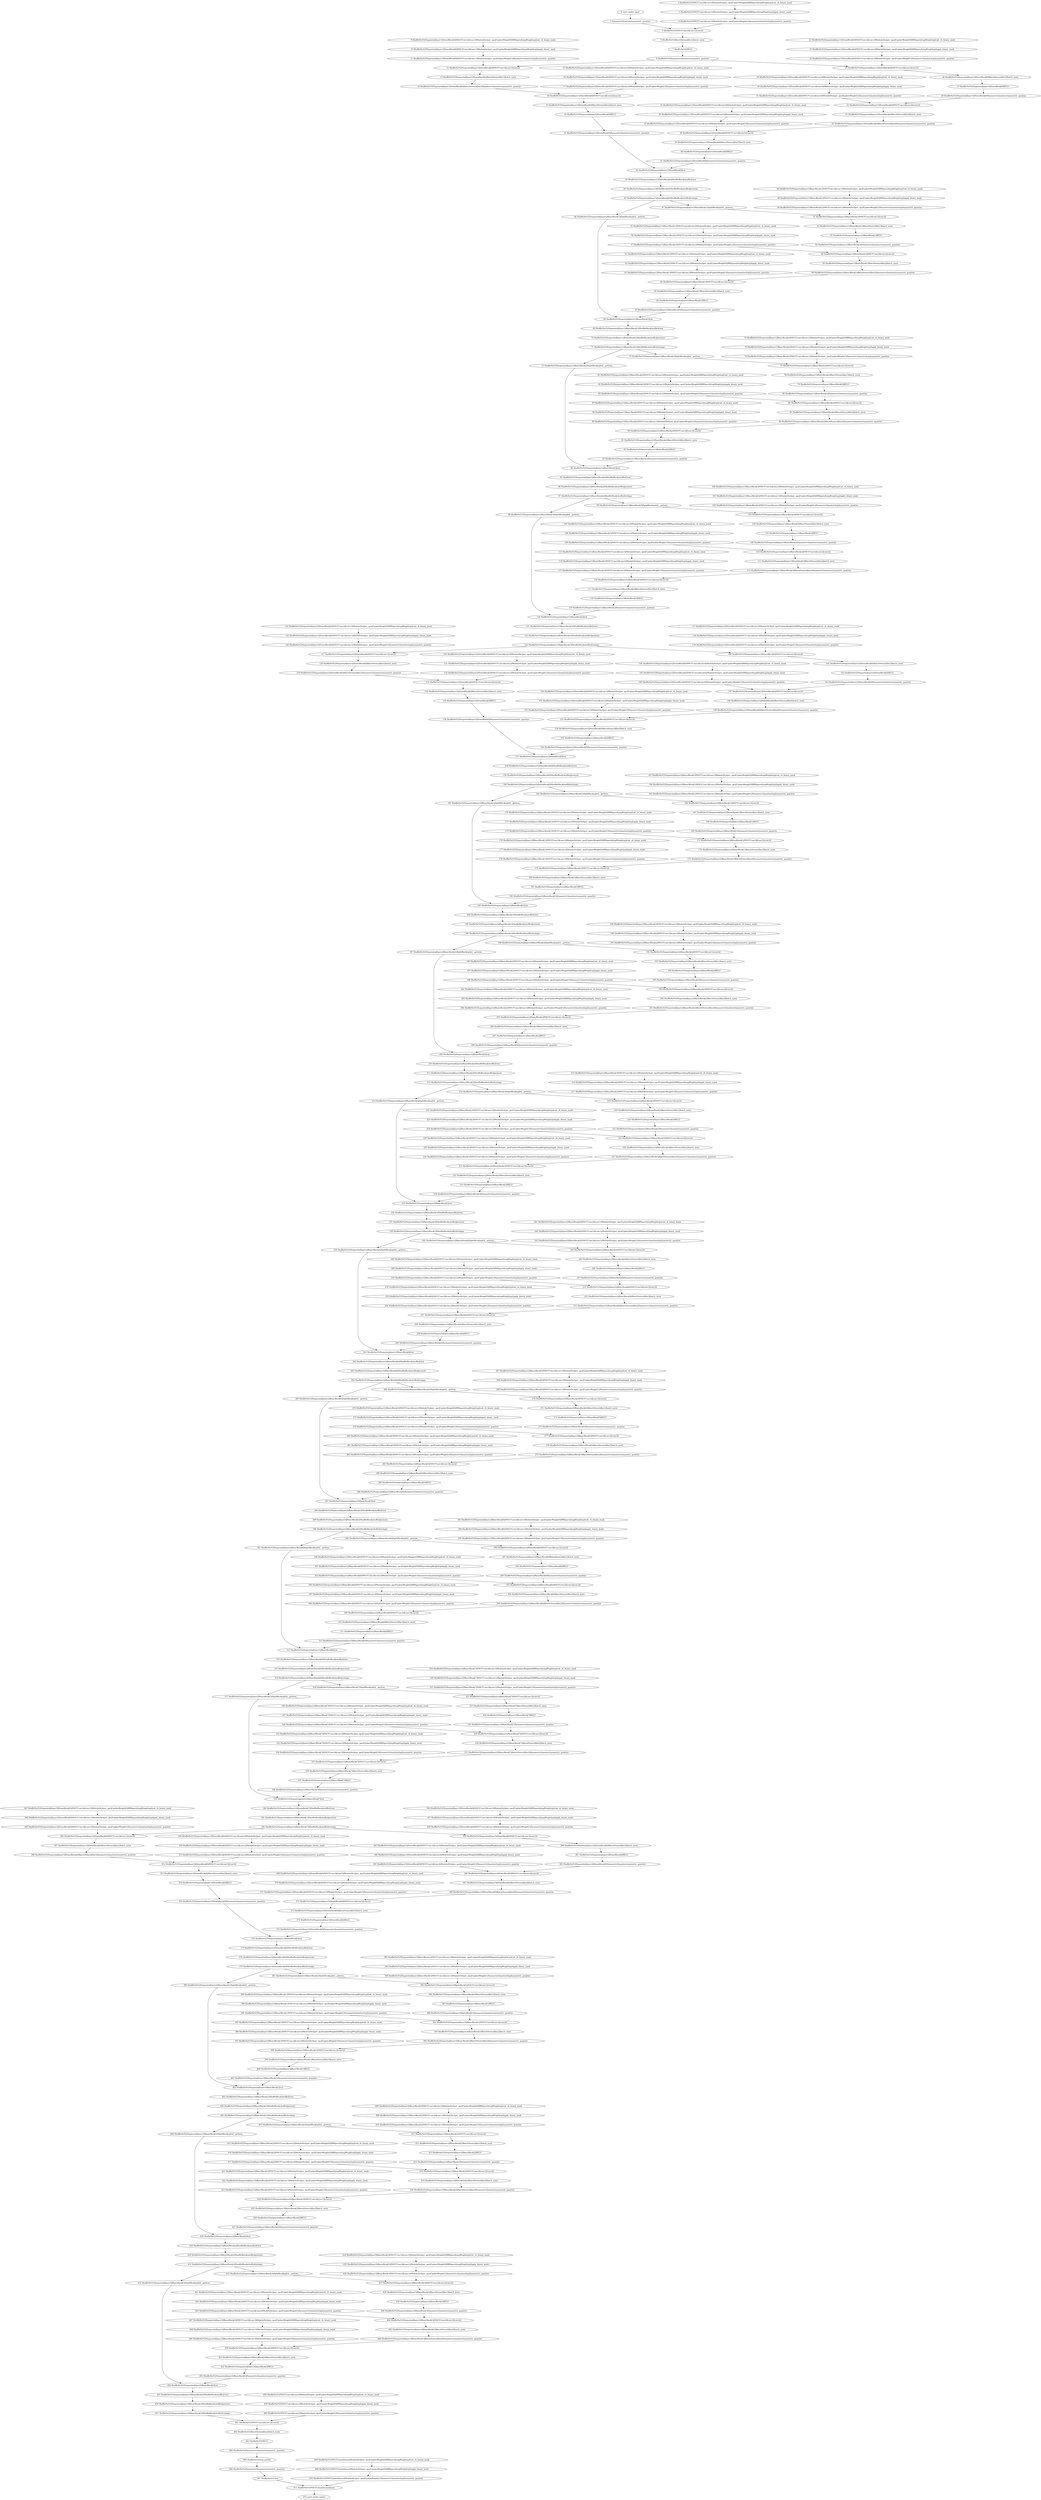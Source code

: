 strict digraph  {
"0 /nncf_model_input" [id=0, scope="", type=nncf_model_input];
"1 SymmetricQuantizer/symmetric_quantize" [id=1, scope=SymmetricQuantizer, type=symmetric_quantize];
"2 ShuffleNetV2/NNCFConv2d[conv1]/ModuleDict[pre_ops]/UpdateWeight[0]/RBSparsifyingWeight[op]/calc_rb_binary_mask" [id=2, scope="ShuffleNetV2/NNCFConv2d[conv1]/ModuleDict[pre_ops]/UpdateWeight[0]/RBSparsifyingWeight[op]", type=calc_rb_binary_mask];
"3 ShuffleNetV2/NNCFConv2d[conv1]/ModuleDict[pre_ops]/UpdateWeight[0]/RBSparsifyingWeight[op]/apply_binary_mask" [id=3, scope="ShuffleNetV2/NNCFConv2d[conv1]/ModuleDict[pre_ops]/UpdateWeight[0]/RBSparsifyingWeight[op]", type=apply_binary_mask];
"4 ShuffleNetV2/NNCFConv2d[conv1]/ModuleDict[pre_ops]/UpdateWeight[1]/SymmetricQuantizer[op]/symmetric_quantize" [id=4, scope="ShuffleNetV2/NNCFConv2d[conv1]/ModuleDict[pre_ops]/UpdateWeight[1]/SymmetricQuantizer[op]", type=symmetric_quantize];
"5 ShuffleNetV2/NNCFConv2d[conv1]/conv2d" [id=5, scope="ShuffleNetV2/NNCFConv2d[conv1]", type=conv2d];
"6 ShuffleNetV2/BatchNorm2d[bn1]/batch_norm" [id=6, scope="ShuffleNetV2/BatchNorm2d[bn1]", type=batch_norm];
"7 ShuffleNetV2/RELU" [id=7, scope=ShuffleNetV2, type=RELU];
"8 ShuffleNetV2/SymmetricQuantizer/symmetric_quantize" [id=8, scope="ShuffleNetV2/SymmetricQuantizer", type=symmetric_quantize];
"9 ShuffleNetV2/Sequential[layer1]/DownBlock[0]/NNCFConv2d[conv1]/ModuleDict[pre_ops]/UpdateWeight[0]/RBSparsifyingWeight[op]/calc_rb_binary_mask" [id=9, scope="ShuffleNetV2/Sequential[layer1]/DownBlock[0]/NNCFConv2d[conv1]/ModuleDict[pre_ops]/UpdateWeight[0]/RBSparsifyingWeight[op]", type=calc_rb_binary_mask];
"10 ShuffleNetV2/Sequential[layer1]/DownBlock[0]/NNCFConv2d[conv1]/ModuleDict[pre_ops]/UpdateWeight[0]/RBSparsifyingWeight[op]/apply_binary_mask" [id=10, scope="ShuffleNetV2/Sequential[layer1]/DownBlock[0]/NNCFConv2d[conv1]/ModuleDict[pre_ops]/UpdateWeight[0]/RBSparsifyingWeight[op]", type=apply_binary_mask];
"11 ShuffleNetV2/Sequential[layer1]/DownBlock[0]/NNCFConv2d[conv1]/ModuleDict[pre_ops]/UpdateWeight[1]/SymmetricQuantizer[op]/symmetric_quantize" [id=11, scope="ShuffleNetV2/Sequential[layer1]/DownBlock[0]/NNCFConv2d[conv1]/ModuleDict[pre_ops]/UpdateWeight[1]/SymmetricQuantizer[op]", type=symmetric_quantize];
"12 ShuffleNetV2/Sequential[layer1]/DownBlock[0]/NNCFConv2d[conv1]/conv2d" [id=12, scope="ShuffleNetV2/Sequential[layer1]/DownBlock[0]/NNCFConv2d[conv1]", type=conv2d];
"13 ShuffleNetV2/Sequential[layer1]/DownBlock[0]/BatchNorm2d[bn1]/batch_norm" [id=13, scope="ShuffleNetV2/Sequential[layer1]/DownBlock[0]/BatchNorm2d[bn1]", type=batch_norm];
"14 ShuffleNetV2/Sequential[layer1]/DownBlock[0]/BatchNorm2d[bn1]/SymmetricQuantizer/symmetric_quantize" [id=14, scope="ShuffleNetV2/Sequential[layer1]/DownBlock[0]/BatchNorm2d[bn1]/SymmetricQuantizer", type=symmetric_quantize];
"15 ShuffleNetV2/Sequential[layer1]/DownBlock[0]/NNCFConv2d[conv2]/ModuleDict[pre_ops]/UpdateWeight[0]/RBSparsifyingWeight[op]/calc_rb_binary_mask" [id=15, scope="ShuffleNetV2/Sequential[layer1]/DownBlock[0]/NNCFConv2d[conv2]/ModuleDict[pre_ops]/UpdateWeight[0]/RBSparsifyingWeight[op]", type=calc_rb_binary_mask];
"16 ShuffleNetV2/Sequential[layer1]/DownBlock[0]/NNCFConv2d[conv2]/ModuleDict[pre_ops]/UpdateWeight[0]/RBSparsifyingWeight[op]/apply_binary_mask" [id=16, scope="ShuffleNetV2/Sequential[layer1]/DownBlock[0]/NNCFConv2d[conv2]/ModuleDict[pre_ops]/UpdateWeight[0]/RBSparsifyingWeight[op]", type=apply_binary_mask];
"17 ShuffleNetV2/Sequential[layer1]/DownBlock[0]/NNCFConv2d[conv2]/ModuleDict[pre_ops]/UpdateWeight[1]/SymmetricQuantizer[op]/symmetric_quantize" [id=17, scope="ShuffleNetV2/Sequential[layer1]/DownBlock[0]/NNCFConv2d[conv2]/ModuleDict[pre_ops]/UpdateWeight[1]/SymmetricQuantizer[op]", type=symmetric_quantize];
"18 ShuffleNetV2/Sequential[layer1]/DownBlock[0]/NNCFConv2d[conv2]/conv2d" [id=18, scope="ShuffleNetV2/Sequential[layer1]/DownBlock[0]/NNCFConv2d[conv2]", type=conv2d];
"19 ShuffleNetV2/Sequential[layer1]/DownBlock[0]/BatchNorm2d[bn2]/batch_norm" [id=19, scope="ShuffleNetV2/Sequential[layer1]/DownBlock[0]/BatchNorm2d[bn2]", type=batch_norm];
"20 ShuffleNetV2/Sequential[layer1]/DownBlock[0]/RELU" [id=20, scope="ShuffleNetV2/Sequential[layer1]/DownBlock[0]", type=RELU];
"21 ShuffleNetV2/Sequential[layer1]/DownBlock[0]/SymmetricQuantizer/symmetric_quantize" [id=21, scope="ShuffleNetV2/Sequential[layer1]/DownBlock[0]/SymmetricQuantizer", type=symmetric_quantize];
"22 ShuffleNetV2/Sequential[layer1]/DownBlock[0]/NNCFConv2d[conv3]/ModuleDict[pre_ops]/UpdateWeight[0]/RBSparsifyingWeight[op]/calc_rb_binary_mask" [id=22, scope="ShuffleNetV2/Sequential[layer1]/DownBlock[0]/NNCFConv2d[conv3]/ModuleDict[pre_ops]/UpdateWeight[0]/RBSparsifyingWeight[op]", type=calc_rb_binary_mask];
"23 ShuffleNetV2/Sequential[layer1]/DownBlock[0]/NNCFConv2d[conv3]/ModuleDict[pre_ops]/UpdateWeight[0]/RBSparsifyingWeight[op]/apply_binary_mask" [id=23, scope="ShuffleNetV2/Sequential[layer1]/DownBlock[0]/NNCFConv2d[conv3]/ModuleDict[pre_ops]/UpdateWeight[0]/RBSparsifyingWeight[op]", type=apply_binary_mask];
"24 ShuffleNetV2/Sequential[layer1]/DownBlock[0]/NNCFConv2d[conv3]/ModuleDict[pre_ops]/UpdateWeight[1]/SymmetricQuantizer[op]/symmetric_quantize" [id=24, scope="ShuffleNetV2/Sequential[layer1]/DownBlock[0]/NNCFConv2d[conv3]/ModuleDict[pre_ops]/UpdateWeight[1]/SymmetricQuantizer[op]", type=symmetric_quantize];
"25 ShuffleNetV2/Sequential[layer1]/DownBlock[0]/NNCFConv2d[conv3]/conv2d" [id=25, scope="ShuffleNetV2/Sequential[layer1]/DownBlock[0]/NNCFConv2d[conv3]", type=conv2d];
"26 ShuffleNetV2/Sequential[layer1]/DownBlock[0]/BatchNorm2d[bn3]/batch_norm" [id=26, scope="ShuffleNetV2/Sequential[layer1]/DownBlock[0]/BatchNorm2d[bn3]", type=batch_norm];
"27 ShuffleNetV2/Sequential[layer1]/DownBlock[0]/RELU" [id=27, scope="ShuffleNetV2/Sequential[layer1]/DownBlock[0]", type=RELU];
"28 ShuffleNetV2/Sequential[layer1]/DownBlock[0]/SymmetricQuantizer/symmetric_quantize" [id=28, scope="ShuffleNetV2/Sequential[layer1]/DownBlock[0]/SymmetricQuantizer", type=symmetric_quantize];
"29 ShuffleNetV2/Sequential[layer1]/DownBlock[0]/NNCFConv2d[conv4]/ModuleDict[pre_ops]/UpdateWeight[0]/RBSparsifyingWeight[op]/calc_rb_binary_mask" [id=29, scope="ShuffleNetV2/Sequential[layer1]/DownBlock[0]/NNCFConv2d[conv4]/ModuleDict[pre_ops]/UpdateWeight[0]/RBSparsifyingWeight[op]", type=calc_rb_binary_mask];
"30 ShuffleNetV2/Sequential[layer1]/DownBlock[0]/NNCFConv2d[conv4]/ModuleDict[pre_ops]/UpdateWeight[0]/RBSparsifyingWeight[op]/apply_binary_mask" [id=30, scope="ShuffleNetV2/Sequential[layer1]/DownBlock[0]/NNCFConv2d[conv4]/ModuleDict[pre_ops]/UpdateWeight[0]/RBSparsifyingWeight[op]", type=apply_binary_mask];
"31 ShuffleNetV2/Sequential[layer1]/DownBlock[0]/NNCFConv2d[conv4]/ModuleDict[pre_ops]/UpdateWeight[1]/SymmetricQuantizer[op]/symmetric_quantize" [id=31, scope="ShuffleNetV2/Sequential[layer1]/DownBlock[0]/NNCFConv2d[conv4]/ModuleDict[pre_ops]/UpdateWeight[1]/SymmetricQuantizer[op]", type=symmetric_quantize];
"32 ShuffleNetV2/Sequential[layer1]/DownBlock[0]/NNCFConv2d[conv4]/conv2d" [id=32, scope="ShuffleNetV2/Sequential[layer1]/DownBlock[0]/NNCFConv2d[conv4]", type=conv2d];
"33 ShuffleNetV2/Sequential[layer1]/DownBlock[0]/BatchNorm2d[bn4]/batch_norm" [id=33, scope="ShuffleNetV2/Sequential[layer1]/DownBlock[0]/BatchNorm2d[bn4]", type=batch_norm];
"34 ShuffleNetV2/Sequential[layer1]/DownBlock[0]/BatchNorm2d[bn4]/SymmetricQuantizer/symmetric_quantize" [id=34, scope="ShuffleNetV2/Sequential[layer1]/DownBlock[0]/BatchNorm2d[bn4]/SymmetricQuantizer", type=symmetric_quantize];
"35 ShuffleNetV2/Sequential[layer1]/DownBlock[0]/NNCFConv2d[conv5]/ModuleDict[pre_ops]/UpdateWeight[0]/RBSparsifyingWeight[op]/calc_rb_binary_mask" [id=35, scope="ShuffleNetV2/Sequential[layer1]/DownBlock[0]/NNCFConv2d[conv5]/ModuleDict[pre_ops]/UpdateWeight[0]/RBSparsifyingWeight[op]", type=calc_rb_binary_mask];
"36 ShuffleNetV2/Sequential[layer1]/DownBlock[0]/NNCFConv2d[conv5]/ModuleDict[pre_ops]/UpdateWeight[0]/RBSparsifyingWeight[op]/apply_binary_mask" [id=36, scope="ShuffleNetV2/Sequential[layer1]/DownBlock[0]/NNCFConv2d[conv5]/ModuleDict[pre_ops]/UpdateWeight[0]/RBSparsifyingWeight[op]", type=apply_binary_mask];
"37 ShuffleNetV2/Sequential[layer1]/DownBlock[0]/NNCFConv2d[conv5]/ModuleDict[pre_ops]/UpdateWeight[1]/SymmetricQuantizer[op]/symmetric_quantize" [id=37, scope="ShuffleNetV2/Sequential[layer1]/DownBlock[0]/NNCFConv2d[conv5]/ModuleDict[pre_ops]/UpdateWeight[1]/SymmetricQuantizer[op]", type=symmetric_quantize];
"38 ShuffleNetV2/Sequential[layer1]/DownBlock[0]/NNCFConv2d[conv5]/conv2d" [id=38, scope="ShuffleNetV2/Sequential[layer1]/DownBlock[0]/NNCFConv2d[conv5]", type=conv2d];
"39 ShuffleNetV2/Sequential[layer1]/DownBlock[0]/BatchNorm2d[bn5]/batch_norm" [id=39, scope="ShuffleNetV2/Sequential[layer1]/DownBlock[0]/BatchNorm2d[bn5]", type=batch_norm];
"40 ShuffleNetV2/Sequential[layer1]/DownBlock[0]/RELU" [id=40, scope="ShuffleNetV2/Sequential[layer1]/DownBlock[0]", type=RELU];
"41 ShuffleNetV2/Sequential[layer1]/DownBlock[0]/SymmetricQuantizer/symmetric_quantize" [id=41, scope="ShuffleNetV2/Sequential[layer1]/DownBlock[0]/SymmetricQuantizer", type=symmetric_quantize];
"42 ShuffleNetV2/Sequential[layer1]/DownBlock[0]/cat" [id=42, scope="ShuffleNetV2/Sequential[layer1]/DownBlock[0]", type=cat];
"43 ShuffleNetV2/Sequential[layer1]/DownBlock[0]/ShuffleBlock[shuffle]/view" [id=43, scope="ShuffleNetV2/Sequential[layer1]/DownBlock[0]/ShuffleBlock[shuffle]", type=view];
"44 ShuffleNetV2/Sequential[layer1]/DownBlock[0]/ShuffleBlock[shuffle]/permute" [id=44, scope="ShuffleNetV2/Sequential[layer1]/DownBlock[0]/ShuffleBlock[shuffle]", type=permute];
"45 ShuffleNetV2/Sequential[layer1]/DownBlock[0]/ShuffleBlock[shuffle]/reshape" [id=45, scope="ShuffleNetV2/Sequential[layer1]/DownBlock[0]/ShuffleBlock[shuffle]", type=reshape];
"46 ShuffleNetV2/Sequential[layer1]/BasicBlock[1]/SplitBlock[split]/__getitem__" [id=46, scope="ShuffleNetV2/Sequential[layer1]/BasicBlock[1]/SplitBlock[split]", type=__getitem__];
"47 ShuffleNetV2/Sequential[layer1]/BasicBlock[1]/SplitBlock[split]/__getitem__" [id=47, scope="ShuffleNetV2/Sequential[layer1]/BasicBlock[1]/SplitBlock[split]", type=__getitem__];
"48 ShuffleNetV2/Sequential[layer1]/BasicBlock[1]/NNCFConv2d[conv1]/ModuleDict[pre_ops]/UpdateWeight[0]/RBSparsifyingWeight[op]/calc_rb_binary_mask" [id=48, scope="ShuffleNetV2/Sequential[layer1]/BasicBlock[1]/NNCFConv2d[conv1]/ModuleDict[pre_ops]/UpdateWeight[0]/RBSparsifyingWeight[op]", type=calc_rb_binary_mask];
"49 ShuffleNetV2/Sequential[layer1]/BasicBlock[1]/NNCFConv2d[conv1]/ModuleDict[pre_ops]/UpdateWeight[0]/RBSparsifyingWeight[op]/apply_binary_mask" [id=49, scope="ShuffleNetV2/Sequential[layer1]/BasicBlock[1]/NNCFConv2d[conv1]/ModuleDict[pre_ops]/UpdateWeight[0]/RBSparsifyingWeight[op]", type=apply_binary_mask];
"50 ShuffleNetV2/Sequential[layer1]/BasicBlock[1]/NNCFConv2d[conv1]/ModuleDict[pre_ops]/UpdateWeight[1]/SymmetricQuantizer[op]/symmetric_quantize" [id=50, scope="ShuffleNetV2/Sequential[layer1]/BasicBlock[1]/NNCFConv2d[conv1]/ModuleDict[pre_ops]/UpdateWeight[1]/SymmetricQuantizer[op]", type=symmetric_quantize];
"51 ShuffleNetV2/Sequential[layer1]/BasicBlock[1]/NNCFConv2d[conv1]/conv2d" [id=51, scope="ShuffleNetV2/Sequential[layer1]/BasicBlock[1]/NNCFConv2d[conv1]", type=conv2d];
"52 ShuffleNetV2/Sequential[layer1]/BasicBlock[1]/BatchNorm2d[bn1]/batch_norm" [id=52, scope="ShuffleNetV2/Sequential[layer1]/BasicBlock[1]/BatchNorm2d[bn1]", type=batch_norm];
"53 ShuffleNetV2/Sequential[layer1]/BasicBlock[1]/RELU" [id=53, scope="ShuffleNetV2/Sequential[layer1]/BasicBlock[1]", type=RELU];
"54 ShuffleNetV2/Sequential[layer1]/BasicBlock[1]/SymmetricQuantizer/symmetric_quantize" [id=54, scope="ShuffleNetV2/Sequential[layer1]/BasicBlock[1]/SymmetricQuantizer", type=symmetric_quantize];
"55 ShuffleNetV2/Sequential[layer1]/BasicBlock[1]/NNCFConv2d[conv2]/ModuleDict[pre_ops]/UpdateWeight[0]/RBSparsifyingWeight[op]/calc_rb_binary_mask" [id=55, scope="ShuffleNetV2/Sequential[layer1]/BasicBlock[1]/NNCFConv2d[conv2]/ModuleDict[pre_ops]/UpdateWeight[0]/RBSparsifyingWeight[op]", type=calc_rb_binary_mask];
"56 ShuffleNetV2/Sequential[layer1]/BasicBlock[1]/NNCFConv2d[conv2]/ModuleDict[pre_ops]/UpdateWeight[0]/RBSparsifyingWeight[op]/apply_binary_mask" [id=56, scope="ShuffleNetV2/Sequential[layer1]/BasicBlock[1]/NNCFConv2d[conv2]/ModuleDict[pre_ops]/UpdateWeight[0]/RBSparsifyingWeight[op]", type=apply_binary_mask];
"57 ShuffleNetV2/Sequential[layer1]/BasicBlock[1]/NNCFConv2d[conv2]/ModuleDict[pre_ops]/UpdateWeight[1]/SymmetricQuantizer[op]/symmetric_quantize" [id=57, scope="ShuffleNetV2/Sequential[layer1]/BasicBlock[1]/NNCFConv2d[conv2]/ModuleDict[pre_ops]/UpdateWeight[1]/SymmetricQuantizer[op]", type=symmetric_quantize];
"58 ShuffleNetV2/Sequential[layer1]/BasicBlock[1]/NNCFConv2d[conv2]/conv2d" [id=58, scope="ShuffleNetV2/Sequential[layer1]/BasicBlock[1]/NNCFConv2d[conv2]", type=conv2d];
"59 ShuffleNetV2/Sequential[layer1]/BasicBlock[1]/BatchNorm2d[bn2]/batch_norm" [id=59, scope="ShuffleNetV2/Sequential[layer1]/BasicBlock[1]/BatchNorm2d[bn2]", type=batch_norm];
"60 ShuffleNetV2/Sequential[layer1]/BasicBlock[1]/BatchNorm2d[bn2]/SymmetricQuantizer/symmetric_quantize" [id=60, scope="ShuffleNetV2/Sequential[layer1]/BasicBlock[1]/BatchNorm2d[bn2]/SymmetricQuantizer", type=symmetric_quantize];
"61 ShuffleNetV2/Sequential[layer1]/BasicBlock[1]/NNCFConv2d[conv3]/ModuleDict[pre_ops]/UpdateWeight[0]/RBSparsifyingWeight[op]/calc_rb_binary_mask" [id=61, scope="ShuffleNetV2/Sequential[layer1]/BasicBlock[1]/NNCFConv2d[conv3]/ModuleDict[pre_ops]/UpdateWeight[0]/RBSparsifyingWeight[op]", type=calc_rb_binary_mask];
"62 ShuffleNetV2/Sequential[layer1]/BasicBlock[1]/NNCFConv2d[conv3]/ModuleDict[pre_ops]/UpdateWeight[0]/RBSparsifyingWeight[op]/apply_binary_mask" [id=62, scope="ShuffleNetV2/Sequential[layer1]/BasicBlock[1]/NNCFConv2d[conv3]/ModuleDict[pre_ops]/UpdateWeight[0]/RBSparsifyingWeight[op]", type=apply_binary_mask];
"63 ShuffleNetV2/Sequential[layer1]/BasicBlock[1]/NNCFConv2d[conv3]/ModuleDict[pre_ops]/UpdateWeight[1]/SymmetricQuantizer[op]/symmetric_quantize" [id=63, scope="ShuffleNetV2/Sequential[layer1]/BasicBlock[1]/NNCFConv2d[conv3]/ModuleDict[pre_ops]/UpdateWeight[1]/SymmetricQuantizer[op]", type=symmetric_quantize];
"64 ShuffleNetV2/Sequential[layer1]/BasicBlock[1]/NNCFConv2d[conv3]/conv2d" [id=64, scope="ShuffleNetV2/Sequential[layer1]/BasicBlock[1]/NNCFConv2d[conv3]", type=conv2d];
"65 ShuffleNetV2/Sequential[layer1]/BasicBlock[1]/BatchNorm2d[bn3]/batch_norm" [id=65, scope="ShuffleNetV2/Sequential[layer1]/BasicBlock[1]/BatchNorm2d[bn3]", type=batch_norm];
"66 ShuffleNetV2/Sequential[layer1]/BasicBlock[1]/RELU" [id=66, scope="ShuffleNetV2/Sequential[layer1]/BasicBlock[1]", type=RELU];
"67 ShuffleNetV2/Sequential[layer1]/BasicBlock[1]/SymmetricQuantizer/symmetric_quantize" [id=67, scope="ShuffleNetV2/Sequential[layer1]/BasicBlock[1]/SymmetricQuantizer", type=symmetric_quantize];
"68 ShuffleNetV2/Sequential[layer1]/BasicBlock[1]/cat" [id=68, scope="ShuffleNetV2/Sequential[layer1]/BasicBlock[1]", type=cat];
"69 ShuffleNetV2/Sequential[layer1]/BasicBlock[1]/ShuffleBlock[shuffle]/view" [id=69, scope="ShuffleNetV2/Sequential[layer1]/BasicBlock[1]/ShuffleBlock[shuffle]", type=view];
"70 ShuffleNetV2/Sequential[layer1]/BasicBlock[1]/ShuffleBlock[shuffle]/permute" [id=70, scope="ShuffleNetV2/Sequential[layer1]/BasicBlock[1]/ShuffleBlock[shuffle]", type=permute];
"71 ShuffleNetV2/Sequential[layer1]/BasicBlock[1]/ShuffleBlock[shuffle]/reshape" [id=71, scope="ShuffleNetV2/Sequential[layer1]/BasicBlock[1]/ShuffleBlock[shuffle]", type=reshape];
"72 ShuffleNetV2/Sequential[layer1]/BasicBlock[2]/SplitBlock[split]/__getitem__" [id=72, scope="ShuffleNetV2/Sequential[layer1]/BasicBlock[2]/SplitBlock[split]", type=__getitem__];
"73 ShuffleNetV2/Sequential[layer1]/BasicBlock[2]/SplitBlock[split]/__getitem__" [id=73, scope="ShuffleNetV2/Sequential[layer1]/BasicBlock[2]/SplitBlock[split]", type=__getitem__];
"74 ShuffleNetV2/Sequential[layer1]/BasicBlock[2]/NNCFConv2d[conv1]/ModuleDict[pre_ops]/UpdateWeight[0]/RBSparsifyingWeight[op]/calc_rb_binary_mask" [id=74, scope="ShuffleNetV2/Sequential[layer1]/BasicBlock[2]/NNCFConv2d[conv1]/ModuleDict[pre_ops]/UpdateWeight[0]/RBSparsifyingWeight[op]", type=calc_rb_binary_mask];
"75 ShuffleNetV2/Sequential[layer1]/BasicBlock[2]/NNCFConv2d[conv1]/ModuleDict[pre_ops]/UpdateWeight[0]/RBSparsifyingWeight[op]/apply_binary_mask" [id=75, scope="ShuffleNetV2/Sequential[layer1]/BasicBlock[2]/NNCFConv2d[conv1]/ModuleDict[pre_ops]/UpdateWeight[0]/RBSparsifyingWeight[op]", type=apply_binary_mask];
"76 ShuffleNetV2/Sequential[layer1]/BasicBlock[2]/NNCFConv2d[conv1]/ModuleDict[pre_ops]/UpdateWeight[1]/SymmetricQuantizer[op]/symmetric_quantize" [id=76, scope="ShuffleNetV2/Sequential[layer1]/BasicBlock[2]/NNCFConv2d[conv1]/ModuleDict[pre_ops]/UpdateWeight[1]/SymmetricQuantizer[op]", type=symmetric_quantize];
"77 ShuffleNetV2/Sequential[layer1]/BasicBlock[2]/NNCFConv2d[conv1]/conv2d" [id=77, scope="ShuffleNetV2/Sequential[layer1]/BasicBlock[2]/NNCFConv2d[conv1]", type=conv2d];
"78 ShuffleNetV2/Sequential[layer1]/BasicBlock[2]/BatchNorm2d[bn1]/batch_norm" [id=78, scope="ShuffleNetV2/Sequential[layer1]/BasicBlock[2]/BatchNorm2d[bn1]", type=batch_norm];
"79 ShuffleNetV2/Sequential[layer1]/BasicBlock[2]/RELU" [id=79, scope="ShuffleNetV2/Sequential[layer1]/BasicBlock[2]", type=RELU];
"80 ShuffleNetV2/Sequential[layer1]/BasicBlock[2]/SymmetricQuantizer/symmetric_quantize" [id=80, scope="ShuffleNetV2/Sequential[layer1]/BasicBlock[2]/SymmetricQuantizer", type=symmetric_quantize];
"81 ShuffleNetV2/Sequential[layer1]/BasicBlock[2]/NNCFConv2d[conv2]/ModuleDict[pre_ops]/UpdateWeight[0]/RBSparsifyingWeight[op]/calc_rb_binary_mask" [id=81, scope="ShuffleNetV2/Sequential[layer1]/BasicBlock[2]/NNCFConv2d[conv2]/ModuleDict[pre_ops]/UpdateWeight[0]/RBSparsifyingWeight[op]", type=calc_rb_binary_mask];
"82 ShuffleNetV2/Sequential[layer1]/BasicBlock[2]/NNCFConv2d[conv2]/ModuleDict[pre_ops]/UpdateWeight[0]/RBSparsifyingWeight[op]/apply_binary_mask" [id=82, scope="ShuffleNetV2/Sequential[layer1]/BasicBlock[2]/NNCFConv2d[conv2]/ModuleDict[pre_ops]/UpdateWeight[0]/RBSparsifyingWeight[op]", type=apply_binary_mask];
"83 ShuffleNetV2/Sequential[layer1]/BasicBlock[2]/NNCFConv2d[conv2]/ModuleDict[pre_ops]/UpdateWeight[1]/SymmetricQuantizer[op]/symmetric_quantize" [id=83, scope="ShuffleNetV2/Sequential[layer1]/BasicBlock[2]/NNCFConv2d[conv2]/ModuleDict[pre_ops]/UpdateWeight[1]/SymmetricQuantizer[op]", type=symmetric_quantize];
"84 ShuffleNetV2/Sequential[layer1]/BasicBlock[2]/NNCFConv2d[conv2]/conv2d" [id=84, scope="ShuffleNetV2/Sequential[layer1]/BasicBlock[2]/NNCFConv2d[conv2]", type=conv2d];
"85 ShuffleNetV2/Sequential[layer1]/BasicBlock[2]/BatchNorm2d[bn2]/batch_norm" [id=85, scope="ShuffleNetV2/Sequential[layer1]/BasicBlock[2]/BatchNorm2d[bn2]", type=batch_norm];
"86 ShuffleNetV2/Sequential[layer1]/BasicBlock[2]/BatchNorm2d[bn2]/SymmetricQuantizer/symmetric_quantize" [id=86, scope="ShuffleNetV2/Sequential[layer1]/BasicBlock[2]/BatchNorm2d[bn2]/SymmetricQuantizer", type=symmetric_quantize];
"87 ShuffleNetV2/Sequential[layer1]/BasicBlock[2]/NNCFConv2d[conv3]/ModuleDict[pre_ops]/UpdateWeight[0]/RBSparsifyingWeight[op]/calc_rb_binary_mask" [id=87, scope="ShuffleNetV2/Sequential[layer1]/BasicBlock[2]/NNCFConv2d[conv3]/ModuleDict[pre_ops]/UpdateWeight[0]/RBSparsifyingWeight[op]", type=calc_rb_binary_mask];
"88 ShuffleNetV2/Sequential[layer1]/BasicBlock[2]/NNCFConv2d[conv3]/ModuleDict[pre_ops]/UpdateWeight[0]/RBSparsifyingWeight[op]/apply_binary_mask" [id=88, scope="ShuffleNetV2/Sequential[layer1]/BasicBlock[2]/NNCFConv2d[conv3]/ModuleDict[pre_ops]/UpdateWeight[0]/RBSparsifyingWeight[op]", type=apply_binary_mask];
"89 ShuffleNetV2/Sequential[layer1]/BasicBlock[2]/NNCFConv2d[conv3]/ModuleDict[pre_ops]/UpdateWeight[1]/SymmetricQuantizer[op]/symmetric_quantize" [id=89, scope="ShuffleNetV2/Sequential[layer1]/BasicBlock[2]/NNCFConv2d[conv3]/ModuleDict[pre_ops]/UpdateWeight[1]/SymmetricQuantizer[op]", type=symmetric_quantize];
"90 ShuffleNetV2/Sequential[layer1]/BasicBlock[2]/NNCFConv2d[conv3]/conv2d" [id=90, scope="ShuffleNetV2/Sequential[layer1]/BasicBlock[2]/NNCFConv2d[conv3]", type=conv2d];
"91 ShuffleNetV2/Sequential[layer1]/BasicBlock[2]/BatchNorm2d[bn3]/batch_norm" [id=91, scope="ShuffleNetV2/Sequential[layer1]/BasicBlock[2]/BatchNorm2d[bn3]", type=batch_norm];
"92 ShuffleNetV2/Sequential[layer1]/BasicBlock[2]/RELU" [id=92, scope="ShuffleNetV2/Sequential[layer1]/BasicBlock[2]", type=RELU];
"93 ShuffleNetV2/Sequential[layer1]/BasicBlock[2]/SymmetricQuantizer/symmetric_quantize" [id=93, scope="ShuffleNetV2/Sequential[layer1]/BasicBlock[2]/SymmetricQuantizer", type=symmetric_quantize];
"94 ShuffleNetV2/Sequential[layer1]/BasicBlock[2]/cat" [id=94, scope="ShuffleNetV2/Sequential[layer1]/BasicBlock[2]", type=cat];
"95 ShuffleNetV2/Sequential[layer1]/BasicBlock[2]/ShuffleBlock[shuffle]/view" [id=95, scope="ShuffleNetV2/Sequential[layer1]/BasicBlock[2]/ShuffleBlock[shuffle]", type=view];
"96 ShuffleNetV2/Sequential[layer1]/BasicBlock[2]/ShuffleBlock[shuffle]/permute" [id=96, scope="ShuffleNetV2/Sequential[layer1]/BasicBlock[2]/ShuffleBlock[shuffle]", type=permute];
"97 ShuffleNetV2/Sequential[layer1]/BasicBlock[2]/ShuffleBlock[shuffle]/reshape" [id=97, scope="ShuffleNetV2/Sequential[layer1]/BasicBlock[2]/ShuffleBlock[shuffle]", type=reshape];
"98 ShuffleNetV2/Sequential[layer1]/BasicBlock[3]/SplitBlock[split]/__getitem__" [id=98, scope="ShuffleNetV2/Sequential[layer1]/BasicBlock[3]/SplitBlock[split]", type=__getitem__];
"99 ShuffleNetV2/Sequential[layer1]/BasicBlock[3]/SplitBlock[split]/__getitem__" [id=99, scope="ShuffleNetV2/Sequential[layer1]/BasicBlock[3]/SplitBlock[split]", type=__getitem__];
"100 ShuffleNetV2/Sequential[layer1]/BasicBlock[3]/NNCFConv2d[conv1]/ModuleDict[pre_ops]/UpdateWeight[0]/RBSparsifyingWeight[op]/calc_rb_binary_mask" [id=100, scope="ShuffleNetV2/Sequential[layer1]/BasicBlock[3]/NNCFConv2d[conv1]/ModuleDict[pre_ops]/UpdateWeight[0]/RBSparsifyingWeight[op]", type=calc_rb_binary_mask];
"101 ShuffleNetV2/Sequential[layer1]/BasicBlock[3]/NNCFConv2d[conv1]/ModuleDict[pre_ops]/UpdateWeight[0]/RBSparsifyingWeight[op]/apply_binary_mask" [id=101, scope="ShuffleNetV2/Sequential[layer1]/BasicBlock[3]/NNCFConv2d[conv1]/ModuleDict[pre_ops]/UpdateWeight[0]/RBSparsifyingWeight[op]", type=apply_binary_mask];
"102 ShuffleNetV2/Sequential[layer1]/BasicBlock[3]/NNCFConv2d[conv1]/ModuleDict[pre_ops]/UpdateWeight[1]/SymmetricQuantizer[op]/symmetric_quantize" [id=102, scope="ShuffleNetV2/Sequential[layer1]/BasicBlock[3]/NNCFConv2d[conv1]/ModuleDict[pre_ops]/UpdateWeight[1]/SymmetricQuantizer[op]", type=symmetric_quantize];
"103 ShuffleNetV2/Sequential[layer1]/BasicBlock[3]/NNCFConv2d[conv1]/conv2d" [id=103, scope="ShuffleNetV2/Sequential[layer1]/BasicBlock[3]/NNCFConv2d[conv1]", type=conv2d];
"104 ShuffleNetV2/Sequential[layer1]/BasicBlock[3]/BatchNorm2d[bn1]/batch_norm" [id=104, scope="ShuffleNetV2/Sequential[layer1]/BasicBlock[3]/BatchNorm2d[bn1]", type=batch_norm];
"105 ShuffleNetV2/Sequential[layer1]/BasicBlock[3]/RELU" [id=105, scope="ShuffleNetV2/Sequential[layer1]/BasicBlock[3]", type=RELU];
"106 ShuffleNetV2/Sequential[layer1]/BasicBlock[3]/SymmetricQuantizer/symmetric_quantize" [id=106, scope="ShuffleNetV2/Sequential[layer1]/BasicBlock[3]/SymmetricQuantizer", type=symmetric_quantize];
"107 ShuffleNetV2/Sequential[layer1]/BasicBlock[3]/NNCFConv2d[conv2]/ModuleDict[pre_ops]/UpdateWeight[0]/RBSparsifyingWeight[op]/calc_rb_binary_mask" [id=107, scope="ShuffleNetV2/Sequential[layer1]/BasicBlock[3]/NNCFConv2d[conv2]/ModuleDict[pre_ops]/UpdateWeight[0]/RBSparsifyingWeight[op]", type=calc_rb_binary_mask];
"108 ShuffleNetV2/Sequential[layer1]/BasicBlock[3]/NNCFConv2d[conv2]/ModuleDict[pre_ops]/UpdateWeight[0]/RBSparsifyingWeight[op]/apply_binary_mask" [id=108, scope="ShuffleNetV2/Sequential[layer1]/BasicBlock[3]/NNCFConv2d[conv2]/ModuleDict[pre_ops]/UpdateWeight[0]/RBSparsifyingWeight[op]", type=apply_binary_mask];
"109 ShuffleNetV2/Sequential[layer1]/BasicBlock[3]/NNCFConv2d[conv2]/ModuleDict[pre_ops]/UpdateWeight[1]/SymmetricQuantizer[op]/symmetric_quantize" [id=109, scope="ShuffleNetV2/Sequential[layer1]/BasicBlock[3]/NNCFConv2d[conv2]/ModuleDict[pre_ops]/UpdateWeight[1]/SymmetricQuantizer[op]", type=symmetric_quantize];
"110 ShuffleNetV2/Sequential[layer1]/BasicBlock[3]/NNCFConv2d[conv2]/conv2d" [id=110, scope="ShuffleNetV2/Sequential[layer1]/BasicBlock[3]/NNCFConv2d[conv2]", type=conv2d];
"111 ShuffleNetV2/Sequential[layer1]/BasicBlock[3]/BatchNorm2d[bn2]/batch_norm" [id=111, scope="ShuffleNetV2/Sequential[layer1]/BasicBlock[3]/BatchNorm2d[bn2]", type=batch_norm];
"112 ShuffleNetV2/Sequential[layer1]/BasicBlock[3]/BatchNorm2d[bn2]/SymmetricQuantizer/symmetric_quantize" [id=112, scope="ShuffleNetV2/Sequential[layer1]/BasicBlock[3]/BatchNorm2d[bn2]/SymmetricQuantizer", type=symmetric_quantize];
"113 ShuffleNetV2/Sequential[layer1]/BasicBlock[3]/NNCFConv2d[conv3]/ModuleDict[pre_ops]/UpdateWeight[0]/RBSparsifyingWeight[op]/calc_rb_binary_mask" [id=113, scope="ShuffleNetV2/Sequential[layer1]/BasicBlock[3]/NNCFConv2d[conv3]/ModuleDict[pre_ops]/UpdateWeight[0]/RBSparsifyingWeight[op]", type=calc_rb_binary_mask];
"114 ShuffleNetV2/Sequential[layer1]/BasicBlock[3]/NNCFConv2d[conv3]/ModuleDict[pre_ops]/UpdateWeight[0]/RBSparsifyingWeight[op]/apply_binary_mask" [id=114, scope="ShuffleNetV2/Sequential[layer1]/BasicBlock[3]/NNCFConv2d[conv3]/ModuleDict[pre_ops]/UpdateWeight[0]/RBSparsifyingWeight[op]", type=apply_binary_mask];
"115 ShuffleNetV2/Sequential[layer1]/BasicBlock[3]/NNCFConv2d[conv3]/ModuleDict[pre_ops]/UpdateWeight[1]/SymmetricQuantizer[op]/symmetric_quantize" [id=115, scope="ShuffleNetV2/Sequential[layer1]/BasicBlock[3]/NNCFConv2d[conv3]/ModuleDict[pre_ops]/UpdateWeight[1]/SymmetricQuantizer[op]", type=symmetric_quantize];
"116 ShuffleNetV2/Sequential[layer1]/BasicBlock[3]/NNCFConv2d[conv3]/conv2d" [id=116, scope="ShuffleNetV2/Sequential[layer1]/BasicBlock[3]/NNCFConv2d[conv3]", type=conv2d];
"117 ShuffleNetV2/Sequential[layer1]/BasicBlock[3]/BatchNorm2d[bn3]/batch_norm" [id=117, scope="ShuffleNetV2/Sequential[layer1]/BasicBlock[3]/BatchNorm2d[bn3]", type=batch_norm];
"118 ShuffleNetV2/Sequential[layer1]/BasicBlock[3]/RELU" [id=118, scope="ShuffleNetV2/Sequential[layer1]/BasicBlock[3]", type=RELU];
"119 ShuffleNetV2/Sequential[layer1]/BasicBlock[3]/SymmetricQuantizer/symmetric_quantize" [id=119, scope="ShuffleNetV2/Sequential[layer1]/BasicBlock[3]/SymmetricQuantizer", type=symmetric_quantize];
"120 ShuffleNetV2/Sequential[layer1]/BasicBlock[3]/cat" [id=120, scope="ShuffleNetV2/Sequential[layer1]/BasicBlock[3]", type=cat];
"121 ShuffleNetV2/Sequential[layer1]/BasicBlock[3]/ShuffleBlock[shuffle]/view" [id=121, scope="ShuffleNetV2/Sequential[layer1]/BasicBlock[3]/ShuffleBlock[shuffle]", type=view];
"122 ShuffleNetV2/Sequential[layer1]/BasicBlock[3]/ShuffleBlock[shuffle]/permute" [id=122, scope="ShuffleNetV2/Sequential[layer1]/BasicBlock[3]/ShuffleBlock[shuffle]", type=permute];
"123 ShuffleNetV2/Sequential[layer1]/BasicBlock[3]/ShuffleBlock[shuffle]/reshape" [id=123, scope="ShuffleNetV2/Sequential[layer1]/BasicBlock[3]/ShuffleBlock[shuffle]", type=reshape];
"124 ShuffleNetV2/Sequential[layer2]/DownBlock[0]/NNCFConv2d[conv1]/ModuleDict[pre_ops]/UpdateWeight[0]/RBSparsifyingWeight[op]/calc_rb_binary_mask" [id=124, scope="ShuffleNetV2/Sequential[layer2]/DownBlock[0]/NNCFConv2d[conv1]/ModuleDict[pre_ops]/UpdateWeight[0]/RBSparsifyingWeight[op]", type=calc_rb_binary_mask];
"125 ShuffleNetV2/Sequential[layer2]/DownBlock[0]/NNCFConv2d[conv1]/ModuleDict[pre_ops]/UpdateWeight[0]/RBSparsifyingWeight[op]/apply_binary_mask" [id=125, scope="ShuffleNetV2/Sequential[layer2]/DownBlock[0]/NNCFConv2d[conv1]/ModuleDict[pre_ops]/UpdateWeight[0]/RBSparsifyingWeight[op]", type=apply_binary_mask];
"126 ShuffleNetV2/Sequential[layer2]/DownBlock[0]/NNCFConv2d[conv1]/ModuleDict[pre_ops]/UpdateWeight[1]/SymmetricQuantizer[op]/symmetric_quantize" [id=126, scope="ShuffleNetV2/Sequential[layer2]/DownBlock[0]/NNCFConv2d[conv1]/ModuleDict[pre_ops]/UpdateWeight[1]/SymmetricQuantizer[op]", type=symmetric_quantize];
"127 ShuffleNetV2/Sequential[layer2]/DownBlock[0]/NNCFConv2d[conv1]/conv2d" [id=127, scope="ShuffleNetV2/Sequential[layer2]/DownBlock[0]/NNCFConv2d[conv1]", type=conv2d];
"128 ShuffleNetV2/Sequential[layer2]/DownBlock[0]/BatchNorm2d[bn1]/batch_norm" [id=128, scope="ShuffleNetV2/Sequential[layer2]/DownBlock[0]/BatchNorm2d[bn1]", type=batch_norm];
"129 ShuffleNetV2/Sequential[layer2]/DownBlock[0]/BatchNorm2d[bn1]/SymmetricQuantizer/symmetric_quantize" [id=129, scope="ShuffleNetV2/Sequential[layer2]/DownBlock[0]/BatchNorm2d[bn1]/SymmetricQuantizer", type=symmetric_quantize];
"130 ShuffleNetV2/Sequential[layer2]/DownBlock[0]/NNCFConv2d[conv2]/ModuleDict[pre_ops]/UpdateWeight[0]/RBSparsifyingWeight[op]/calc_rb_binary_mask" [id=130, scope="ShuffleNetV2/Sequential[layer2]/DownBlock[0]/NNCFConv2d[conv2]/ModuleDict[pre_ops]/UpdateWeight[0]/RBSparsifyingWeight[op]", type=calc_rb_binary_mask];
"131 ShuffleNetV2/Sequential[layer2]/DownBlock[0]/NNCFConv2d[conv2]/ModuleDict[pre_ops]/UpdateWeight[0]/RBSparsifyingWeight[op]/apply_binary_mask" [id=131, scope="ShuffleNetV2/Sequential[layer2]/DownBlock[0]/NNCFConv2d[conv2]/ModuleDict[pre_ops]/UpdateWeight[0]/RBSparsifyingWeight[op]", type=apply_binary_mask];
"132 ShuffleNetV2/Sequential[layer2]/DownBlock[0]/NNCFConv2d[conv2]/ModuleDict[pre_ops]/UpdateWeight[1]/SymmetricQuantizer[op]/symmetric_quantize" [id=132, scope="ShuffleNetV2/Sequential[layer2]/DownBlock[0]/NNCFConv2d[conv2]/ModuleDict[pre_ops]/UpdateWeight[1]/SymmetricQuantizer[op]", type=symmetric_quantize];
"133 ShuffleNetV2/Sequential[layer2]/DownBlock[0]/NNCFConv2d[conv2]/conv2d" [id=133, scope="ShuffleNetV2/Sequential[layer2]/DownBlock[0]/NNCFConv2d[conv2]", type=conv2d];
"134 ShuffleNetV2/Sequential[layer2]/DownBlock[0]/BatchNorm2d[bn2]/batch_norm" [id=134, scope="ShuffleNetV2/Sequential[layer2]/DownBlock[0]/BatchNorm2d[bn2]", type=batch_norm];
"135 ShuffleNetV2/Sequential[layer2]/DownBlock[0]/RELU" [id=135, scope="ShuffleNetV2/Sequential[layer2]/DownBlock[0]", type=RELU];
"136 ShuffleNetV2/Sequential[layer2]/DownBlock[0]/SymmetricQuantizer/symmetric_quantize" [id=136, scope="ShuffleNetV2/Sequential[layer2]/DownBlock[0]/SymmetricQuantizer", type=symmetric_quantize];
"137 ShuffleNetV2/Sequential[layer2]/DownBlock[0]/NNCFConv2d[conv3]/ModuleDict[pre_ops]/UpdateWeight[0]/RBSparsifyingWeight[op]/calc_rb_binary_mask" [id=137, scope="ShuffleNetV2/Sequential[layer2]/DownBlock[0]/NNCFConv2d[conv3]/ModuleDict[pre_ops]/UpdateWeight[0]/RBSparsifyingWeight[op]", type=calc_rb_binary_mask];
"138 ShuffleNetV2/Sequential[layer2]/DownBlock[0]/NNCFConv2d[conv3]/ModuleDict[pre_ops]/UpdateWeight[0]/RBSparsifyingWeight[op]/apply_binary_mask" [id=138, scope="ShuffleNetV2/Sequential[layer2]/DownBlock[0]/NNCFConv2d[conv3]/ModuleDict[pre_ops]/UpdateWeight[0]/RBSparsifyingWeight[op]", type=apply_binary_mask];
"139 ShuffleNetV2/Sequential[layer2]/DownBlock[0]/NNCFConv2d[conv3]/ModuleDict[pre_ops]/UpdateWeight[1]/SymmetricQuantizer[op]/symmetric_quantize" [id=139, scope="ShuffleNetV2/Sequential[layer2]/DownBlock[0]/NNCFConv2d[conv3]/ModuleDict[pre_ops]/UpdateWeight[1]/SymmetricQuantizer[op]", type=symmetric_quantize];
"140 ShuffleNetV2/Sequential[layer2]/DownBlock[0]/NNCFConv2d[conv3]/conv2d" [id=140, scope="ShuffleNetV2/Sequential[layer2]/DownBlock[0]/NNCFConv2d[conv3]", type=conv2d];
"141 ShuffleNetV2/Sequential[layer2]/DownBlock[0]/BatchNorm2d[bn3]/batch_norm" [id=141, scope="ShuffleNetV2/Sequential[layer2]/DownBlock[0]/BatchNorm2d[bn3]", type=batch_norm];
"142 ShuffleNetV2/Sequential[layer2]/DownBlock[0]/RELU" [id=142, scope="ShuffleNetV2/Sequential[layer2]/DownBlock[0]", type=RELU];
"143 ShuffleNetV2/Sequential[layer2]/DownBlock[0]/SymmetricQuantizer/symmetric_quantize" [id=143, scope="ShuffleNetV2/Sequential[layer2]/DownBlock[0]/SymmetricQuantizer", type=symmetric_quantize];
"144 ShuffleNetV2/Sequential[layer2]/DownBlock[0]/NNCFConv2d[conv4]/ModuleDict[pre_ops]/UpdateWeight[0]/RBSparsifyingWeight[op]/calc_rb_binary_mask" [id=144, scope="ShuffleNetV2/Sequential[layer2]/DownBlock[0]/NNCFConv2d[conv4]/ModuleDict[pre_ops]/UpdateWeight[0]/RBSparsifyingWeight[op]", type=calc_rb_binary_mask];
"145 ShuffleNetV2/Sequential[layer2]/DownBlock[0]/NNCFConv2d[conv4]/ModuleDict[pre_ops]/UpdateWeight[0]/RBSparsifyingWeight[op]/apply_binary_mask" [id=145, scope="ShuffleNetV2/Sequential[layer2]/DownBlock[0]/NNCFConv2d[conv4]/ModuleDict[pre_ops]/UpdateWeight[0]/RBSparsifyingWeight[op]", type=apply_binary_mask];
"146 ShuffleNetV2/Sequential[layer2]/DownBlock[0]/NNCFConv2d[conv4]/ModuleDict[pre_ops]/UpdateWeight[1]/SymmetricQuantizer[op]/symmetric_quantize" [id=146, scope="ShuffleNetV2/Sequential[layer2]/DownBlock[0]/NNCFConv2d[conv4]/ModuleDict[pre_ops]/UpdateWeight[1]/SymmetricQuantizer[op]", type=symmetric_quantize];
"147 ShuffleNetV2/Sequential[layer2]/DownBlock[0]/NNCFConv2d[conv4]/conv2d" [id=147, scope="ShuffleNetV2/Sequential[layer2]/DownBlock[0]/NNCFConv2d[conv4]", type=conv2d];
"148 ShuffleNetV2/Sequential[layer2]/DownBlock[0]/BatchNorm2d[bn4]/batch_norm" [id=148, scope="ShuffleNetV2/Sequential[layer2]/DownBlock[0]/BatchNorm2d[bn4]", type=batch_norm];
"149 ShuffleNetV2/Sequential[layer2]/DownBlock[0]/BatchNorm2d[bn4]/SymmetricQuantizer/symmetric_quantize" [id=149, scope="ShuffleNetV2/Sequential[layer2]/DownBlock[0]/BatchNorm2d[bn4]/SymmetricQuantizer", type=symmetric_quantize];
"150 ShuffleNetV2/Sequential[layer2]/DownBlock[0]/NNCFConv2d[conv5]/ModuleDict[pre_ops]/UpdateWeight[0]/RBSparsifyingWeight[op]/calc_rb_binary_mask" [id=150, scope="ShuffleNetV2/Sequential[layer2]/DownBlock[0]/NNCFConv2d[conv5]/ModuleDict[pre_ops]/UpdateWeight[0]/RBSparsifyingWeight[op]", type=calc_rb_binary_mask];
"151 ShuffleNetV2/Sequential[layer2]/DownBlock[0]/NNCFConv2d[conv5]/ModuleDict[pre_ops]/UpdateWeight[0]/RBSparsifyingWeight[op]/apply_binary_mask" [id=151, scope="ShuffleNetV2/Sequential[layer2]/DownBlock[0]/NNCFConv2d[conv5]/ModuleDict[pre_ops]/UpdateWeight[0]/RBSparsifyingWeight[op]", type=apply_binary_mask];
"152 ShuffleNetV2/Sequential[layer2]/DownBlock[0]/NNCFConv2d[conv5]/ModuleDict[pre_ops]/UpdateWeight[1]/SymmetricQuantizer[op]/symmetric_quantize" [id=152, scope="ShuffleNetV2/Sequential[layer2]/DownBlock[0]/NNCFConv2d[conv5]/ModuleDict[pre_ops]/UpdateWeight[1]/SymmetricQuantizer[op]", type=symmetric_quantize];
"153 ShuffleNetV2/Sequential[layer2]/DownBlock[0]/NNCFConv2d[conv5]/conv2d" [id=153, scope="ShuffleNetV2/Sequential[layer2]/DownBlock[0]/NNCFConv2d[conv5]", type=conv2d];
"154 ShuffleNetV2/Sequential[layer2]/DownBlock[0]/BatchNorm2d[bn5]/batch_norm" [id=154, scope="ShuffleNetV2/Sequential[layer2]/DownBlock[0]/BatchNorm2d[bn5]", type=batch_norm];
"155 ShuffleNetV2/Sequential[layer2]/DownBlock[0]/RELU" [id=155, scope="ShuffleNetV2/Sequential[layer2]/DownBlock[0]", type=RELU];
"156 ShuffleNetV2/Sequential[layer2]/DownBlock[0]/SymmetricQuantizer/symmetric_quantize" [id=156, scope="ShuffleNetV2/Sequential[layer2]/DownBlock[0]/SymmetricQuantizer", type=symmetric_quantize];
"157 ShuffleNetV2/Sequential[layer2]/DownBlock[0]/cat" [id=157, scope="ShuffleNetV2/Sequential[layer2]/DownBlock[0]", type=cat];
"158 ShuffleNetV2/Sequential[layer2]/DownBlock[0]/ShuffleBlock[shuffle]/view" [id=158, scope="ShuffleNetV2/Sequential[layer2]/DownBlock[0]/ShuffleBlock[shuffle]", type=view];
"159 ShuffleNetV2/Sequential[layer2]/DownBlock[0]/ShuffleBlock[shuffle]/permute" [id=159, scope="ShuffleNetV2/Sequential[layer2]/DownBlock[0]/ShuffleBlock[shuffle]", type=permute];
"160 ShuffleNetV2/Sequential[layer2]/DownBlock[0]/ShuffleBlock[shuffle]/reshape" [id=160, scope="ShuffleNetV2/Sequential[layer2]/DownBlock[0]/ShuffleBlock[shuffle]", type=reshape];
"161 ShuffleNetV2/Sequential[layer2]/BasicBlock[1]/SplitBlock[split]/__getitem__" [id=161, scope="ShuffleNetV2/Sequential[layer2]/BasicBlock[1]/SplitBlock[split]", type=__getitem__];
"162 ShuffleNetV2/Sequential[layer2]/BasicBlock[1]/SplitBlock[split]/__getitem__" [id=162, scope="ShuffleNetV2/Sequential[layer2]/BasicBlock[1]/SplitBlock[split]", type=__getitem__];
"163 ShuffleNetV2/Sequential[layer2]/BasicBlock[1]/NNCFConv2d[conv1]/ModuleDict[pre_ops]/UpdateWeight[0]/RBSparsifyingWeight[op]/calc_rb_binary_mask" [id=163, scope="ShuffleNetV2/Sequential[layer2]/BasicBlock[1]/NNCFConv2d[conv1]/ModuleDict[pre_ops]/UpdateWeight[0]/RBSparsifyingWeight[op]", type=calc_rb_binary_mask];
"164 ShuffleNetV2/Sequential[layer2]/BasicBlock[1]/NNCFConv2d[conv1]/ModuleDict[pre_ops]/UpdateWeight[0]/RBSparsifyingWeight[op]/apply_binary_mask" [id=164, scope="ShuffleNetV2/Sequential[layer2]/BasicBlock[1]/NNCFConv2d[conv1]/ModuleDict[pre_ops]/UpdateWeight[0]/RBSparsifyingWeight[op]", type=apply_binary_mask];
"165 ShuffleNetV2/Sequential[layer2]/BasicBlock[1]/NNCFConv2d[conv1]/ModuleDict[pre_ops]/UpdateWeight[1]/SymmetricQuantizer[op]/symmetric_quantize" [id=165, scope="ShuffleNetV2/Sequential[layer2]/BasicBlock[1]/NNCFConv2d[conv1]/ModuleDict[pre_ops]/UpdateWeight[1]/SymmetricQuantizer[op]", type=symmetric_quantize];
"166 ShuffleNetV2/Sequential[layer2]/BasicBlock[1]/NNCFConv2d[conv1]/conv2d" [id=166, scope="ShuffleNetV2/Sequential[layer2]/BasicBlock[1]/NNCFConv2d[conv1]", type=conv2d];
"167 ShuffleNetV2/Sequential[layer2]/BasicBlock[1]/BatchNorm2d[bn1]/batch_norm" [id=167, scope="ShuffleNetV2/Sequential[layer2]/BasicBlock[1]/BatchNorm2d[bn1]", type=batch_norm];
"168 ShuffleNetV2/Sequential[layer2]/BasicBlock[1]/RELU" [id=168, scope="ShuffleNetV2/Sequential[layer2]/BasicBlock[1]", type=RELU];
"169 ShuffleNetV2/Sequential[layer2]/BasicBlock[1]/SymmetricQuantizer/symmetric_quantize" [id=169, scope="ShuffleNetV2/Sequential[layer2]/BasicBlock[1]/SymmetricQuantizer", type=symmetric_quantize];
"170 ShuffleNetV2/Sequential[layer2]/BasicBlock[1]/NNCFConv2d[conv2]/ModuleDict[pre_ops]/UpdateWeight[0]/RBSparsifyingWeight[op]/calc_rb_binary_mask" [id=170, scope="ShuffleNetV2/Sequential[layer2]/BasicBlock[1]/NNCFConv2d[conv2]/ModuleDict[pre_ops]/UpdateWeight[0]/RBSparsifyingWeight[op]", type=calc_rb_binary_mask];
"171 ShuffleNetV2/Sequential[layer2]/BasicBlock[1]/NNCFConv2d[conv2]/ModuleDict[pre_ops]/UpdateWeight[0]/RBSparsifyingWeight[op]/apply_binary_mask" [id=171, scope="ShuffleNetV2/Sequential[layer2]/BasicBlock[1]/NNCFConv2d[conv2]/ModuleDict[pre_ops]/UpdateWeight[0]/RBSparsifyingWeight[op]", type=apply_binary_mask];
"172 ShuffleNetV2/Sequential[layer2]/BasicBlock[1]/NNCFConv2d[conv2]/ModuleDict[pre_ops]/UpdateWeight[1]/SymmetricQuantizer[op]/symmetric_quantize" [id=172, scope="ShuffleNetV2/Sequential[layer2]/BasicBlock[1]/NNCFConv2d[conv2]/ModuleDict[pre_ops]/UpdateWeight[1]/SymmetricQuantizer[op]", type=symmetric_quantize];
"173 ShuffleNetV2/Sequential[layer2]/BasicBlock[1]/NNCFConv2d[conv2]/conv2d" [id=173, scope="ShuffleNetV2/Sequential[layer2]/BasicBlock[1]/NNCFConv2d[conv2]", type=conv2d];
"174 ShuffleNetV2/Sequential[layer2]/BasicBlock[1]/BatchNorm2d[bn2]/batch_norm" [id=174, scope="ShuffleNetV2/Sequential[layer2]/BasicBlock[1]/BatchNorm2d[bn2]", type=batch_norm];
"175 ShuffleNetV2/Sequential[layer2]/BasicBlock[1]/BatchNorm2d[bn2]/SymmetricQuantizer/symmetric_quantize" [id=175, scope="ShuffleNetV2/Sequential[layer2]/BasicBlock[1]/BatchNorm2d[bn2]/SymmetricQuantizer", type=symmetric_quantize];
"176 ShuffleNetV2/Sequential[layer2]/BasicBlock[1]/NNCFConv2d[conv3]/ModuleDict[pre_ops]/UpdateWeight[0]/RBSparsifyingWeight[op]/calc_rb_binary_mask" [id=176, scope="ShuffleNetV2/Sequential[layer2]/BasicBlock[1]/NNCFConv2d[conv3]/ModuleDict[pre_ops]/UpdateWeight[0]/RBSparsifyingWeight[op]", type=calc_rb_binary_mask];
"177 ShuffleNetV2/Sequential[layer2]/BasicBlock[1]/NNCFConv2d[conv3]/ModuleDict[pre_ops]/UpdateWeight[0]/RBSparsifyingWeight[op]/apply_binary_mask" [id=177, scope="ShuffleNetV2/Sequential[layer2]/BasicBlock[1]/NNCFConv2d[conv3]/ModuleDict[pre_ops]/UpdateWeight[0]/RBSparsifyingWeight[op]", type=apply_binary_mask];
"178 ShuffleNetV2/Sequential[layer2]/BasicBlock[1]/NNCFConv2d[conv3]/ModuleDict[pre_ops]/UpdateWeight[1]/SymmetricQuantizer[op]/symmetric_quantize" [id=178, scope="ShuffleNetV2/Sequential[layer2]/BasicBlock[1]/NNCFConv2d[conv3]/ModuleDict[pre_ops]/UpdateWeight[1]/SymmetricQuantizer[op]", type=symmetric_quantize];
"179 ShuffleNetV2/Sequential[layer2]/BasicBlock[1]/NNCFConv2d[conv3]/conv2d" [id=179, scope="ShuffleNetV2/Sequential[layer2]/BasicBlock[1]/NNCFConv2d[conv3]", type=conv2d];
"180 ShuffleNetV2/Sequential[layer2]/BasicBlock[1]/BatchNorm2d[bn3]/batch_norm" [id=180, scope="ShuffleNetV2/Sequential[layer2]/BasicBlock[1]/BatchNorm2d[bn3]", type=batch_norm];
"181 ShuffleNetV2/Sequential[layer2]/BasicBlock[1]/RELU" [id=181, scope="ShuffleNetV2/Sequential[layer2]/BasicBlock[1]", type=RELU];
"182 ShuffleNetV2/Sequential[layer2]/BasicBlock[1]/SymmetricQuantizer/symmetric_quantize" [id=182, scope="ShuffleNetV2/Sequential[layer2]/BasicBlock[1]/SymmetricQuantizer", type=symmetric_quantize];
"183 ShuffleNetV2/Sequential[layer2]/BasicBlock[1]/cat" [id=183, scope="ShuffleNetV2/Sequential[layer2]/BasicBlock[1]", type=cat];
"184 ShuffleNetV2/Sequential[layer2]/BasicBlock[1]/ShuffleBlock[shuffle]/view" [id=184, scope="ShuffleNetV2/Sequential[layer2]/BasicBlock[1]/ShuffleBlock[shuffle]", type=view];
"185 ShuffleNetV2/Sequential[layer2]/BasicBlock[1]/ShuffleBlock[shuffle]/permute" [id=185, scope="ShuffleNetV2/Sequential[layer2]/BasicBlock[1]/ShuffleBlock[shuffle]", type=permute];
"186 ShuffleNetV2/Sequential[layer2]/BasicBlock[1]/ShuffleBlock[shuffle]/reshape" [id=186, scope="ShuffleNetV2/Sequential[layer2]/BasicBlock[1]/ShuffleBlock[shuffle]", type=reshape];
"187 ShuffleNetV2/Sequential[layer2]/BasicBlock[2]/SplitBlock[split]/__getitem__" [id=187, scope="ShuffleNetV2/Sequential[layer2]/BasicBlock[2]/SplitBlock[split]", type=__getitem__];
"188 ShuffleNetV2/Sequential[layer2]/BasicBlock[2]/SplitBlock[split]/__getitem__" [id=188, scope="ShuffleNetV2/Sequential[layer2]/BasicBlock[2]/SplitBlock[split]", type=__getitem__];
"189 ShuffleNetV2/Sequential[layer2]/BasicBlock[2]/NNCFConv2d[conv1]/ModuleDict[pre_ops]/UpdateWeight[0]/RBSparsifyingWeight[op]/calc_rb_binary_mask" [id=189, scope="ShuffleNetV2/Sequential[layer2]/BasicBlock[2]/NNCFConv2d[conv1]/ModuleDict[pre_ops]/UpdateWeight[0]/RBSparsifyingWeight[op]", type=calc_rb_binary_mask];
"190 ShuffleNetV2/Sequential[layer2]/BasicBlock[2]/NNCFConv2d[conv1]/ModuleDict[pre_ops]/UpdateWeight[0]/RBSparsifyingWeight[op]/apply_binary_mask" [id=190, scope="ShuffleNetV2/Sequential[layer2]/BasicBlock[2]/NNCFConv2d[conv1]/ModuleDict[pre_ops]/UpdateWeight[0]/RBSparsifyingWeight[op]", type=apply_binary_mask];
"191 ShuffleNetV2/Sequential[layer2]/BasicBlock[2]/NNCFConv2d[conv1]/ModuleDict[pre_ops]/UpdateWeight[1]/SymmetricQuantizer[op]/symmetric_quantize" [id=191, scope="ShuffleNetV2/Sequential[layer2]/BasicBlock[2]/NNCFConv2d[conv1]/ModuleDict[pre_ops]/UpdateWeight[1]/SymmetricQuantizer[op]", type=symmetric_quantize];
"192 ShuffleNetV2/Sequential[layer2]/BasicBlock[2]/NNCFConv2d[conv1]/conv2d" [id=192, scope="ShuffleNetV2/Sequential[layer2]/BasicBlock[2]/NNCFConv2d[conv1]", type=conv2d];
"193 ShuffleNetV2/Sequential[layer2]/BasicBlock[2]/BatchNorm2d[bn1]/batch_norm" [id=193, scope="ShuffleNetV2/Sequential[layer2]/BasicBlock[2]/BatchNorm2d[bn1]", type=batch_norm];
"194 ShuffleNetV2/Sequential[layer2]/BasicBlock[2]/RELU" [id=194, scope="ShuffleNetV2/Sequential[layer2]/BasicBlock[2]", type=RELU];
"195 ShuffleNetV2/Sequential[layer2]/BasicBlock[2]/SymmetricQuantizer/symmetric_quantize" [id=195, scope="ShuffleNetV2/Sequential[layer2]/BasicBlock[2]/SymmetricQuantizer", type=symmetric_quantize];
"196 ShuffleNetV2/Sequential[layer2]/BasicBlock[2]/NNCFConv2d[conv2]/ModuleDict[pre_ops]/UpdateWeight[0]/RBSparsifyingWeight[op]/calc_rb_binary_mask" [id=196, scope="ShuffleNetV2/Sequential[layer2]/BasicBlock[2]/NNCFConv2d[conv2]/ModuleDict[pre_ops]/UpdateWeight[0]/RBSparsifyingWeight[op]", type=calc_rb_binary_mask];
"197 ShuffleNetV2/Sequential[layer2]/BasicBlock[2]/NNCFConv2d[conv2]/ModuleDict[pre_ops]/UpdateWeight[0]/RBSparsifyingWeight[op]/apply_binary_mask" [id=197, scope="ShuffleNetV2/Sequential[layer2]/BasicBlock[2]/NNCFConv2d[conv2]/ModuleDict[pre_ops]/UpdateWeight[0]/RBSparsifyingWeight[op]", type=apply_binary_mask];
"198 ShuffleNetV2/Sequential[layer2]/BasicBlock[2]/NNCFConv2d[conv2]/ModuleDict[pre_ops]/UpdateWeight[1]/SymmetricQuantizer[op]/symmetric_quantize" [id=198, scope="ShuffleNetV2/Sequential[layer2]/BasicBlock[2]/NNCFConv2d[conv2]/ModuleDict[pre_ops]/UpdateWeight[1]/SymmetricQuantizer[op]", type=symmetric_quantize];
"199 ShuffleNetV2/Sequential[layer2]/BasicBlock[2]/NNCFConv2d[conv2]/conv2d" [id=199, scope="ShuffleNetV2/Sequential[layer2]/BasicBlock[2]/NNCFConv2d[conv2]", type=conv2d];
"200 ShuffleNetV2/Sequential[layer2]/BasicBlock[2]/BatchNorm2d[bn2]/batch_norm" [id=200, scope="ShuffleNetV2/Sequential[layer2]/BasicBlock[2]/BatchNorm2d[bn2]", type=batch_norm];
"201 ShuffleNetV2/Sequential[layer2]/BasicBlock[2]/BatchNorm2d[bn2]/SymmetricQuantizer/symmetric_quantize" [id=201, scope="ShuffleNetV2/Sequential[layer2]/BasicBlock[2]/BatchNorm2d[bn2]/SymmetricQuantizer", type=symmetric_quantize];
"202 ShuffleNetV2/Sequential[layer2]/BasicBlock[2]/NNCFConv2d[conv3]/ModuleDict[pre_ops]/UpdateWeight[0]/RBSparsifyingWeight[op]/calc_rb_binary_mask" [id=202, scope="ShuffleNetV2/Sequential[layer2]/BasicBlock[2]/NNCFConv2d[conv3]/ModuleDict[pre_ops]/UpdateWeight[0]/RBSparsifyingWeight[op]", type=calc_rb_binary_mask];
"203 ShuffleNetV2/Sequential[layer2]/BasicBlock[2]/NNCFConv2d[conv3]/ModuleDict[pre_ops]/UpdateWeight[0]/RBSparsifyingWeight[op]/apply_binary_mask" [id=203, scope="ShuffleNetV2/Sequential[layer2]/BasicBlock[2]/NNCFConv2d[conv3]/ModuleDict[pre_ops]/UpdateWeight[0]/RBSparsifyingWeight[op]", type=apply_binary_mask];
"204 ShuffleNetV2/Sequential[layer2]/BasicBlock[2]/NNCFConv2d[conv3]/ModuleDict[pre_ops]/UpdateWeight[1]/SymmetricQuantizer[op]/symmetric_quantize" [id=204, scope="ShuffleNetV2/Sequential[layer2]/BasicBlock[2]/NNCFConv2d[conv3]/ModuleDict[pre_ops]/UpdateWeight[1]/SymmetricQuantizer[op]", type=symmetric_quantize];
"205 ShuffleNetV2/Sequential[layer2]/BasicBlock[2]/NNCFConv2d[conv3]/conv2d" [id=205, scope="ShuffleNetV2/Sequential[layer2]/BasicBlock[2]/NNCFConv2d[conv3]", type=conv2d];
"206 ShuffleNetV2/Sequential[layer2]/BasicBlock[2]/BatchNorm2d[bn3]/batch_norm" [id=206, scope="ShuffleNetV2/Sequential[layer2]/BasicBlock[2]/BatchNorm2d[bn3]", type=batch_norm];
"207 ShuffleNetV2/Sequential[layer2]/BasicBlock[2]/RELU" [id=207, scope="ShuffleNetV2/Sequential[layer2]/BasicBlock[2]", type=RELU];
"208 ShuffleNetV2/Sequential[layer2]/BasicBlock[2]/SymmetricQuantizer/symmetric_quantize" [id=208, scope="ShuffleNetV2/Sequential[layer2]/BasicBlock[2]/SymmetricQuantizer", type=symmetric_quantize];
"209 ShuffleNetV2/Sequential[layer2]/BasicBlock[2]/cat" [id=209, scope="ShuffleNetV2/Sequential[layer2]/BasicBlock[2]", type=cat];
"210 ShuffleNetV2/Sequential[layer2]/BasicBlock[2]/ShuffleBlock[shuffle]/view" [id=210, scope="ShuffleNetV2/Sequential[layer2]/BasicBlock[2]/ShuffleBlock[shuffle]", type=view];
"211 ShuffleNetV2/Sequential[layer2]/BasicBlock[2]/ShuffleBlock[shuffle]/permute" [id=211, scope="ShuffleNetV2/Sequential[layer2]/BasicBlock[2]/ShuffleBlock[shuffle]", type=permute];
"212 ShuffleNetV2/Sequential[layer2]/BasicBlock[2]/ShuffleBlock[shuffle]/reshape" [id=212, scope="ShuffleNetV2/Sequential[layer2]/BasicBlock[2]/ShuffleBlock[shuffle]", type=reshape];
"213 ShuffleNetV2/Sequential[layer2]/BasicBlock[3]/SplitBlock[split]/__getitem__" [id=213, scope="ShuffleNetV2/Sequential[layer2]/BasicBlock[3]/SplitBlock[split]", type=__getitem__];
"214 ShuffleNetV2/Sequential[layer2]/BasicBlock[3]/SplitBlock[split]/__getitem__" [id=214, scope="ShuffleNetV2/Sequential[layer2]/BasicBlock[3]/SplitBlock[split]", type=__getitem__];
"215 ShuffleNetV2/Sequential[layer2]/BasicBlock[3]/NNCFConv2d[conv1]/ModuleDict[pre_ops]/UpdateWeight[0]/RBSparsifyingWeight[op]/calc_rb_binary_mask" [id=215, scope="ShuffleNetV2/Sequential[layer2]/BasicBlock[3]/NNCFConv2d[conv1]/ModuleDict[pre_ops]/UpdateWeight[0]/RBSparsifyingWeight[op]", type=calc_rb_binary_mask];
"216 ShuffleNetV2/Sequential[layer2]/BasicBlock[3]/NNCFConv2d[conv1]/ModuleDict[pre_ops]/UpdateWeight[0]/RBSparsifyingWeight[op]/apply_binary_mask" [id=216, scope="ShuffleNetV2/Sequential[layer2]/BasicBlock[3]/NNCFConv2d[conv1]/ModuleDict[pre_ops]/UpdateWeight[0]/RBSparsifyingWeight[op]", type=apply_binary_mask];
"217 ShuffleNetV2/Sequential[layer2]/BasicBlock[3]/NNCFConv2d[conv1]/ModuleDict[pre_ops]/UpdateWeight[1]/SymmetricQuantizer[op]/symmetric_quantize" [id=217, scope="ShuffleNetV2/Sequential[layer2]/BasicBlock[3]/NNCFConv2d[conv1]/ModuleDict[pre_ops]/UpdateWeight[1]/SymmetricQuantizer[op]", type=symmetric_quantize];
"218 ShuffleNetV2/Sequential[layer2]/BasicBlock[3]/NNCFConv2d[conv1]/conv2d" [id=218, scope="ShuffleNetV2/Sequential[layer2]/BasicBlock[3]/NNCFConv2d[conv1]", type=conv2d];
"219 ShuffleNetV2/Sequential[layer2]/BasicBlock[3]/BatchNorm2d[bn1]/batch_norm" [id=219, scope="ShuffleNetV2/Sequential[layer2]/BasicBlock[3]/BatchNorm2d[bn1]", type=batch_norm];
"220 ShuffleNetV2/Sequential[layer2]/BasicBlock[3]/RELU" [id=220, scope="ShuffleNetV2/Sequential[layer2]/BasicBlock[3]", type=RELU];
"221 ShuffleNetV2/Sequential[layer2]/BasicBlock[3]/SymmetricQuantizer/symmetric_quantize" [id=221, scope="ShuffleNetV2/Sequential[layer2]/BasicBlock[3]/SymmetricQuantizer", type=symmetric_quantize];
"222 ShuffleNetV2/Sequential[layer2]/BasicBlock[3]/NNCFConv2d[conv2]/ModuleDict[pre_ops]/UpdateWeight[0]/RBSparsifyingWeight[op]/calc_rb_binary_mask" [id=222, scope="ShuffleNetV2/Sequential[layer2]/BasicBlock[3]/NNCFConv2d[conv2]/ModuleDict[pre_ops]/UpdateWeight[0]/RBSparsifyingWeight[op]", type=calc_rb_binary_mask];
"223 ShuffleNetV2/Sequential[layer2]/BasicBlock[3]/NNCFConv2d[conv2]/ModuleDict[pre_ops]/UpdateWeight[0]/RBSparsifyingWeight[op]/apply_binary_mask" [id=223, scope="ShuffleNetV2/Sequential[layer2]/BasicBlock[3]/NNCFConv2d[conv2]/ModuleDict[pre_ops]/UpdateWeight[0]/RBSparsifyingWeight[op]", type=apply_binary_mask];
"224 ShuffleNetV2/Sequential[layer2]/BasicBlock[3]/NNCFConv2d[conv2]/ModuleDict[pre_ops]/UpdateWeight[1]/SymmetricQuantizer[op]/symmetric_quantize" [id=224, scope="ShuffleNetV2/Sequential[layer2]/BasicBlock[3]/NNCFConv2d[conv2]/ModuleDict[pre_ops]/UpdateWeight[1]/SymmetricQuantizer[op]", type=symmetric_quantize];
"225 ShuffleNetV2/Sequential[layer2]/BasicBlock[3]/NNCFConv2d[conv2]/conv2d" [id=225, scope="ShuffleNetV2/Sequential[layer2]/BasicBlock[3]/NNCFConv2d[conv2]", type=conv2d];
"226 ShuffleNetV2/Sequential[layer2]/BasicBlock[3]/BatchNorm2d[bn2]/batch_norm" [id=226, scope="ShuffleNetV2/Sequential[layer2]/BasicBlock[3]/BatchNorm2d[bn2]", type=batch_norm];
"227 ShuffleNetV2/Sequential[layer2]/BasicBlock[3]/BatchNorm2d[bn2]/SymmetricQuantizer/symmetric_quantize" [id=227, scope="ShuffleNetV2/Sequential[layer2]/BasicBlock[3]/BatchNorm2d[bn2]/SymmetricQuantizer", type=symmetric_quantize];
"228 ShuffleNetV2/Sequential[layer2]/BasicBlock[3]/NNCFConv2d[conv3]/ModuleDict[pre_ops]/UpdateWeight[0]/RBSparsifyingWeight[op]/calc_rb_binary_mask" [id=228, scope="ShuffleNetV2/Sequential[layer2]/BasicBlock[3]/NNCFConv2d[conv3]/ModuleDict[pre_ops]/UpdateWeight[0]/RBSparsifyingWeight[op]", type=calc_rb_binary_mask];
"229 ShuffleNetV2/Sequential[layer2]/BasicBlock[3]/NNCFConv2d[conv3]/ModuleDict[pre_ops]/UpdateWeight[0]/RBSparsifyingWeight[op]/apply_binary_mask" [id=229, scope="ShuffleNetV2/Sequential[layer2]/BasicBlock[3]/NNCFConv2d[conv3]/ModuleDict[pre_ops]/UpdateWeight[0]/RBSparsifyingWeight[op]", type=apply_binary_mask];
"230 ShuffleNetV2/Sequential[layer2]/BasicBlock[3]/NNCFConv2d[conv3]/ModuleDict[pre_ops]/UpdateWeight[1]/SymmetricQuantizer[op]/symmetric_quantize" [id=230, scope="ShuffleNetV2/Sequential[layer2]/BasicBlock[3]/NNCFConv2d[conv3]/ModuleDict[pre_ops]/UpdateWeight[1]/SymmetricQuantizer[op]", type=symmetric_quantize];
"231 ShuffleNetV2/Sequential[layer2]/BasicBlock[3]/NNCFConv2d[conv3]/conv2d" [id=231, scope="ShuffleNetV2/Sequential[layer2]/BasicBlock[3]/NNCFConv2d[conv3]", type=conv2d];
"232 ShuffleNetV2/Sequential[layer2]/BasicBlock[3]/BatchNorm2d[bn3]/batch_norm" [id=232, scope="ShuffleNetV2/Sequential[layer2]/BasicBlock[3]/BatchNorm2d[bn3]", type=batch_norm];
"233 ShuffleNetV2/Sequential[layer2]/BasicBlock[3]/RELU" [id=233, scope="ShuffleNetV2/Sequential[layer2]/BasicBlock[3]", type=RELU];
"234 ShuffleNetV2/Sequential[layer2]/BasicBlock[3]/SymmetricQuantizer/symmetric_quantize" [id=234, scope="ShuffleNetV2/Sequential[layer2]/BasicBlock[3]/SymmetricQuantizer", type=symmetric_quantize];
"235 ShuffleNetV2/Sequential[layer2]/BasicBlock[3]/cat" [id=235, scope="ShuffleNetV2/Sequential[layer2]/BasicBlock[3]", type=cat];
"236 ShuffleNetV2/Sequential[layer2]/BasicBlock[3]/ShuffleBlock[shuffle]/view" [id=236, scope="ShuffleNetV2/Sequential[layer2]/BasicBlock[3]/ShuffleBlock[shuffle]", type=view];
"237 ShuffleNetV2/Sequential[layer2]/BasicBlock[3]/ShuffleBlock[shuffle]/permute" [id=237, scope="ShuffleNetV2/Sequential[layer2]/BasicBlock[3]/ShuffleBlock[shuffle]", type=permute];
"238 ShuffleNetV2/Sequential[layer2]/BasicBlock[3]/ShuffleBlock[shuffle]/reshape" [id=238, scope="ShuffleNetV2/Sequential[layer2]/BasicBlock[3]/ShuffleBlock[shuffle]", type=reshape];
"239 ShuffleNetV2/Sequential[layer2]/BasicBlock[4]/SplitBlock[split]/__getitem__" [id=239, scope="ShuffleNetV2/Sequential[layer2]/BasicBlock[4]/SplitBlock[split]", type=__getitem__];
"240 ShuffleNetV2/Sequential[layer2]/BasicBlock[4]/SplitBlock[split]/__getitem__" [id=240, scope="ShuffleNetV2/Sequential[layer2]/BasicBlock[4]/SplitBlock[split]", type=__getitem__];
"241 ShuffleNetV2/Sequential[layer2]/BasicBlock[4]/NNCFConv2d[conv1]/ModuleDict[pre_ops]/UpdateWeight[0]/RBSparsifyingWeight[op]/calc_rb_binary_mask" [id=241, scope="ShuffleNetV2/Sequential[layer2]/BasicBlock[4]/NNCFConv2d[conv1]/ModuleDict[pre_ops]/UpdateWeight[0]/RBSparsifyingWeight[op]", type=calc_rb_binary_mask];
"242 ShuffleNetV2/Sequential[layer2]/BasicBlock[4]/NNCFConv2d[conv1]/ModuleDict[pre_ops]/UpdateWeight[0]/RBSparsifyingWeight[op]/apply_binary_mask" [id=242, scope="ShuffleNetV2/Sequential[layer2]/BasicBlock[4]/NNCFConv2d[conv1]/ModuleDict[pre_ops]/UpdateWeight[0]/RBSparsifyingWeight[op]", type=apply_binary_mask];
"243 ShuffleNetV2/Sequential[layer2]/BasicBlock[4]/NNCFConv2d[conv1]/ModuleDict[pre_ops]/UpdateWeight[1]/SymmetricQuantizer[op]/symmetric_quantize" [id=243, scope="ShuffleNetV2/Sequential[layer2]/BasicBlock[4]/NNCFConv2d[conv1]/ModuleDict[pre_ops]/UpdateWeight[1]/SymmetricQuantizer[op]", type=symmetric_quantize];
"244 ShuffleNetV2/Sequential[layer2]/BasicBlock[4]/NNCFConv2d[conv1]/conv2d" [id=244, scope="ShuffleNetV2/Sequential[layer2]/BasicBlock[4]/NNCFConv2d[conv1]", type=conv2d];
"245 ShuffleNetV2/Sequential[layer2]/BasicBlock[4]/BatchNorm2d[bn1]/batch_norm" [id=245, scope="ShuffleNetV2/Sequential[layer2]/BasicBlock[4]/BatchNorm2d[bn1]", type=batch_norm];
"246 ShuffleNetV2/Sequential[layer2]/BasicBlock[4]/RELU" [id=246, scope="ShuffleNetV2/Sequential[layer2]/BasicBlock[4]", type=RELU];
"247 ShuffleNetV2/Sequential[layer2]/BasicBlock[4]/SymmetricQuantizer/symmetric_quantize" [id=247, scope="ShuffleNetV2/Sequential[layer2]/BasicBlock[4]/SymmetricQuantizer", type=symmetric_quantize];
"248 ShuffleNetV2/Sequential[layer2]/BasicBlock[4]/NNCFConv2d[conv2]/ModuleDict[pre_ops]/UpdateWeight[0]/RBSparsifyingWeight[op]/calc_rb_binary_mask" [id=248, scope="ShuffleNetV2/Sequential[layer2]/BasicBlock[4]/NNCFConv2d[conv2]/ModuleDict[pre_ops]/UpdateWeight[0]/RBSparsifyingWeight[op]", type=calc_rb_binary_mask];
"249 ShuffleNetV2/Sequential[layer2]/BasicBlock[4]/NNCFConv2d[conv2]/ModuleDict[pre_ops]/UpdateWeight[0]/RBSparsifyingWeight[op]/apply_binary_mask" [id=249, scope="ShuffleNetV2/Sequential[layer2]/BasicBlock[4]/NNCFConv2d[conv2]/ModuleDict[pre_ops]/UpdateWeight[0]/RBSparsifyingWeight[op]", type=apply_binary_mask];
"250 ShuffleNetV2/Sequential[layer2]/BasicBlock[4]/NNCFConv2d[conv2]/ModuleDict[pre_ops]/UpdateWeight[1]/SymmetricQuantizer[op]/symmetric_quantize" [id=250, scope="ShuffleNetV2/Sequential[layer2]/BasicBlock[4]/NNCFConv2d[conv2]/ModuleDict[pre_ops]/UpdateWeight[1]/SymmetricQuantizer[op]", type=symmetric_quantize];
"251 ShuffleNetV2/Sequential[layer2]/BasicBlock[4]/NNCFConv2d[conv2]/conv2d" [id=251, scope="ShuffleNetV2/Sequential[layer2]/BasicBlock[4]/NNCFConv2d[conv2]", type=conv2d];
"252 ShuffleNetV2/Sequential[layer2]/BasicBlock[4]/BatchNorm2d[bn2]/batch_norm" [id=252, scope="ShuffleNetV2/Sequential[layer2]/BasicBlock[4]/BatchNorm2d[bn2]", type=batch_norm];
"253 ShuffleNetV2/Sequential[layer2]/BasicBlock[4]/BatchNorm2d[bn2]/SymmetricQuantizer/symmetric_quantize" [id=253, scope="ShuffleNetV2/Sequential[layer2]/BasicBlock[4]/BatchNorm2d[bn2]/SymmetricQuantizer", type=symmetric_quantize];
"254 ShuffleNetV2/Sequential[layer2]/BasicBlock[4]/NNCFConv2d[conv3]/ModuleDict[pre_ops]/UpdateWeight[0]/RBSparsifyingWeight[op]/calc_rb_binary_mask" [id=254, scope="ShuffleNetV2/Sequential[layer2]/BasicBlock[4]/NNCFConv2d[conv3]/ModuleDict[pre_ops]/UpdateWeight[0]/RBSparsifyingWeight[op]", type=calc_rb_binary_mask];
"255 ShuffleNetV2/Sequential[layer2]/BasicBlock[4]/NNCFConv2d[conv3]/ModuleDict[pre_ops]/UpdateWeight[0]/RBSparsifyingWeight[op]/apply_binary_mask" [id=255, scope="ShuffleNetV2/Sequential[layer2]/BasicBlock[4]/NNCFConv2d[conv3]/ModuleDict[pre_ops]/UpdateWeight[0]/RBSparsifyingWeight[op]", type=apply_binary_mask];
"256 ShuffleNetV2/Sequential[layer2]/BasicBlock[4]/NNCFConv2d[conv3]/ModuleDict[pre_ops]/UpdateWeight[1]/SymmetricQuantizer[op]/symmetric_quantize" [id=256, scope="ShuffleNetV2/Sequential[layer2]/BasicBlock[4]/NNCFConv2d[conv3]/ModuleDict[pre_ops]/UpdateWeight[1]/SymmetricQuantizer[op]", type=symmetric_quantize];
"257 ShuffleNetV2/Sequential[layer2]/BasicBlock[4]/NNCFConv2d[conv3]/conv2d" [id=257, scope="ShuffleNetV2/Sequential[layer2]/BasicBlock[4]/NNCFConv2d[conv3]", type=conv2d];
"258 ShuffleNetV2/Sequential[layer2]/BasicBlock[4]/BatchNorm2d[bn3]/batch_norm" [id=258, scope="ShuffleNetV2/Sequential[layer2]/BasicBlock[4]/BatchNorm2d[bn3]", type=batch_norm];
"259 ShuffleNetV2/Sequential[layer2]/BasicBlock[4]/RELU" [id=259, scope="ShuffleNetV2/Sequential[layer2]/BasicBlock[4]", type=RELU];
"260 ShuffleNetV2/Sequential[layer2]/BasicBlock[4]/SymmetricQuantizer/symmetric_quantize" [id=260, scope="ShuffleNetV2/Sequential[layer2]/BasicBlock[4]/SymmetricQuantizer", type=symmetric_quantize];
"261 ShuffleNetV2/Sequential[layer2]/BasicBlock[4]/cat" [id=261, scope="ShuffleNetV2/Sequential[layer2]/BasicBlock[4]", type=cat];
"262 ShuffleNetV2/Sequential[layer2]/BasicBlock[4]/ShuffleBlock[shuffle]/view" [id=262, scope="ShuffleNetV2/Sequential[layer2]/BasicBlock[4]/ShuffleBlock[shuffle]", type=view];
"263 ShuffleNetV2/Sequential[layer2]/BasicBlock[4]/ShuffleBlock[shuffle]/permute" [id=263, scope="ShuffleNetV2/Sequential[layer2]/BasicBlock[4]/ShuffleBlock[shuffle]", type=permute];
"264 ShuffleNetV2/Sequential[layer2]/BasicBlock[4]/ShuffleBlock[shuffle]/reshape" [id=264, scope="ShuffleNetV2/Sequential[layer2]/BasicBlock[4]/ShuffleBlock[shuffle]", type=reshape];
"265 ShuffleNetV2/Sequential[layer2]/BasicBlock[5]/SplitBlock[split]/__getitem__" [id=265, scope="ShuffleNetV2/Sequential[layer2]/BasicBlock[5]/SplitBlock[split]", type=__getitem__];
"266 ShuffleNetV2/Sequential[layer2]/BasicBlock[5]/SplitBlock[split]/__getitem__" [id=266, scope="ShuffleNetV2/Sequential[layer2]/BasicBlock[5]/SplitBlock[split]", type=__getitem__];
"267 ShuffleNetV2/Sequential[layer2]/BasicBlock[5]/NNCFConv2d[conv1]/ModuleDict[pre_ops]/UpdateWeight[0]/RBSparsifyingWeight[op]/calc_rb_binary_mask" [id=267, scope="ShuffleNetV2/Sequential[layer2]/BasicBlock[5]/NNCFConv2d[conv1]/ModuleDict[pre_ops]/UpdateWeight[0]/RBSparsifyingWeight[op]", type=calc_rb_binary_mask];
"268 ShuffleNetV2/Sequential[layer2]/BasicBlock[5]/NNCFConv2d[conv1]/ModuleDict[pre_ops]/UpdateWeight[0]/RBSparsifyingWeight[op]/apply_binary_mask" [id=268, scope="ShuffleNetV2/Sequential[layer2]/BasicBlock[5]/NNCFConv2d[conv1]/ModuleDict[pre_ops]/UpdateWeight[0]/RBSparsifyingWeight[op]", type=apply_binary_mask];
"269 ShuffleNetV2/Sequential[layer2]/BasicBlock[5]/NNCFConv2d[conv1]/ModuleDict[pre_ops]/UpdateWeight[1]/SymmetricQuantizer[op]/symmetric_quantize" [id=269, scope="ShuffleNetV2/Sequential[layer2]/BasicBlock[5]/NNCFConv2d[conv1]/ModuleDict[pre_ops]/UpdateWeight[1]/SymmetricQuantizer[op]", type=symmetric_quantize];
"270 ShuffleNetV2/Sequential[layer2]/BasicBlock[5]/NNCFConv2d[conv1]/conv2d" [id=270, scope="ShuffleNetV2/Sequential[layer2]/BasicBlock[5]/NNCFConv2d[conv1]", type=conv2d];
"271 ShuffleNetV2/Sequential[layer2]/BasicBlock[5]/BatchNorm2d[bn1]/batch_norm" [id=271, scope="ShuffleNetV2/Sequential[layer2]/BasicBlock[5]/BatchNorm2d[bn1]", type=batch_norm];
"272 ShuffleNetV2/Sequential[layer2]/BasicBlock[5]/RELU" [id=272, scope="ShuffleNetV2/Sequential[layer2]/BasicBlock[5]", type=RELU];
"273 ShuffleNetV2/Sequential[layer2]/BasicBlock[5]/SymmetricQuantizer/symmetric_quantize" [id=273, scope="ShuffleNetV2/Sequential[layer2]/BasicBlock[5]/SymmetricQuantizer", type=symmetric_quantize];
"274 ShuffleNetV2/Sequential[layer2]/BasicBlock[5]/NNCFConv2d[conv2]/ModuleDict[pre_ops]/UpdateWeight[0]/RBSparsifyingWeight[op]/calc_rb_binary_mask" [id=274, scope="ShuffleNetV2/Sequential[layer2]/BasicBlock[5]/NNCFConv2d[conv2]/ModuleDict[pre_ops]/UpdateWeight[0]/RBSparsifyingWeight[op]", type=calc_rb_binary_mask];
"275 ShuffleNetV2/Sequential[layer2]/BasicBlock[5]/NNCFConv2d[conv2]/ModuleDict[pre_ops]/UpdateWeight[0]/RBSparsifyingWeight[op]/apply_binary_mask" [id=275, scope="ShuffleNetV2/Sequential[layer2]/BasicBlock[5]/NNCFConv2d[conv2]/ModuleDict[pre_ops]/UpdateWeight[0]/RBSparsifyingWeight[op]", type=apply_binary_mask];
"276 ShuffleNetV2/Sequential[layer2]/BasicBlock[5]/NNCFConv2d[conv2]/ModuleDict[pre_ops]/UpdateWeight[1]/SymmetricQuantizer[op]/symmetric_quantize" [id=276, scope="ShuffleNetV2/Sequential[layer2]/BasicBlock[5]/NNCFConv2d[conv2]/ModuleDict[pre_ops]/UpdateWeight[1]/SymmetricQuantizer[op]", type=symmetric_quantize];
"277 ShuffleNetV2/Sequential[layer2]/BasicBlock[5]/NNCFConv2d[conv2]/conv2d" [id=277, scope="ShuffleNetV2/Sequential[layer2]/BasicBlock[5]/NNCFConv2d[conv2]", type=conv2d];
"278 ShuffleNetV2/Sequential[layer2]/BasicBlock[5]/BatchNorm2d[bn2]/batch_norm" [id=278, scope="ShuffleNetV2/Sequential[layer2]/BasicBlock[5]/BatchNorm2d[bn2]", type=batch_norm];
"279 ShuffleNetV2/Sequential[layer2]/BasicBlock[5]/BatchNorm2d[bn2]/SymmetricQuantizer/symmetric_quantize" [id=279, scope="ShuffleNetV2/Sequential[layer2]/BasicBlock[5]/BatchNorm2d[bn2]/SymmetricQuantizer", type=symmetric_quantize];
"280 ShuffleNetV2/Sequential[layer2]/BasicBlock[5]/NNCFConv2d[conv3]/ModuleDict[pre_ops]/UpdateWeight[0]/RBSparsifyingWeight[op]/calc_rb_binary_mask" [id=280, scope="ShuffleNetV2/Sequential[layer2]/BasicBlock[5]/NNCFConv2d[conv3]/ModuleDict[pre_ops]/UpdateWeight[0]/RBSparsifyingWeight[op]", type=calc_rb_binary_mask];
"281 ShuffleNetV2/Sequential[layer2]/BasicBlock[5]/NNCFConv2d[conv3]/ModuleDict[pre_ops]/UpdateWeight[0]/RBSparsifyingWeight[op]/apply_binary_mask" [id=281, scope="ShuffleNetV2/Sequential[layer2]/BasicBlock[5]/NNCFConv2d[conv3]/ModuleDict[pre_ops]/UpdateWeight[0]/RBSparsifyingWeight[op]", type=apply_binary_mask];
"282 ShuffleNetV2/Sequential[layer2]/BasicBlock[5]/NNCFConv2d[conv3]/ModuleDict[pre_ops]/UpdateWeight[1]/SymmetricQuantizer[op]/symmetric_quantize" [id=282, scope="ShuffleNetV2/Sequential[layer2]/BasicBlock[5]/NNCFConv2d[conv3]/ModuleDict[pre_ops]/UpdateWeight[1]/SymmetricQuantizer[op]", type=symmetric_quantize];
"283 ShuffleNetV2/Sequential[layer2]/BasicBlock[5]/NNCFConv2d[conv3]/conv2d" [id=283, scope="ShuffleNetV2/Sequential[layer2]/BasicBlock[5]/NNCFConv2d[conv3]", type=conv2d];
"284 ShuffleNetV2/Sequential[layer2]/BasicBlock[5]/BatchNorm2d[bn3]/batch_norm" [id=284, scope="ShuffleNetV2/Sequential[layer2]/BasicBlock[5]/BatchNorm2d[bn3]", type=batch_norm];
"285 ShuffleNetV2/Sequential[layer2]/BasicBlock[5]/RELU" [id=285, scope="ShuffleNetV2/Sequential[layer2]/BasicBlock[5]", type=RELU];
"286 ShuffleNetV2/Sequential[layer2]/BasicBlock[5]/SymmetricQuantizer/symmetric_quantize" [id=286, scope="ShuffleNetV2/Sequential[layer2]/BasicBlock[5]/SymmetricQuantizer", type=symmetric_quantize];
"287 ShuffleNetV2/Sequential[layer2]/BasicBlock[5]/cat" [id=287, scope="ShuffleNetV2/Sequential[layer2]/BasicBlock[5]", type=cat];
"288 ShuffleNetV2/Sequential[layer2]/BasicBlock[5]/ShuffleBlock[shuffle]/view" [id=288, scope="ShuffleNetV2/Sequential[layer2]/BasicBlock[5]/ShuffleBlock[shuffle]", type=view];
"289 ShuffleNetV2/Sequential[layer2]/BasicBlock[5]/ShuffleBlock[shuffle]/permute" [id=289, scope="ShuffleNetV2/Sequential[layer2]/BasicBlock[5]/ShuffleBlock[shuffle]", type=permute];
"290 ShuffleNetV2/Sequential[layer2]/BasicBlock[5]/ShuffleBlock[shuffle]/reshape" [id=290, scope="ShuffleNetV2/Sequential[layer2]/BasicBlock[5]/ShuffleBlock[shuffle]", type=reshape];
"291 ShuffleNetV2/Sequential[layer2]/BasicBlock[6]/SplitBlock[split]/__getitem__" [id=291, scope="ShuffleNetV2/Sequential[layer2]/BasicBlock[6]/SplitBlock[split]", type=__getitem__];
"292 ShuffleNetV2/Sequential[layer2]/BasicBlock[6]/SplitBlock[split]/__getitem__" [id=292, scope="ShuffleNetV2/Sequential[layer2]/BasicBlock[6]/SplitBlock[split]", type=__getitem__];
"293 ShuffleNetV2/Sequential[layer2]/BasicBlock[6]/NNCFConv2d[conv1]/ModuleDict[pre_ops]/UpdateWeight[0]/RBSparsifyingWeight[op]/calc_rb_binary_mask" [id=293, scope="ShuffleNetV2/Sequential[layer2]/BasicBlock[6]/NNCFConv2d[conv1]/ModuleDict[pre_ops]/UpdateWeight[0]/RBSparsifyingWeight[op]", type=calc_rb_binary_mask];
"294 ShuffleNetV2/Sequential[layer2]/BasicBlock[6]/NNCFConv2d[conv1]/ModuleDict[pre_ops]/UpdateWeight[0]/RBSparsifyingWeight[op]/apply_binary_mask" [id=294, scope="ShuffleNetV2/Sequential[layer2]/BasicBlock[6]/NNCFConv2d[conv1]/ModuleDict[pre_ops]/UpdateWeight[0]/RBSparsifyingWeight[op]", type=apply_binary_mask];
"295 ShuffleNetV2/Sequential[layer2]/BasicBlock[6]/NNCFConv2d[conv1]/ModuleDict[pre_ops]/UpdateWeight[1]/SymmetricQuantizer[op]/symmetric_quantize" [id=295, scope="ShuffleNetV2/Sequential[layer2]/BasicBlock[6]/NNCFConv2d[conv1]/ModuleDict[pre_ops]/UpdateWeight[1]/SymmetricQuantizer[op]", type=symmetric_quantize];
"296 ShuffleNetV2/Sequential[layer2]/BasicBlock[6]/NNCFConv2d[conv1]/conv2d" [id=296, scope="ShuffleNetV2/Sequential[layer2]/BasicBlock[6]/NNCFConv2d[conv1]", type=conv2d];
"297 ShuffleNetV2/Sequential[layer2]/BasicBlock[6]/BatchNorm2d[bn1]/batch_norm" [id=297, scope="ShuffleNetV2/Sequential[layer2]/BasicBlock[6]/BatchNorm2d[bn1]", type=batch_norm];
"298 ShuffleNetV2/Sequential[layer2]/BasicBlock[6]/RELU" [id=298, scope="ShuffleNetV2/Sequential[layer2]/BasicBlock[6]", type=RELU];
"299 ShuffleNetV2/Sequential[layer2]/BasicBlock[6]/SymmetricQuantizer/symmetric_quantize" [id=299, scope="ShuffleNetV2/Sequential[layer2]/BasicBlock[6]/SymmetricQuantizer", type=symmetric_quantize];
"300 ShuffleNetV2/Sequential[layer2]/BasicBlock[6]/NNCFConv2d[conv2]/ModuleDict[pre_ops]/UpdateWeight[0]/RBSparsifyingWeight[op]/calc_rb_binary_mask" [id=300, scope="ShuffleNetV2/Sequential[layer2]/BasicBlock[6]/NNCFConv2d[conv2]/ModuleDict[pre_ops]/UpdateWeight[0]/RBSparsifyingWeight[op]", type=calc_rb_binary_mask];
"301 ShuffleNetV2/Sequential[layer2]/BasicBlock[6]/NNCFConv2d[conv2]/ModuleDict[pre_ops]/UpdateWeight[0]/RBSparsifyingWeight[op]/apply_binary_mask" [id=301, scope="ShuffleNetV2/Sequential[layer2]/BasicBlock[6]/NNCFConv2d[conv2]/ModuleDict[pre_ops]/UpdateWeight[0]/RBSparsifyingWeight[op]", type=apply_binary_mask];
"302 ShuffleNetV2/Sequential[layer2]/BasicBlock[6]/NNCFConv2d[conv2]/ModuleDict[pre_ops]/UpdateWeight[1]/SymmetricQuantizer[op]/symmetric_quantize" [id=302, scope="ShuffleNetV2/Sequential[layer2]/BasicBlock[6]/NNCFConv2d[conv2]/ModuleDict[pre_ops]/UpdateWeight[1]/SymmetricQuantizer[op]", type=symmetric_quantize];
"303 ShuffleNetV2/Sequential[layer2]/BasicBlock[6]/NNCFConv2d[conv2]/conv2d" [id=303, scope="ShuffleNetV2/Sequential[layer2]/BasicBlock[6]/NNCFConv2d[conv2]", type=conv2d];
"304 ShuffleNetV2/Sequential[layer2]/BasicBlock[6]/BatchNorm2d[bn2]/batch_norm" [id=304, scope="ShuffleNetV2/Sequential[layer2]/BasicBlock[6]/BatchNorm2d[bn2]", type=batch_norm];
"305 ShuffleNetV2/Sequential[layer2]/BasicBlock[6]/BatchNorm2d[bn2]/SymmetricQuantizer/symmetric_quantize" [id=305, scope="ShuffleNetV2/Sequential[layer2]/BasicBlock[6]/BatchNorm2d[bn2]/SymmetricQuantizer", type=symmetric_quantize];
"306 ShuffleNetV2/Sequential[layer2]/BasicBlock[6]/NNCFConv2d[conv3]/ModuleDict[pre_ops]/UpdateWeight[0]/RBSparsifyingWeight[op]/calc_rb_binary_mask" [id=306, scope="ShuffleNetV2/Sequential[layer2]/BasicBlock[6]/NNCFConv2d[conv3]/ModuleDict[pre_ops]/UpdateWeight[0]/RBSparsifyingWeight[op]", type=calc_rb_binary_mask];
"307 ShuffleNetV2/Sequential[layer2]/BasicBlock[6]/NNCFConv2d[conv3]/ModuleDict[pre_ops]/UpdateWeight[0]/RBSparsifyingWeight[op]/apply_binary_mask" [id=307, scope="ShuffleNetV2/Sequential[layer2]/BasicBlock[6]/NNCFConv2d[conv3]/ModuleDict[pre_ops]/UpdateWeight[0]/RBSparsifyingWeight[op]", type=apply_binary_mask];
"308 ShuffleNetV2/Sequential[layer2]/BasicBlock[6]/NNCFConv2d[conv3]/ModuleDict[pre_ops]/UpdateWeight[1]/SymmetricQuantizer[op]/symmetric_quantize" [id=308, scope="ShuffleNetV2/Sequential[layer2]/BasicBlock[6]/NNCFConv2d[conv3]/ModuleDict[pre_ops]/UpdateWeight[1]/SymmetricQuantizer[op]", type=symmetric_quantize];
"309 ShuffleNetV2/Sequential[layer2]/BasicBlock[6]/NNCFConv2d[conv3]/conv2d" [id=309, scope="ShuffleNetV2/Sequential[layer2]/BasicBlock[6]/NNCFConv2d[conv3]", type=conv2d];
"310 ShuffleNetV2/Sequential[layer2]/BasicBlock[6]/BatchNorm2d[bn3]/batch_norm" [id=310, scope="ShuffleNetV2/Sequential[layer2]/BasicBlock[6]/BatchNorm2d[bn3]", type=batch_norm];
"311 ShuffleNetV2/Sequential[layer2]/BasicBlock[6]/RELU" [id=311, scope="ShuffleNetV2/Sequential[layer2]/BasicBlock[6]", type=RELU];
"312 ShuffleNetV2/Sequential[layer2]/BasicBlock[6]/SymmetricQuantizer/symmetric_quantize" [id=312, scope="ShuffleNetV2/Sequential[layer2]/BasicBlock[6]/SymmetricQuantizer", type=symmetric_quantize];
"313 ShuffleNetV2/Sequential[layer2]/BasicBlock[6]/cat" [id=313, scope="ShuffleNetV2/Sequential[layer2]/BasicBlock[6]", type=cat];
"314 ShuffleNetV2/Sequential[layer2]/BasicBlock[6]/ShuffleBlock[shuffle]/view" [id=314, scope="ShuffleNetV2/Sequential[layer2]/BasicBlock[6]/ShuffleBlock[shuffle]", type=view];
"315 ShuffleNetV2/Sequential[layer2]/BasicBlock[6]/ShuffleBlock[shuffle]/permute" [id=315, scope="ShuffleNetV2/Sequential[layer2]/BasicBlock[6]/ShuffleBlock[shuffle]", type=permute];
"316 ShuffleNetV2/Sequential[layer2]/BasicBlock[6]/ShuffleBlock[shuffle]/reshape" [id=316, scope="ShuffleNetV2/Sequential[layer2]/BasicBlock[6]/ShuffleBlock[shuffle]", type=reshape];
"317 ShuffleNetV2/Sequential[layer2]/BasicBlock[7]/SplitBlock[split]/__getitem__" [id=317, scope="ShuffleNetV2/Sequential[layer2]/BasicBlock[7]/SplitBlock[split]", type=__getitem__];
"318 ShuffleNetV2/Sequential[layer2]/BasicBlock[7]/SplitBlock[split]/__getitem__" [id=318, scope="ShuffleNetV2/Sequential[layer2]/BasicBlock[7]/SplitBlock[split]", type=__getitem__];
"319 ShuffleNetV2/Sequential[layer2]/BasicBlock[7]/NNCFConv2d[conv1]/ModuleDict[pre_ops]/UpdateWeight[0]/RBSparsifyingWeight[op]/calc_rb_binary_mask" [id=319, scope="ShuffleNetV2/Sequential[layer2]/BasicBlock[7]/NNCFConv2d[conv1]/ModuleDict[pre_ops]/UpdateWeight[0]/RBSparsifyingWeight[op]", type=calc_rb_binary_mask];
"320 ShuffleNetV2/Sequential[layer2]/BasicBlock[7]/NNCFConv2d[conv1]/ModuleDict[pre_ops]/UpdateWeight[0]/RBSparsifyingWeight[op]/apply_binary_mask" [id=320, scope="ShuffleNetV2/Sequential[layer2]/BasicBlock[7]/NNCFConv2d[conv1]/ModuleDict[pre_ops]/UpdateWeight[0]/RBSparsifyingWeight[op]", type=apply_binary_mask];
"321 ShuffleNetV2/Sequential[layer2]/BasicBlock[7]/NNCFConv2d[conv1]/ModuleDict[pre_ops]/UpdateWeight[1]/SymmetricQuantizer[op]/symmetric_quantize" [id=321, scope="ShuffleNetV2/Sequential[layer2]/BasicBlock[7]/NNCFConv2d[conv1]/ModuleDict[pre_ops]/UpdateWeight[1]/SymmetricQuantizer[op]", type=symmetric_quantize];
"322 ShuffleNetV2/Sequential[layer2]/BasicBlock[7]/NNCFConv2d[conv1]/conv2d" [id=322, scope="ShuffleNetV2/Sequential[layer2]/BasicBlock[7]/NNCFConv2d[conv1]", type=conv2d];
"323 ShuffleNetV2/Sequential[layer2]/BasicBlock[7]/BatchNorm2d[bn1]/batch_norm" [id=323, scope="ShuffleNetV2/Sequential[layer2]/BasicBlock[7]/BatchNorm2d[bn1]", type=batch_norm];
"324 ShuffleNetV2/Sequential[layer2]/BasicBlock[7]/RELU" [id=324, scope="ShuffleNetV2/Sequential[layer2]/BasicBlock[7]", type=RELU];
"325 ShuffleNetV2/Sequential[layer2]/BasicBlock[7]/SymmetricQuantizer/symmetric_quantize" [id=325, scope="ShuffleNetV2/Sequential[layer2]/BasicBlock[7]/SymmetricQuantizer", type=symmetric_quantize];
"326 ShuffleNetV2/Sequential[layer2]/BasicBlock[7]/NNCFConv2d[conv2]/ModuleDict[pre_ops]/UpdateWeight[0]/RBSparsifyingWeight[op]/calc_rb_binary_mask" [id=326, scope="ShuffleNetV2/Sequential[layer2]/BasicBlock[7]/NNCFConv2d[conv2]/ModuleDict[pre_ops]/UpdateWeight[0]/RBSparsifyingWeight[op]", type=calc_rb_binary_mask];
"327 ShuffleNetV2/Sequential[layer2]/BasicBlock[7]/NNCFConv2d[conv2]/ModuleDict[pre_ops]/UpdateWeight[0]/RBSparsifyingWeight[op]/apply_binary_mask" [id=327, scope="ShuffleNetV2/Sequential[layer2]/BasicBlock[7]/NNCFConv2d[conv2]/ModuleDict[pre_ops]/UpdateWeight[0]/RBSparsifyingWeight[op]", type=apply_binary_mask];
"328 ShuffleNetV2/Sequential[layer2]/BasicBlock[7]/NNCFConv2d[conv2]/ModuleDict[pre_ops]/UpdateWeight[1]/SymmetricQuantizer[op]/symmetric_quantize" [id=328, scope="ShuffleNetV2/Sequential[layer2]/BasicBlock[7]/NNCFConv2d[conv2]/ModuleDict[pre_ops]/UpdateWeight[1]/SymmetricQuantizer[op]", type=symmetric_quantize];
"329 ShuffleNetV2/Sequential[layer2]/BasicBlock[7]/NNCFConv2d[conv2]/conv2d" [id=329, scope="ShuffleNetV2/Sequential[layer2]/BasicBlock[7]/NNCFConv2d[conv2]", type=conv2d];
"330 ShuffleNetV2/Sequential[layer2]/BasicBlock[7]/BatchNorm2d[bn2]/batch_norm" [id=330, scope="ShuffleNetV2/Sequential[layer2]/BasicBlock[7]/BatchNorm2d[bn2]", type=batch_norm];
"331 ShuffleNetV2/Sequential[layer2]/BasicBlock[7]/BatchNorm2d[bn2]/SymmetricQuantizer/symmetric_quantize" [id=331, scope="ShuffleNetV2/Sequential[layer2]/BasicBlock[7]/BatchNorm2d[bn2]/SymmetricQuantizer", type=symmetric_quantize];
"332 ShuffleNetV2/Sequential[layer2]/BasicBlock[7]/NNCFConv2d[conv3]/ModuleDict[pre_ops]/UpdateWeight[0]/RBSparsifyingWeight[op]/calc_rb_binary_mask" [id=332, scope="ShuffleNetV2/Sequential[layer2]/BasicBlock[7]/NNCFConv2d[conv3]/ModuleDict[pre_ops]/UpdateWeight[0]/RBSparsifyingWeight[op]", type=calc_rb_binary_mask];
"333 ShuffleNetV2/Sequential[layer2]/BasicBlock[7]/NNCFConv2d[conv3]/ModuleDict[pre_ops]/UpdateWeight[0]/RBSparsifyingWeight[op]/apply_binary_mask" [id=333, scope="ShuffleNetV2/Sequential[layer2]/BasicBlock[7]/NNCFConv2d[conv3]/ModuleDict[pre_ops]/UpdateWeight[0]/RBSparsifyingWeight[op]", type=apply_binary_mask];
"334 ShuffleNetV2/Sequential[layer2]/BasicBlock[7]/NNCFConv2d[conv3]/ModuleDict[pre_ops]/UpdateWeight[1]/SymmetricQuantizer[op]/symmetric_quantize" [id=334, scope="ShuffleNetV2/Sequential[layer2]/BasicBlock[7]/NNCFConv2d[conv3]/ModuleDict[pre_ops]/UpdateWeight[1]/SymmetricQuantizer[op]", type=symmetric_quantize];
"335 ShuffleNetV2/Sequential[layer2]/BasicBlock[7]/NNCFConv2d[conv3]/conv2d" [id=335, scope="ShuffleNetV2/Sequential[layer2]/BasicBlock[7]/NNCFConv2d[conv3]", type=conv2d];
"336 ShuffleNetV2/Sequential[layer2]/BasicBlock[7]/BatchNorm2d[bn3]/batch_norm" [id=336, scope="ShuffleNetV2/Sequential[layer2]/BasicBlock[7]/BatchNorm2d[bn3]", type=batch_norm];
"337 ShuffleNetV2/Sequential[layer2]/BasicBlock[7]/RELU" [id=337, scope="ShuffleNetV2/Sequential[layer2]/BasicBlock[7]", type=RELU];
"338 ShuffleNetV2/Sequential[layer2]/BasicBlock[7]/SymmetricQuantizer/symmetric_quantize" [id=338, scope="ShuffleNetV2/Sequential[layer2]/BasicBlock[7]/SymmetricQuantizer", type=symmetric_quantize];
"339 ShuffleNetV2/Sequential[layer2]/BasicBlock[7]/cat" [id=339, scope="ShuffleNetV2/Sequential[layer2]/BasicBlock[7]", type=cat];
"340 ShuffleNetV2/Sequential[layer2]/BasicBlock[7]/ShuffleBlock[shuffle]/view" [id=340, scope="ShuffleNetV2/Sequential[layer2]/BasicBlock[7]/ShuffleBlock[shuffle]", type=view];
"341 ShuffleNetV2/Sequential[layer2]/BasicBlock[7]/ShuffleBlock[shuffle]/permute" [id=341, scope="ShuffleNetV2/Sequential[layer2]/BasicBlock[7]/ShuffleBlock[shuffle]", type=permute];
"342 ShuffleNetV2/Sequential[layer2]/BasicBlock[7]/ShuffleBlock[shuffle]/reshape" [id=342, scope="ShuffleNetV2/Sequential[layer2]/BasicBlock[7]/ShuffleBlock[shuffle]", type=reshape];
"343 ShuffleNetV2/Sequential[layer3]/DownBlock[0]/NNCFConv2d[conv1]/ModuleDict[pre_ops]/UpdateWeight[0]/RBSparsifyingWeight[op]/calc_rb_binary_mask" [id=343, scope="ShuffleNetV2/Sequential[layer3]/DownBlock[0]/NNCFConv2d[conv1]/ModuleDict[pre_ops]/UpdateWeight[0]/RBSparsifyingWeight[op]", type=calc_rb_binary_mask];
"344 ShuffleNetV2/Sequential[layer3]/DownBlock[0]/NNCFConv2d[conv1]/ModuleDict[pre_ops]/UpdateWeight[0]/RBSparsifyingWeight[op]/apply_binary_mask" [id=344, scope="ShuffleNetV2/Sequential[layer3]/DownBlock[0]/NNCFConv2d[conv1]/ModuleDict[pre_ops]/UpdateWeight[0]/RBSparsifyingWeight[op]", type=apply_binary_mask];
"345 ShuffleNetV2/Sequential[layer3]/DownBlock[0]/NNCFConv2d[conv1]/ModuleDict[pre_ops]/UpdateWeight[1]/SymmetricQuantizer[op]/symmetric_quantize" [id=345, scope="ShuffleNetV2/Sequential[layer3]/DownBlock[0]/NNCFConv2d[conv1]/ModuleDict[pre_ops]/UpdateWeight[1]/SymmetricQuantizer[op]", type=symmetric_quantize];
"346 ShuffleNetV2/Sequential[layer3]/DownBlock[0]/NNCFConv2d[conv1]/conv2d" [id=346, scope="ShuffleNetV2/Sequential[layer3]/DownBlock[0]/NNCFConv2d[conv1]", type=conv2d];
"347 ShuffleNetV2/Sequential[layer3]/DownBlock[0]/BatchNorm2d[bn1]/batch_norm" [id=347, scope="ShuffleNetV2/Sequential[layer3]/DownBlock[0]/BatchNorm2d[bn1]", type=batch_norm];
"348 ShuffleNetV2/Sequential[layer3]/DownBlock[0]/BatchNorm2d[bn1]/SymmetricQuantizer/symmetric_quantize" [id=348, scope="ShuffleNetV2/Sequential[layer3]/DownBlock[0]/BatchNorm2d[bn1]/SymmetricQuantizer", type=symmetric_quantize];
"349 ShuffleNetV2/Sequential[layer3]/DownBlock[0]/NNCFConv2d[conv2]/ModuleDict[pre_ops]/UpdateWeight[0]/RBSparsifyingWeight[op]/calc_rb_binary_mask" [id=349, scope="ShuffleNetV2/Sequential[layer3]/DownBlock[0]/NNCFConv2d[conv2]/ModuleDict[pre_ops]/UpdateWeight[0]/RBSparsifyingWeight[op]", type=calc_rb_binary_mask];
"350 ShuffleNetV2/Sequential[layer3]/DownBlock[0]/NNCFConv2d[conv2]/ModuleDict[pre_ops]/UpdateWeight[0]/RBSparsifyingWeight[op]/apply_binary_mask" [id=350, scope="ShuffleNetV2/Sequential[layer3]/DownBlock[0]/NNCFConv2d[conv2]/ModuleDict[pre_ops]/UpdateWeight[0]/RBSparsifyingWeight[op]", type=apply_binary_mask];
"351 ShuffleNetV2/Sequential[layer3]/DownBlock[0]/NNCFConv2d[conv2]/ModuleDict[pre_ops]/UpdateWeight[1]/SymmetricQuantizer[op]/symmetric_quantize" [id=351, scope="ShuffleNetV2/Sequential[layer3]/DownBlock[0]/NNCFConv2d[conv2]/ModuleDict[pre_ops]/UpdateWeight[1]/SymmetricQuantizer[op]", type=symmetric_quantize];
"352 ShuffleNetV2/Sequential[layer3]/DownBlock[0]/NNCFConv2d[conv2]/conv2d" [id=352, scope="ShuffleNetV2/Sequential[layer3]/DownBlock[0]/NNCFConv2d[conv2]", type=conv2d];
"353 ShuffleNetV2/Sequential[layer3]/DownBlock[0]/BatchNorm2d[bn2]/batch_norm" [id=353, scope="ShuffleNetV2/Sequential[layer3]/DownBlock[0]/BatchNorm2d[bn2]", type=batch_norm];
"354 ShuffleNetV2/Sequential[layer3]/DownBlock[0]/RELU" [id=354, scope="ShuffleNetV2/Sequential[layer3]/DownBlock[0]", type=RELU];
"355 ShuffleNetV2/Sequential[layer3]/DownBlock[0]/SymmetricQuantizer/symmetric_quantize" [id=355, scope="ShuffleNetV2/Sequential[layer3]/DownBlock[0]/SymmetricQuantizer", type=symmetric_quantize];
"356 ShuffleNetV2/Sequential[layer3]/DownBlock[0]/NNCFConv2d[conv3]/ModuleDict[pre_ops]/UpdateWeight[0]/RBSparsifyingWeight[op]/calc_rb_binary_mask" [id=356, scope="ShuffleNetV2/Sequential[layer3]/DownBlock[0]/NNCFConv2d[conv3]/ModuleDict[pre_ops]/UpdateWeight[0]/RBSparsifyingWeight[op]", type=calc_rb_binary_mask];
"357 ShuffleNetV2/Sequential[layer3]/DownBlock[0]/NNCFConv2d[conv3]/ModuleDict[pre_ops]/UpdateWeight[0]/RBSparsifyingWeight[op]/apply_binary_mask" [id=357, scope="ShuffleNetV2/Sequential[layer3]/DownBlock[0]/NNCFConv2d[conv3]/ModuleDict[pre_ops]/UpdateWeight[0]/RBSparsifyingWeight[op]", type=apply_binary_mask];
"358 ShuffleNetV2/Sequential[layer3]/DownBlock[0]/NNCFConv2d[conv3]/ModuleDict[pre_ops]/UpdateWeight[1]/SymmetricQuantizer[op]/symmetric_quantize" [id=358, scope="ShuffleNetV2/Sequential[layer3]/DownBlock[0]/NNCFConv2d[conv3]/ModuleDict[pre_ops]/UpdateWeight[1]/SymmetricQuantizer[op]", type=symmetric_quantize];
"359 ShuffleNetV2/Sequential[layer3]/DownBlock[0]/NNCFConv2d[conv3]/conv2d" [id=359, scope="ShuffleNetV2/Sequential[layer3]/DownBlock[0]/NNCFConv2d[conv3]", type=conv2d];
"360 ShuffleNetV2/Sequential[layer3]/DownBlock[0]/BatchNorm2d[bn3]/batch_norm" [id=360, scope="ShuffleNetV2/Sequential[layer3]/DownBlock[0]/BatchNorm2d[bn3]", type=batch_norm];
"361 ShuffleNetV2/Sequential[layer3]/DownBlock[0]/RELU" [id=361, scope="ShuffleNetV2/Sequential[layer3]/DownBlock[0]", type=RELU];
"362 ShuffleNetV2/Sequential[layer3]/DownBlock[0]/SymmetricQuantizer/symmetric_quantize" [id=362, scope="ShuffleNetV2/Sequential[layer3]/DownBlock[0]/SymmetricQuantizer", type=symmetric_quantize];
"363 ShuffleNetV2/Sequential[layer3]/DownBlock[0]/NNCFConv2d[conv4]/ModuleDict[pre_ops]/UpdateWeight[0]/RBSparsifyingWeight[op]/calc_rb_binary_mask" [id=363, scope="ShuffleNetV2/Sequential[layer3]/DownBlock[0]/NNCFConv2d[conv4]/ModuleDict[pre_ops]/UpdateWeight[0]/RBSparsifyingWeight[op]", type=calc_rb_binary_mask];
"364 ShuffleNetV2/Sequential[layer3]/DownBlock[0]/NNCFConv2d[conv4]/ModuleDict[pre_ops]/UpdateWeight[0]/RBSparsifyingWeight[op]/apply_binary_mask" [id=364, scope="ShuffleNetV2/Sequential[layer3]/DownBlock[0]/NNCFConv2d[conv4]/ModuleDict[pre_ops]/UpdateWeight[0]/RBSparsifyingWeight[op]", type=apply_binary_mask];
"365 ShuffleNetV2/Sequential[layer3]/DownBlock[0]/NNCFConv2d[conv4]/ModuleDict[pre_ops]/UpdateWeight[1]/SymmetricQuantizer[op]/symmetric_quantize" [id=365, scope="ShuffleNetV2/Sequential[layer3]/DownBlock[0]/NNCFConv2d[conv4]/ModuleDict[pre_ops]/UpdateWeight[1]/SymmetricQuantizer[op]", type=symmetric_quantize];
"366 ShuffleNetV2/Sequential[layer3]/DownBlock[0]/NNCFConv2d[conv4]/conv2d" [id=366, scope="ShuffleNetV2/Sequential[layer3]/DownBlock[0]/NNCFConv2d[conv4]", type=conv2d];
"367 ShuffleNetV2/Sequential[layer3]/DownBlock[0]/BatchNorm2d[bn4]/batch_norm" [id=367, scope="ShuffleNetV2/Sequential[layer3]/DownBlock[0]/BatchNorm2d[bn4]", type=batch_norm];
"368 ShuffleNetV2/Sequential[layer3]/DownBlock[0]/BatchNorm2d[bn4]/SymmetricQuantizer/symmetric_quantize" [id=368, scope="ShuffleNetV2/Sequential[layer3]/DownBlock[0]/BatchNorm2d[bn4]/SymmetricQuantizer", type=symmetric_quantize];
"369 ShuffleNetV2/Sequential[layer3]/DownBlock[0]/NNCFConv2d[conv5]/ModuleDict[pre_ops]/UpdateWeight[0]/RBSparsifyingWeight[op]/calc_rb_binary_mask" [id=369, scope="ShuffleNetV2/Sequential[layer3]/DownBlock[0]/NNCFConv2d[conv5]/ModuleDict[pre_ops]/UpdateWeight[0]/RBSparsifyingWeight[op]", type=calc_rb_binary_mask];
"370 ShuffleNetV2/Sequential[layer3]/DownBlock[0]/NNCFConv2d[conv5]/ModuleDict[pre_ops]/UpdateWeight[0]/RBSparsifyingWeight[op]/apply_binary_mask" [id=370, scope="ShuffleNetV2/Sequential[layer3]/DownBlock[0]/NNCFConv2d[conv5]/ModuleDict[pre_ops]/UpdateWeight[0]/RBSparsifyingWeight[op]", type=apply_binary_mask];
"371 ShuffleNetV2/Sequential[layer3]/DownBlock[0]/NNCFConv2d[conv5]/ModuleDict[pre_ops]/UpdateWeight[1]/SymmetricQuantizer[op]/symmetric_quantize" [id=371, scope="ShuffleNetV2/Sequential[layer3]/DownBlock[0]/NNCFConv2d[conv5]/ModuleDict[pre_ops]/UpdateWeight[1]/SymmetricQuantizer[op]", type=symmetric_quantize];
"372 ShuffleNetV2/Sequential[layer3]/DownBlock[0]/NNCFConv2d[conv5]/conv2d" [id=372, scope="ShuffleNetV2/Sequential[layer3]/DownBlock[0]/NNCFConv2d[conv5]", type=conv2d];
"373 ShuffleNetV2/Sequential[layer3]/DownBlock[0]/BatchNorm2d[bn5]/batch_norm" [id=373, scope="ShuffleNetV2/Sequential[layer3]/DownBlock[0]/BatchNorm2d[bn5]", type=batch_norm];
"374 ShuffleNetV2/Sequential[layer3]/DownBlock[0]/RELU" [id=374, scope="ShuffleNetV2/Sequential[layer3]/DownBlock[0]", type=RELU];
"375 ShuffleNetV2/Sequential[layer3]/DownBlock[0]/SymmetricQuantizer/symmetric_quantize" [id=375, scope="ShuffleNetV2/Sequential[layer3]/DownBlock[0]/SymmetricQuantizer", type=symmetric_quantize];
"376 ShuffleNetV2/Sequential[layer3]/DownBlock[0]/cat" [id=376, scope="ShuffleNetV2/Sequential[layer3]/DownBlock[0]", type=cat];
"377 ShuffleNetV2/Sequential[layer3]/DownBlock[0]/ShuffleBlock[shuffle]/view" [id=377, scope="ShuffleNetV2/Sequential[layer3]/DownBlock[0]/ShuffleBlock[shuffle]", type=view];
"378 ShuffleNetV2/Sequential[layer3]/DownBlock[0]/ShuffleBlock[shuffle]/permute" [id=378, scope="ShuffleNetV2/Sequential[layer3]/DownBlock[0]/ShuffleBlock[shuffle]", type=permute];
"379 ShuffleNetV2/Sequential[layer3]/DownBlock[0]/ShuffleBlock[shuffle]/reshape" [id=379, scope="ShuffleNetV2/Sequential[layer3]/DownBlock[0]/ShuffleBlock[shuffle]", type=reshape];
"380 ShuffleNetV2/Sequential[layer3]/BasicBlock[1]/SplitBlock[split]/__getitem__" [id=380, scope="ShuffleNetV2/Sequential[layer3]/BasicBlock[1]/SplitBlock[split]", type=__getitem__];
"381 ShuffleNetV2/Sequential[layer3]/BasicBlock[1]/SplitBlock[split]/__getitem__" [id=381, scope="ShuffleNetV2/Sequential[layer3]/BasicBlock[1]/SplitBlock[split]", type=__getitem__];
"382 ShuffleNetV2/Sequential[layer3]/BasicBlock[1]/NNCFConv2d[conv1]/ModuleDict[pre_ops]/UpdateWeight[0]/RBSparsifyingWeight[op]/calc_rb_binary_mask" [id=382, scope="ShuffleNetV2/Sequential[layer3]/BasicBlock[1]/NNCFConv2d[conv1]/ModuleDict[pre_ops]/UpdateWeight[0]/RBSparsifyingWeight[op]", type=calc_rb_binary_mask];
"383 ShuffleNetV2/Sequential[layer3]/BasicBlock[1]/NNCFConv2d[conv1]/ModuleDict[pre_ops]/UpdateWeight[0]/RBSparsifyingWeight[op]/apply_binary_mask" [id=383, scope="ShuffleNetV2/Sequential[layer3]/BasicBlock[1]/NNCFConv2d[conv1]/ModuleDict[pre_ops]/UpdateWeight[0]/RBSparsifyingWeight[op]", type=apply_binary_mask];
"384 ShuffleNetV2/Sequential[layer3]/BasicBlock[1]/NNCFConv2d[conv1]/ModuleDict[pre_ops]/UpdateWeight[1]/SymmetricQuantizer[op]/symmetric_quantize" [id=384, scope="ShuffleNetV2/Sequential[layer3]/BasicBlock[1]/NNCFConv2d[conv1]/ModuleDict[pre_ops]/UpdateWeight[1]/SymmetricQuantizer[op]", type=symmetric_quantize];
"385 ShuffleNetV2/Sequential[layer3]/BasicBlock[1]/NNCFConv2d[conv1]/conv2d" [id=385, scope="ShuffleNetV2/Sequential[layer3]/BasicBlock[1]/NNCFConv2d[conv1]", type=conv2d];
"386 ShuffleNetV2/Sequential[layer3]/BasicBlock[1]/BatchNorm2d[bn1]/batch_norm" [id=386, scope="ShuffleNetV2/Sequential[layer3]/BasicBlock[1]/BatchNorm2d[bn1]", type=batch_norm];
"387 ShuffleNetV2/Sequential[layer3]/BasicBlock[1]/RELU" [id=387, scope="ShuffleNetV2/Sequential[layer3]/BasicBlock[1]", type=RELU];
"388 ShuffleNetV2/Sequential[layer3]/BasicBlock[1]/SymmetricQuantizer/symmetric_quantize" [id=388, scope="ShuffleNetV2/Sequential[layer3]/BasicBlock[1]/SymmetricQuantizer", type=symmetric_quantize];
"389 ShuffleNetV2/Sequential[layer3]/BasicBlock[1]/NNCFConv2d[conv2]/ModuleDict[pre_ops]/UpdateWeight[0]/RBSparsifyingWeight[op]/calc_rb_binary_mask" [id=389, scope="ShuffleNetV2/Sequential[layer3]/BasicBlock[1]/NNCFConv2d[conv2]/ModuleDict[pre_ops]/UpdateWeight[0]/RBSparsifyingWeight[op]", type=calc_rb_binary_mask];
"390 ShuffleNetV2/Sequential[layer3]/BasicBlock[1]/NNCFConv2d[conv2]/ModuleDict[pre_ops]/UpdateWeight[0]/RBSparsifyingWeight[op]/apply_binary_mask" [id=390, scope="ShuffleNetV2/Sequential[layer3]/BasicBlock[1]/NNCFConv2d[conv2]/ModuleDict[pre_ops]/UpdateWeight[0]/RBSparsifyingWeight[op]", type=apply_binary_mask];
"391 ShuffleNetV2/Sequential[layer3]/BasicBlock[1]/NNCFConv2d[conv2]/ModuleDict[pre_ops]/UpdateWeight[1]/SymmetricQuantizer[op]/symmetric_quantize" [id=391, scope="ShuffleNetV2/Sequential[layer3]/BasicBlock[1]/NNCFConv2d[conv2]/ModuleDict[pre_ops]/UpdateWeight[1]/SymmetricQuantizer[op]", type=symmetric_quantize];
"392 ShuffleNetV2/Sequential[layer3]/BasicBlock[1]/NNCFConv2d[conv2]/conv2d" [id=392, scope="ShuffleNetV2/Sequential[layer3]/BasicBlock[1]/NNCFConv2d[conv2]", type=conv2d];
"393 ShuffleNetV2/Sequential[layer3]/BasicBlock[1]/BatchNorm2d[bn2]/batch_norm" [id=393, scope="ShuffleNetV2/Sequential[layer3]/BasicBlock[1]/BatchNorm2d[bn2]", type=batch_norm];
"394 ShuffleNetV2/Sequential[layer3]/BasicBlock[1]/BatchNorm2d[bn2]/SymmetricQuantizer/symmetric_quantize" [id=394, scope="ShuffleNetV2/Sequential[layer3]/BasicBlock[1]/BatchNorm2d[bn2]/SymmetricQuantizer", type=symmetric_quantize];
"395 ShuffleNetV2/Sequential[layer3]/BasicBlock[1]/NNCFConv2d[conv3]/ModuleDict[pre_ops]/UpdateWeight[0]/RBSparsifyingWeight[op]/calc_rb_binary_mask" [id=395, scope="ShuffleNetV2/Sequential[layer3]/BasicBlock[1]/NNCFConv2d[conv3]/ModuleDict[pre_ops]/UpdateWeight[0]/RBSparsifyingWeight[op]", type=calc_rb_binary_mask];
"396 ShuffleNetV2/Sequential[layer3]/BasicBlock[1]/NNCFConv2d[conv3]/ModuleDict[pre_ops]/UpdateWeight[0]/RBSparsifyingWeight[op]/apply_binary_mask" [id=396, scope="ShuffleNetV2/Sequential[layer3]/BasicBlock[1]/NNCFConv2d[conv3]/ModuleDict[pre_ops]/UpdateWeight[0]/RBSparsifyingWeight[op]", type=apply_binary_mask];
"397 ShuffleNetV2/Sequential[layer3]/BasicBlock[1]/NNCFConv2d[conv3]/ModuleDict[pre_ops]/UpdateWeight[1]/SymmetricQuantizer[op]/symmetric_quantize" [id=397, scope="ShuffleNetV2/Sequential[layer3]/BasicBlock[1]/NNCFConv2d[conv3]/ModuleDict[pre_ops]/UpdateWeight[1]/SymmetricQuantizer[op]", type=symmetric_quantize];
"398 ShuffleNetV2/Sequential[layer3]/BasicBlock[1]/NNCFConv2d[conv3]/conv2d" [id=398, scope="ShuffleNetV2/Sequential[layer3]/BasicBlock[1]/NNCFConv2d[conv3]", type=conv2d];
"399 ShuffleNetV2/Sequential[layer3]/BasicBlock[1]/BatchNorm2d[bn3]/batch_norm" [id=399, scope="ShuffleNetV2/Sequential[layer3]/BasicBlock[1]/BatchNorm2d[bn3]", type=batch_norm];
"400 ShuffleNetV2/Sequential[layer3]/BasicBlock[1]/RELU" [id=400, scope="ShuffleNetV2/Sequential[layer3]/BasicBlock[1]", type=RELU];
"401 ShuffleNetV2/Sequential[layer3]/BasicBlock[1]/SymmetricQuantizer/symmetric_quantize" [id=401, scope="ShuffleNetV2/Sequential[layer3]/BasicBlock[1]/SymmetricQuantizer", type=symmetric_quantize];
"402 ShuffleNetV2/Sequential[layer3]/BasicBlock[1]/cat" [id=402, scope="ShuffleNetV2/Sequential[layer3]/BasicBlock[1]", type=cat];
"403 ShuffleNetV2/Sequential[layer3]/BasicBlock[1]/ShuffleBlock[shuffle]/view" [id=403, scope="ShuffleNetV2/Sequential[layer3]/BasicBlock[1]/ShuffleBlock[shuffle]", type=view];
"404 ShuffleNetV2/Sequential[layer3]/BasicBlock[1]/ShuffleBlock[shuffle]/permute" [id=404, scope="ShuffleNetV2/Sequential[layer3]/BasicBlock[1]/ShuffleBlock[shuffle]", type=permute];
"405 ShuffleNetV2/Sequential[layer3]/BasicBlock[1]/ShuffleBlock[shuffle]/reshape" [id=405, scope="ShuffleNetV2/Sequential[layer3]/BasicBlock[1]/ShuffleBlock[shuffle]", type=reshape];
"406 ShuffleNetV2/Sequential[layer3]/BasicBlock[2]/SplitBlock[split]/__getitem__" [id=406, scope="ShuffleNetV2/Sequential[layer3]/BasicBlock[2]/SplitBlock[split]", type=__getitem__];
"407 ShuffleNetV2/Sequential[layer3]/BasicBlock[2]/SplitBlock[split]/__getitem__" [id=407, scope="ShuffleNetV2/Sequential[layer3]/BasicBlock[2]/SplitBlock[split]", type=__getitem__];
"408 ShuffleNetV2/Sequential[layer3]/BasicBlock[2]/NNCFConv2d[conv1]/ModuleDict[pre_ops]/UpdateWeight[0]/RBSparsifyingWeight[op]/calc_rb_binary_mask" [id=408, scope="ShuffleNetV2/Sequential[layer3]/BasicBlock[2]/NNCFConv2d[conv1]/ModuleDict[pre_ops]/UpdateWeight[0]/RBSparsifyingWeight[op]", type=calc_rb_binary_mask];
"409 ShuffleNetV2/Sequential[layer3]/BasicBlock[2]/NNCFConv2d[conv1]/ModuleDict[pre_ops]/UpdateWeight[0]/RBSparsifyingWeight[op]/apply_binary_mask" [id=409, scope="ShuffleNetV2/Sequential[layer3]/BasicBlock[2]/NNCFConv2d[conv1]/ModuleDict[pre_ops]/UpdateWeight[0]/RBSparsifyingWeight[op]", type=apply_binary_mask];
"410 ShuffleNetV2/Sequential[layer3]/BasicBlock[2]/NNCFConv2d[conv1]/ModuleDict[pre_ops]/UpdateWeight[1]/SymmetricQuantizer[op]/symmetric_quantize" [id=410, scope="ShuffleNetV2/Sequential[layer3]/BasicBlock[2]/NNCFConv2d[conv1]/ModuleDict[pre_ops]/UpdateWeight[1]/SymmetricQuantizer[op]", type=symmetric_quantize];
"411 ShuffleNetV2/Sequential[layer3]/BasicBlock[2]/NNCFConv2d[conv1]/conv2d" [id=411, scope="ShuffleNetV2/Sequential[layer3]/BasicBlock[2]/NNCFConv2d[conv1]", type=conv2d];
"412 ShuffleNetV2/Sequential[layer3]/BasicBlock[2]/BatchNorm2d[bn1]/batch_norm" [id=412, scope="ShuffleNetV2/Sequential[layer3]/BasicBlock[2]/BatchNorm2d[bn1]", type=batch_norm];
"413 ShuffleNetV2/Sequential[layer3]/BasicBlock[2]/RELU" [id=413, scope="ShuffleNetV2/Sequential[layer3]/BasicBlock[2]", type=RELU];
"414 ShuffleNetV2/Sequential[layer3]/BasicBlock[2]/SymmetricQuantizer/symmetric_quantize" [id=414, scope="ShuffleNetV2/Sequential[layer3]/BasicBlock[2]/SymmetricQuantizer", type=symmetric_quantize];
"415 ShuffleNetV2/Sequential[layer3]/BasicBlock[2]/NNCFConv2d[conv2]/ModuleDict[pre_ops]/UpdateWeight[0]/RBSparsifyingWeight[op]/calc_rb_binary_mask" [id=415, scope="ShuffleNetV2/Sequential[layer3]/BasicBlock[2]/NNCFConv2d[conv2]/ModuleDict[pre_ops]/UpdateWeight[0]/RBSparsifyingWeight[op]", type=calc_rb_binary_mask];
"416 ShuffleNetV2/Sequential[layer3]/BasicBlock[2]/NNCFConv2d[conv2]/ModuleDict[pre_ops]/UpdateWeight[0]/RBSparsifyingWeight[op]/apply_binary_mask" [id=416, scope="ShuffleNetV2/Sequential[layer3]/BasicBlock[2]/NNCFConv2d[conv2]/ModuleDict[pre_ops]/UpdateWeight[0]/RBSparsifyingWeight[op]", type=apply_binary_mask];
"417 ShuffleNetV2/Sequential[layer3]/BasicBlock[2]/NNCFConv2d[conv2]/ModuleDict[pre_ops]/UpdateWeight[1]/SymmetricQuantizer[op]/symmetric_quantize" [id=417, scope="ShuffleNetV2/Sequential[layer3]/BasicBlock[2]/NNCFConv2d[conv2]/ModuleDict[pre_ops]/UpdateWeight[1]/SymmetricQuantizer[op]", type=symmetric_quantize];
"418 ShuffleNetV2/Sequential[layer3]/BasicBlock[2]/NNCFConv2d[conv2]/conv2d" [id=418, scope="ShuffleNetV2/Sequential[layer3]/BasicBlock[2]/NNCFConv2d[conv2]", type=conv2d];
"419 ShuffleNetV2/Sequential[layer3]/BasicBlock[2]/BatchNorm2d[bn2]/batch_norm" [id=419, scope="ShuffleNetV2/Sequential[layer3]/BasicBlock[2]/BatchNorm2d[bn2]", type=batch_norm];
"420 ShuffleNetV2/Sequential[layer3]/BasicBlock[2]/BatchNorm2d[bn2]/SymmetricQuantizer/symmetric_quantize" [id=420, scope="ShuffleNetV2/Sequential[layer3]/BasicBlock[2]/BatchNorm2d[bn2]/SymmetricQuantizer", type=symmetric_quantize];
"421 ShuffleNetV2/Sequential[layer3]/BasicBlock[2]/NNCFConv2d[conv3]/ModuleDict[pre_ops]/UpdateWeight[0]/RBSparsifyingWeight[op]/calc_rb_binary_mask" [id=421, scope="ShuffleNetV2/Sequential[layer3]/BasicBlock[2]/NNCFConv2d[conv3]/ModuleDict[pre_ops]/UpdateWeight[0]/RBSparsifyingWeight[op]", type=calc_rb_binary_mask];
"422 ShuffleNetV2/Sequential[layer3]/BasicBlock[2]/NNCFConv2d[conv3]/ModuleDict[pre_ops]/UpdateWeight[0]/RBSparsifyingWeight[op]/apply_binary_mask" [id=422, scope="ShuffleNetV2/Sequential[layer3]/BasicBlock[2]/NNCFConv2d[conv3]/ModuleDict[pre_ops]/UpdateWeight[0]/RBSparsifyingWeight[op]", type=apply_binary_mask];
"423 ShuffleNetV2/Sequential[layer3]/BasicBlock[2]/NNCFConv2d[conv3]/ModuleDict[pre_ops]/UpdateWeight[1]/SymmetricQuantizer[op]/symmetric_quantize" [id=423, scope="ShuffleNetV2/Sequential[layer3]/BasicBlock[2]/NNCFConv2d[conv3]/ModuleDict[pre_ops]/UpdateWeight[1]/SymmetricQuantizer[op]", type=symmetric_quantize];
"424 ShuffleNetV2/Sequential[layer3]/BasicBlock[2]/NNCFConv2d[conv3]/conv2d" [id=424, scope="ShuffleNetV2/Sequential[layer3]/BasicBlock[2]/NNCFConv2d[conv3]", type=conv2d];
"425 ShuffleNetV2/Sequential[layer3]/BasicBlock[2]/BatchNorm2d[bn3]/batch_norm" [id=425, scope="ShuffleNetV2/Sequential[layer3]/BasicBlock[2]/BatchNorm2d[bn3]", type=batch_norm];
"426 ShuffleNetV2/Sequential[layer3]/BasicBlock[2]/RELU" [id=426, scope="ShuffleNetV2/Sequential[layer3]/BasicBlock[2]", type=RELU];
"427 ShuffleNetV2/Sequential[layer3]/BasicBlock[2]/SymmetricQuantizer/symmetric_quantize" [id=427, scope="ShuffleNetV2/Sequential[layer3]/BasicBlock[2]/SymmetricQuantizer", type=symmetric_quantize];
"428 ShuffleNetV2/Sequential[layer3]/BasicBlock[2]/cat" [id=428, scope="ShuffleNetV2/Sequential[layer3]/BasicBlock[2]", type=cat];
"429 ShuffleNetV2/Sequential[layer3]/BasicBlock[2]/ShuffleBlock[shuffle]/view" [id=429, scope="ShuffleNetV2/Sequential[layer3]/BasicBlock[2]/ShuffleBlock[shuffle]", type=view];
"430 ShuffleNetV2/Sequential[layer3]/BasicBlock[2]/ShuffleBlock[shuffle]/permute" [id=430, scope="ShuffleNetV2/Sequential[layer3]/BasicBlock[2]/ShuffleBlock[shuffle]", type=permute];
"431 ShuffleNetV2/Sequential[layer3]/BasicBlock[2]/ShuffleBlock[shuffle]/reshape" [id=431, scope="ShuffleNetV2/Sequential[layer3]/BasicBlock[2]/ShuffleBlock[shuffle]", type=reshape];
"432 ShuffleNetV2/Sequential[layer3]/BasicBlock[3]/SplitBlock[split]/__getitem__" [id=432, scope="ShuffleNetV2/Sequential[layer3]/BasicBlock[3]/SplitBlock[split]", type=__getitem__];
"433 ShuffleNetV2/Sequential[layer3]/BasicBlock[3]/SplitBlock[split]/__getitem__" [id=433, scope="ShuffleNetV2/Sequential[layer3]/BasicBlock[3]/SplitBlock[split]", type=__getitem__];
"434 ShuffleNetV2/Sequential[layer3]/BasicBlock[3]/NNCFConv2d[conv1]/ModuleDict[pre_ops]/UpdateWeight[0]/RBSparsifyingWeight[op]/calc_rb_binary_mask" [id=434, scope="ShuffleNetV2/Sequential[layer3]/BasicBlock[3]/NNCFConv2d[conv1]/ModuleDict[pre_ops]/UpdateWeight[0]/RBSparsifyingWeight[op]", type=calc_rb_binary_mask];
"435 ShuffleNetV2/Sequential[layer3]/BasicBlock[3]/NNCFConv2d[conv1]/ModuleDict[pre_ops]/UpdateWeight[0]/RBSparsifyingWeight[op]/apply_binary_mask" [id=435, scope="ShuffleNetV2/Sequential[layer3]/BasicBlock[3]/NNCFConv2d[conv1]/ModuleDict[pre_ops]/UpdateWeight[0]/RBSparsifyingWeight[op]", type=apply_binary_mask];
"436 ShuffleNetV2/Sequential[layer3]/BasicBlock[3]/NNCFConv2d[conv1]/ModuleDict[pre_ops]/UpdateWeight[1]/SymmetricQuantizer[op]/symmetric_quantize" [id=436, scope="ShuffleNetV2/Sequential[layer3]/BasicBlock[3]/NNCFConv2d[conv1]/ModuleDict[pre_ops]/UpdateWeight[1]/SymmetricQuantizer[op]", type=symmetric_quantize];
"437 ShuffleNetV2/Sequential[layer3]/BasicBlock[3]/NNCFConv2d[conv1]/conv2d" [id=437, scope="ShuffleNetV2/Sequential[layer3]/BasicBlock[3]/NNCFConv2d[conv1]", type=conv2d];
"438 ShuffleNetV2/Sequential[layer3]/BasicBlock[3]/BatchNorm2d[bn1]/batch_norm" [id=438, scope="ShuffleNetV2/Sequential[layer3]/BasicBlock[3]/BatchNorm2d[bn1]", type=batch_norm];
"439 ShuffleNetV2/Sequential[layer3]/BasicBlock[3]/RELU" [id=439, scope="ShuffleNetV2/Sequential[layer3]/BasicBlock[3]", type=RELU];
"440 ShuffleNetV2/Sequential[layer3]/BasicBlock[3]/SymmetricQuantizer/symmetric_quantize" [id=440, scope="ShuffleNetV2/Sequential[layer3]/BasicBlock[3]/SymmetricQuantizer", type=symmetric_quantize];
"441 ShuffleNetV2/Sequential[layer3]/BasicBlock[3]/NNCFConv2d[conv2]/ModuleDict[pre_ops]/UpdateWeight[0]/RBSparsifyingWeight[op]/calc_rb_binary_mask" [id=441, scope="ShuffleNetV2/Sequential[layer3]/BasicBlock[3]/NNCFConv2d[conv2]/ModuleDict[pre_ops]/UpdateWeight[0]/RBSparsifyingWeight[op]", type=calc_rb_binary_mask];
"442 ShuffleNetV2/Sequential[layer3]/BasicBlock[3]/NNCFConv2d[conv2]/ModuleDict[pre_ops]/UpdateWeight[0]/RBSparsifyingWeight[op]/apply_binary_mask" [id=442, scope="ShuffleNetV2/Sequential[layer3]/BasicBlock[3]/NNCFConv2d[conv2]/ModuleDict[pre_ops]/UpdateWeight[0]/RBSparsifyingWeight[op]", type=apply_binary_mask];
"443 ShuffleNetV2/Sequential[layer3]/BasicBlock[3]/NNCFConv2d[conv2]/ModuleDict[pre_ops]/UpdateWeight[1]/SymmetricQuantizer[op]/symmetric_quantize" [id=443, scope="ShuffleNetV2/Sequential[layer3]/BasicBlock[3]/NNCFConv2d[conv2]/ModuleDict[pre_ops]/UpdateWeight[1]/SymmetricQuantizer[op]", type=symmetric_quantize];
"444 ShuffleNetV2/Sequential[layer3]/BasicBlock[3]/NNCFConv2d[conv2]/conv2d" [id=444, scope="ShuffleNetV2/Sequential[layer3]/BasicBlock[3]/NNCFConv2d[conv2]", type=conv2d];
"445 ShuffleNetV2/Sequential[layer3]/BasicBlock[3]/BatchNorm2d[bn2]/batch_norm" [id=445, scope="ShuffleNetV2/Sequential[layer3]/BasicBlock[3]/BatchNorm2d[bn2]", type=batch_norm];
"446 ShuffleNetV2/Sequential[layer3]/BasicBlock[3]/BatchNorm2d[bn2]/SymmetricQuantizer/symmetric_quantize" [id=446, scope="ShuffleNetV2/Sequential[layer3]/BasicBlock[3]/BatchNorm2d[bn2]/SymmetricQuantizer", type=symmetric_quantize];
"447 ShuffleNetV2/Sequential[layer3]/BasicBlock[3]/NNCFConv2d[conv3]/ModuleDict[pre_ops]/UpdateWeight[0]/RBSparsifyingWeight[op]/calc_rb_binary_mask" [id=447, scope="ShuffleNetV2/Sequential[layer3]/BasicBlock[3]/NNCFConv2d[conv3]/ModuleDict[pre_ops]/UpdateWeight[0]/RBSparsifyingWeight[op]", type=calc_rb_binary_mask];
"448 ShuffleNetV2/Sequential[layer3]/BasicBlock[3]/NNCFConv2d[conv3]/ModuleDict[pre_ops]/UpdateWeight[0]/RBSparsifyingWeight[op]/apply_binary_mask" [id=448, scope="ShuffleNetV2/Sequential[layer3]/BasicBlock[3]/NNCFConv2d[conv3]/ModuleDict[pre_ops]/UpdateWeight[0]/RBSparsifyingWeight[op]", type=apply_binary_mask];
"449 ShuffleNetV2/Sequential[layer3]/BasicBlock[3]/NNCFConv2d[conv3]/ModuleDict[pre_ops]/UpdateWeight[1]/SymmetricQuantizer[op]/symmetric_quantize" [id=449, scope="ShuffleNetV2/Sequential[layer3]/BasicBlock[3]/NNCFConv2d[conv3]/ModuleDict[pre_ops]/UpdateWeight[1]/SymmetricQuantizer[op]", type=symmetric_quantize];
"450 ShuffleNetV2/Sequential[layer3]/BasicBlock[3]/NNCFConv2d[conv3]/conv2d" [id=450, scope="ShuffleNetV2/Sequential[layer3]/BasicBlock[3]/NNCFConv2d[conv3]", type=conv2d];
"451 ShuffleNetV2/Sequential[layer3]/BasicBlock[3]/BatchNorm2d[bn3]/batch_norm" [id=451, scope="ShuffleNetV2/Sequential[layer3]/BasicBlock[3]/BatchNorm2d[bn3]", type=batch_norm];
"452 ShuffleNetV2/Sequential[layer3]/BasicBlock[3]/RELU" [id=452, scope="ShuffleNetV2/Sequential[layer3]/BasicBlock[3]", type=RELU];
"453 ShuffleNetV2/Sequential[layer3]/BasicBlock[3]/SymmetricQuantizer/symmetric_quantize" [id=453, scope="ShuffleNetV2/Sequential[layer3]/BasicBlock[3]/SymmetricQuantizer", type=symmetric_quantize];
"454 ShuffleNetV2/Sequential[layer3]/BasicBlock[3]/cat" [id=454, scope="ShuffleNetV2/Sequential[layer3]/BasicBlock[3]", type=cat];
"455 ShuffleNetV2/Sequential[layer3]/BasicBlock[3]/ShuffleBlock[shuffle]/view" [id=455, scope="ShuffleNetV2/Sequential[layer3]/BasicBlock[3]/ShuffleBlock[shuffle]", type=view];
"456 ShuffleNetV2/Sequential[layer3]/BasicBlock[3]/ShuffleBlock[shuffle]/permute" [id=456, scope="ShuffleNetV2/Sequential[layer3]/BasicBlock[3]/ShuffleBlock[shuffle]", type=permute];
"457 ShuffleNetV2/Sequential[layer3]/BasicBlock[3]/ShuffleBlock[shuffle]/reshape" [id=457, scope="ShuffleNetV2/Sequential[layer3]/BasicBlock[3]/ShuffleBlock[shuffle]", type=reshape];
"458 ShuffleNetV2/NNCFConv2d[conv2]/ModuleDict[pre_ops]/UpdateWeight[0]/RBSparsifyingWeight[op]/calc_rb_binary_mask" [id=458, scope="ShuffleNetV2/NNCFConv2d[conv2]/ModuleDict[pre_ops]/UpdateWeight[0]/RBSparsifyingWeight[op]", type=calc_rb_binary_mask];
"459 ShuffleNetV2/NNCFConv2d[conv2]/ModuleDict[pre_ops]/UpdateWeight[0]/RBSparsifyingWeight[op]/apply_binary_mask" [id=459, scope="ShuffleNetV2/NNCFConv2d[conv2]/ModuleDict[pre_ops]/UpdateWeight[0]/RBSparsifyingWeight[op]", type=apply_binary_mask];
"460 ShuffleNetV2/NNCFConv2d[conv2]/ModuleDict[pre_ops]/UpdateWeight[1]/SymmetricQuantizer[op]/symmetric_quantize" [id=460, scope="ShuffleNetV2/NNCFConv2d[conv2]/ModuleDict[pre_ops]/UpdateWeight[1]/SymmetricQuantizer[op]", type=symmetric_quantize];
"461 ShuffleNetV2/NNCFConv2d[conv2]/conv2d" [id=461, scope="ShuffleNetV2/NNCFConv2d[conv2]", type=conv2d];
"462 ShuffleNetV2/BatchNorm2d[bn2]/batch_norm" [id=462, scope="ShuffleNetV2/BatchNorm2d[bn2]", type=batch_norm];
"463 ShuffleNetV2/RELU" [id=463, scope=ShuffleNetV2, type=RELU];
"464 ShuffleNetV2/SymmetricQuantizer/symmetric_quantize" [id=464, scope="ShuffleNetV2/SymmetricQuantizer", type=symmetric_quantize];
"465 ShuffleNetV2/avg_pool2d" [id=465, scope=ShuffleNetV2, type=avg_pool2d];
"466 ShuffleNetV2/SymmetricQuantizer/symmetric_quantize" [id=466, scope="ShuffleNetV2/SymmetricQuantizer", type=symmetric_quantize];
"467 ShuffleNetV2/view" [id=467, scope=ShuffleNetV2, type=view];
"468 ShuffleNetV2/NNCFLinear[linear]/ModuleDict[pre_ops]/UpdateWeight[0]/RBSparsifyingWeight[op]/calc_rb_binary_mask" [id=468, scope="ShuffleNetV2/NNCFLinear[linear]/ModuleDict[pre_ops]/UpdateWeight[0]/RBSparsifyingWeight[op]", type=calc_rb_binary_mask];
"469 ShuffleNetV2/NNCFLinear[linear]/ModuleDict[pre_ops]/UpdateWeight[0]/RBSparsifyingWeight[op]/apply_binary_mask" [id=469, scope="ShuffleNetV2/NNCFLinear[linear]/ModuleDict[pre_ops]/UpdateWeight[0]/RBSparsifyingWeight[op]", type=apply_binary_mask];
"470 ShuffleNetV2/NNCFLinear[linear]/ModuleDict[pre_ops]/UpdateWeight[1]/SymmetricQuantizer[op]/symmetric_quantize" [id=470, scope="ShuffleNetV2/NNCFLinear[linear]/ModuleDict[pre_ops]/UpdateWeight[1]/SymmetricQuantizer[op]", type=symmetric_quantize];
"471 ShuffleNetV2/NNCFLinear[linear]/linear" [id=471, scope="ShuffleNetV2/NNCFLinear[linear]", type=linear];
"472 /nncf_model_output" [id=472, scope="", type=nncf_model_output];
"0 /nncf_model_input" -> "1 SymmetricQuantizer/symmetric_quantize";
"1 SymmetricQuantizer/symmetric_quantize" -> "5 ShuffleNetV2/NNCFConv2d[conv1]/conv2d";
"2 ShuffleNetV2/NNCFConv2d[conv1]/ModuleDict[pre_ops]/UpdateWeight[0]/RBSparsifyingWeight[op]/calc_rb_binary_mask" -> "3 ShuffleNetV2/NNCFConv2d[conv1]/ModuleDict[pre_ops]/UpdateWeight[0]/RBSparsifyingWeight[op]/apply_binary_mask";
"3 ShuffleNetV2/NNCFConv2d[conv1]/ModuleDict[pre_ops]/UpdateWeight[0]/RBSparsifyingWeight[op]/apply_binary_mask" -> "4 ShuffleNetV2/NNCFConv2d[conv1]/ModuleDict[pre_ops]/UpdateWeight[1]/SymmetricQuantizer[op]/symmetric_quantize";
"4 ShuffleNetV2/NNCFConv2d[conv1]/ModuleDict[pre_ops]/UpdateWeight[1]/SymmetricQuantizer[op]/symmetric_quantize" -> "5 ShuffleNetV2/NNCFConv2d[conv1]/conv2d";
"5 ShuffleNetV2/NNCFConv2d[conv1]/conv2d" -> "6 ShuffleNetV2/BatchNorm2d[bn1]/batch_norm";
"6 ShuffleNetV2/BatchNorm2d[bn1]/batch_norm" -> "7 ShuffleNetV2/RELU";
"7 ShuffleNetV2/RELU" -> "8 ShuffleNetV2/SymmetricQuantizer/symmetric_quantize";
"8 ShuffleNetV2/SymmetricQuantizer/symmetric_quantize" -> "12 ShuffleNetV2/Sequential[layer1]/DownBlock[0]/NNCFConv2d[conv1]/conv2d";
"8 ShuffleNetV2/SymmetricQuantizer/symmetric_quantize" -> "25 ShuffleNetV2/Sequential[layer1]/DownBlock[0]/NNCFConv2d[conv3]/conv2d";
"9 ShuffleNetV2/Sequential[layer1]/DownBlock[0]/NNCFConv2d[conv1]/ModuleDict[pre_ops]/UpdateWeight[0]/RBSparsifyingWeight[op]/calc_rb_binary_mask" -> "10 ShuffleNetV2/Sequential[layer1]/DownBlock[0]/NNCFConv2d[conv1]/ModuleDict[pre_ops]/UpdateWeight[0]/RBSparsifyingWeight[op]/apply_binary_mask";
"10 ShuffleNetV2/Sequential[layer1]/DownBlock[0]/NNCFConv2d[conv1]/ModuleDict[pre_ops]/UpdateWeight[0]/RBSparsifyingWeight[op]/apply_binary_mask" -> "11 ShuffleNetV2/Sequential[layer1]/DownBlock[0]/NNCFConv2d[conv1]/ModuleDict[pre_ops]/UpdateWeight[1]/SymmetricQuantizer[op]/symmetric_quantize";
"11 ShuffleNetV2/Sequential[layer1]/DownBlock[0]/NNCFConv2d[conv1]/ModuleDict[pre_ops]/UpdateWeight[1]/SymmetricQuantizer[op]/symmetric_quantize" -> "12 ShuffleNetV2/Sequential[layer1]/DownBlock[0]/NNCFConv2d[conv1]/conv2d";
"12 ShuffleNetV2/Sequential[layer1]/DownBlock[0]/NNCFConv2d[conv1]/conv2d" -> "13 ShuffleNetV2/Sequential[layer1]/DownBlock[0]/BatchNorm2d[bn1]/batch_norm";
"13 ShuffleNetV2/Sequential[layer1]/DownBlock[0]/BatchNorm2d[bn1]/batch_norm" -> "14 ShuffleNetV2/Sequential[layer1]/DownBlock[0]/BatchNorm2d[bn1]/SymmetricQuantizer/symmetric_quantize";
"14 ShuffleNetV2/Sequential[layer1]/DownBlock[0]/BatchNorm2d[bn1]/SymmetricQuantizer/symmetric_quantize" -> "18 ShuffleNetV2/Sequential[layer1]/DownBlock[0]/NNCFConv2d[conv2]/conv2d";
"15 ShuffleNetV2/Sequential[layer1]/DownBlock[0]/NNCFConv2d[conv2]/ModuleDict[pre_ops]/UpdateWeight[0]/RBSparsifyingWeight[op]/calc_rb_binary_mask" -> "16 ShuffleNetV2/Sequential[layer1]/DownBlock[0]/NNCFConv2d[conv2]/ModuleDict[pre_ops]/UpdateWeight[0]/RBSparsifyingWeight[op]/apply_binary_mask";
"16 ShuffleNetV2/Sequential[layer1]/DownBlock[0]/NNCFConv2d[conv2]/ModuleDict[pre_ops]/UpdateWeight[0]/RBSparsifyingWeight[op]/apply_binary_mask" -> "17 ShuffleNetV2/Sequential[layer1]/DownBlock[0]/NNCFConv2d[conv2]/ModuleDict[pre_ops]/UpdateWeight[1]/SymmetricQuantizer[op]/symmetric_quantize";
"17 ShuffleNetV2/Sequential[layer1]/DownBlock[0]/NNCFConv2d[conv2]/ModuleDict[pre_ops]/UpdateWeight[1]/SymmetricQuantizer[op]/symmetric_quantize" -> "18 ShuffleNetV2/Sequential[layer1]/DownBlock[0]/NNCFConv2d[conv2]/conv2d";
"18 ShuffleNetV2/Sequential[layer1]/DownBlock[0]/NNCFConv2d[conv2]/conv2d" -> "19 ShuffleNetV2/Sequential[layer1]/DownBlock[0]/BatchNorm2d[bn2]/batch_norm";
"19 ShuffleNetV2/Sequential[layer1]/DownBlock[0]/BatchNorm2d[bn2]/batch_norm" -> "20 ShuffleNetV2/Sequential[layer1]/DownBlock[0]/RELU";
"20 ShuffleNetV2/Sequential[layer1]/DownBlock[0]/RELU" -> "21 ShuffleNetV2/Sequential[layer1]/DownBlock[0]/SymmetricQuantizer/symmetric_quantize";
"21 ShuffleNetV2/Sequential[layer1]/DownBlock[0]/SymmetricQuantizer/symmetric_quantize" -> "42 ShuffleNetV2/Sequential[layer1]/DownBlock[0]/cat";
"22 ShuffleNetV2/Sequential[layer1]/DownBlock[0]/NNCFConv2d[conv3]/ModuleDict[pre_ops]/UpdateWeight[0]/RBSparsifyingWeight[op]/calc_rb_binary_mask" -> "23 ShuffleNetV2/Sequential[layer1]/DownBlock[0]/NNCFConv2d[conv3]/ModuleDict[pre_ops]/UpdateWeight[0]/RBSparsifyingWeight[op]/apply_binary_mask";
"23 ShuffleNetV2/Sequential[layer1]/DownBlock[0]/NNCFConv2d[conv3]/ModuleDict[pre_ops]/UpdateWeight[0]/RBSparsifyingWeight[op]/apply_binary_mask" -> "24 ShuffleNetV2/Sequential[layer1]/DownBlock[0]/NNCFConv2d[conv3]/ModuleDict[pre_ops]/UpdateWeight[1]/SymmetricQuantizer[op]/symmetric_quantize";
"24 ShuffleNetV2/Sequential[layer1]/DownBlock[0]/NNCFConv2d[conv3]/ModuleDict[pre_ops]/UpdateWeight[1]/SymmetricQuantizer[op]/symmetric_quantize" -> "25 ShuffleNetV2/Sequential[layer1]/DownBlock[0]/NNCFConv2d[conv3]/conv2d";
"25 ShuffleNetV2/Sequential[layer1]/DownBlock[0]/NNCFConv2d[conv3]/conv2d" -> "26 ShuffleNetV2/Sequential[layer1]/DownBlock[0]/BatchNorm2d[bn3]/batch_norm";
"26 ShuffleNetV2/Sequential[layer1]/DownBlock[0]/BatchNorm2d[bn3]/batch_norm" -> "27 ShuffleNetV2/Sequential[layer1]/DownBlock[0]/RELU";
"27 ShuffleNetV2/Sequential[layer1]/DownBlock[0]/RELU" -> "28 ShuffleNetV2/Sequential[layer1]/DownBlock[0]/SymmetricQuantizer/symmetric_quantize";
"28 ShuffleNetV2/Sequential[layer1]/DownBlock[0]/SymmetricQuantizer/symmetric_quantize" -> "32 ShuffleNetV2/Sequential[layer1]/DownBlock[0]/NNCFConv2d[conv4]/conv2d";
"29 ShuffleNetV2/Sequential[layer1]/DownBlock[0]/NNCFConv2d[conv4]/ModuleDict[pre_ops]/UpdateWeight[0]/RBSparsifyingWeight[op]/calc_rb_binary_mask" -> "30 ShuffleNetV2/Sequential[layer1]/DownBlock[0]/NNCFConv2d[conv4]/ModuleDict[pre_ops]/UpdateWeight[0]/RBSparsifyingWeight[op]/apply_binary_mask";
"30 ShuffleNetV2/Sequential[layer1]/DownBlock[0]/NNCFConv2d[conv4]/ModuleDict[pre_ops]/UpdateWeight[0]/RBSparsifyingWeight[op]/apply_binary_mask" -> "31 ShuffleNetV2/Sequential[layer1]/DownBlock[0]/NNCFConv2d[conv4]/ModuleDict[pre_ops]/UpdateWeight[1]/SymmetricQuantizer[op]/symmetric_quantize";
"31 ShuffleNetV2/Sequential[layer1]/DownBlock[0]/NNCFConv2d[conv4]/ModuleDict[pre_ops]/UpdateWeight[1]/SymmetricQuantizer[op]/symmetric_quantize" -> "32 ShuffleNetV2/Sequential[layer1]/DownBlock[0]/NNCFConv2d[conv4]/conv2d";
"32 ShuffleNetV2/Sequential[layer1]/DownBlock[0]/NNCFConv2d[conv4]/conv2d" -> "33 ShuffleNetV2/Sequential[layer1]/DownBlock[0]/BatchNorm2d[bn4]/batch_norm";
"33 ShuffleNetV2/Sequential[layer1]/DownBlock[0]/BatchNorm2d[bn4]/batch_norm" -> "34 ShuffleNetV2/Sequential[layer1]/DownBlock[0]/BatchNorm2d[bn4]/SymmetricQuantizer/symmetric_quantize";
"34 ShuffleNetV2/Sequential[layer1]/DownBlock[0]/BatchNorm2d[bn4]/SymmetricQuantizer/symmetric_quantize" -> "38 ShuffleNetV2/Sequential[layer1]/DownBlock[0]/NNCFConv2d[conv5]/conv2d";
"35 ShuffleNetV2/Sequential[layer1]/DownBlock[0]/NNCFConv2d[conv5]/ModuleDict[pre_ops]/UpdateWeight[0]/RBSparsifyingWeight[op]/calc_rb_binary_mask" -> "36 ShuffleNetV2/Sequential[layer1]/DownBlock[0]/NNCFConv2d[conv5]/ModuleDict[pre_ops]/UpdateWeight[0]/RBSparsifyingWeight[op]/apply_binary_mask";
"36 ShuffleNetV2/Sequential[layer1]/DownBlock[0]/NNCFConv2d[conv5]/ModuleDict[pre_ops]/UpdateWeight[0]/RBSparsifyingWeight[op]/apply_binary_mask" -> "37 ShuffleNetV2/Sequential[layer1]/DownBlock[0]/NNCFConv2d[conv5]/ModuleDict[pre_ops]/UpdateWeight[1]/SymmetricQuantizer[op]/symmetric_quantize";
"37 ShuffleNetV2/Sequential[layer1]/DownBlock[0]/NNCFConv2d[conv5]/ModuleDict[pre_ops]/UpdateWeight[1]/SymmetricQuantizer[op]/symmetric_quantize" -> "38 ShuffleNetV2/Sequential[layer1]/DownBlock[0]/NNCFConv2d[conv5]/conv2d";
"38 ShuffleNetV2/Sequential[layer1]/DownBlock[0]/NNCFConv2d[conv5]/conv2d" -> "39 ShuffleNetV2/Sequential[layer1]/DownBlock[0]/BatchNorm2d[bn5]/batch_norm";
"39 ShuffleNetV2/Sequential[layer1]/DownBlock[0]/BatchNorm2d[bn5]/batch_norm" -> "40 ShuffleNetV2/Sequential[layer1]/DownBlock[0]/RELU";
"40 ShuffleNetV2/Sequential[layer1]/DownBlock[0]/RELU" -> "41 ShuffleNetV2/Sequential[layer1]/DownBlock[0]/SymmetricQuantizer/symmetric_quantize";
"41 ShuffleNetV2/Sequential[layer1]/DownBlock[0]/SymmetricQuantizer/symmetric_quantize" -> "42 ShuffleNetV2/Sequential[layer1]/DownBlock[0]/cat";
"42 ShuffleNetV2/Sequential[layer1]/DownBlock[0]/cat" -> "43 ShuffleNetV2/Sequential[layer1]/DownBlock[0]/ShuffleBlock[shuffle]/view";
"43 ShuffleNetV2/Sequential[layer1]/DownBlock[0]/ShuffleBlock[shuffle]/view" -> "44 ShuffleNetV2/Sequential[layer1]/DownBlock[0]/ShuffleBlock[shuffle]/permute";
"44 ShuffleNetV2/Sequential[layer1]/DownBlock[0]/ShuffleBlock[shuffle]/permute" -> "45 ShuffleNetV2/Sequential[layer1]/DownBlock[0]/ShuffleBlock[shuffle]/reshape";
"45 ShuffleNetV2/Sequential[layer1]/DownBlock[0]/ShuffleBlock[shuffle]/reshape" -> "46 ShuffleNetV2/Sequential[layer1]/BasicBlock[1]/SplitBlock[split]/__getitem__";
"45 ShuffleNetV2/Sequential[layer1]/DownBlock[0]/ShuffleBlock[shuffle]/reshape" -> "47 ShuffleNetV2/Sequential[layer1]/BasicBlock[1]/SplitBlock[split]/__getitem__";
"46 ShuffleNetV2/Sequential[layer1]/BasicBlock[1]/SplitBlock[split]/__getitem__" -> "68 ShuffleNetV2/Sequential[layer1]/BasicBlock[1]/cat";
"47 ShuffleNetV2/Sequential[layer1]/BasicBlock[1]/SplitBlock[split]/__getitem__" -> "51 ShuffleNetV2/Sequential[layer1]/BasicBlock[1]/NNCFConv2d[conv1]/conv2d";
"48 ShuffleNetV2/Sequential[layer1]/BasicBlock[1]/NNCFConv2d[conv1]/ModuleDict[pre_ops]/UpdateWeight[0]/RBSparsifyingWeight[op]/calc_rb_binary_mask" -> "49 ShuffleNetV2/Sequential[layer1]/BasicBlock[1]/NNCFConv2d[conv1]/ModuleDict[pre_ops]/UpdateWeight[0]/RBSparsifyingWeight[op]/apply_binary_mask";
"49 ShuffleNetV2/Sequential[layer1]/BasicBlock[1]/NNCFConv2d[conv1]/ModuleDict[pre_ops]/UpdateWeight[0]/RBSparsifyingWeight[op]/apply_binary_mask" -> "50 ShuffleNetV2/Sequential[layer1]/BasicBlock[1]/NNCFConv2d[conv1]/ModuleDict[pre_ops]/UpdateWeight[1]/SymmetricQuantizer[op]/symmetric_quantize";
"50 ShuffleNetV2/Sequential[layer1]/BasicBlock[1]/NNCFConv2d[conv1]/ModuleDict[pre_ops]/UpdateWeight[1]/SymmetricQuantizer[op]/symmetric_quantize" -> "51 ShuffleNetV2/Sequential[layer1]/BasicBlock[1]/NNCFConv2d[conv1]/conv2d";
"51 ShuffleNetV2/Sequential[layer1]/BasicBlock[1]/NNCFConv2d[conv1]/conv2d" -> "52 ShuffleNetV2/Sequential[layer1]/BasicBlock[1]/BatchNorm2d[bn1]/batch_norm";
"52 ShuffleNetV2/Sequential[layer1]/BasicBlock[1]/BatchNorm2d[bn1]/batch_norm" -> "53 ShuffleNetV2/Sequential[layer1]/BasicBlock[1]/RELU";
"53 ShuffleNetV2/Sequential[layer1]/BasicBlock[1]/RELU" -> "54 ShuffleNetV2/Sequential[layer1]/BasicBlock[1]/SymmetricQuantizer/symmetric_quantize";
"54 ShuffleNetV2/Sequential[layer1]/BasicBlock[1]/SymmetricQuantizer/symmetric_quantize" -> "58 ShuffleNetV2/Sequential[layer1]/BasicBlock[1]/NNCFConv2d[conv2]/conv2d";
"55 ShuffleNetV2/Sequential[layer1]/BasicBlock[1]/NNCFConv2d[conv2]/ModuleDict[pre_ops]/UpdateWeight[0]/RBSparsifyingWeight[op]/calc_rb_binary_mask" -> "56 ShuffleNetV2/Sequential[layer1]/BasicBlock[1]/NNCFConv2d[conv2]/ModuleDict[pre_ops]/UpdateWeight[0]/RBSparsifyingWeight[op]/apply_binary_mask";
"56 ShuffleNetV2/Sequential[layer1]/BasicBlock[1]/NNCFConv2d[conv2]/ModuleDict[pre_ops]/UpdateWeight[0]/RBSparsifyingWeight[op]/apply_binary_mask" -> "57 ShuffleNetV2/Sequential[layer1]/BasicBlock[1]/NNCFConv2d[conv2]/ModuleDict[pre_ops]/UpdateWeight[1]/SymmetricQuantizer[op]/symmetric_quantize";
"57 ShuffleNetV2/Sequential[layer1]/BasicBlock[1]/NNCFConv2d[conv2]/ModuleDict[pre_ops]/UpdateWeight[1]/SymmetricQuantizer[op]/symmetric_quantize" -> "58 ShuffleNetV2/Sequential[layer1]/BasicBlock[1]/NNCFConv2d[conv2]/conv2d";
"58 ShuffleNetV2/Sequential[layer1]/BasicBlock[1]/NNCFConv2d[conv2]/conv2d" -> "59 ShuffleNetV2/Sequential[layer1]/BasicBlock[1]/BatchNorm2d[bn2]/batch_norm";
"59 ShuffleNetV2/Sequential[layer1]/BasicBlock[1]/BatchNorm2d[bn2]/batch_norm" -> "60 ShuffleNetV2/Sequential[layer1]/BasicBlock[1]/BatchNorm2d[bn2]/SymmetricQuantizer/symmetric_quantize";
"60 ShuffleNetV2/Sequential[layer1]/BasicBlock[1]/BatchNorm2d[bn2]/SymmetricQuantizer/symmetric_quantize" -> "64 ShuffleNetV2/Sequential[layer1]/BasicBlock[1]/NNCFConv2d[conv3]/conv2d";
"61 ShuffleNetV2/Sequential[layer1]/BasicBlock[1]/NNCFConv2d[conv3]/ModuleDict[pre_ops]/UpdateWeight[0]/RBSparsifyingWeight[op]/calc_rb_binary_mask" -> "62 ShuffleNetV2/Sequential[layer1]/BasicBlock[1]/NNCFConv2d[conv3]/ModuleDict[pre_ops]/UpdateWeight[0]/RBSparsifyingWeight[op]/apply_binary_mask";
"62 ShuffleNetV2/Sequential[layer1]/BasicBlock[1]/NNCFConv2d[conv3]/ModuleDict[pre_ops]/UpdateWeight[0]/RBSparsifyingWeight[op]/apply_binary_mask" -> "63 ShuffleNetV2/Sequential[layer1]/BasicBlock[1]/NNCFConv2d[conv3]/ModuleDict[pre_ops]/UpdateWeight[1]/SymmetricQuantizer[op]/symmetric_quantize";
"63 ShuffleNetV2/Sequential[layer1]/BasicBlock[1]/NNCFConv2d[conv3]/ModuleDict[pre_ops]/UpdateWeight[1]/SymmetricQuantizer[op]/symmetric_quantize" -> "64 ShuffleNetV2/Sequential[layer1]/BasicBlock[1]/NNCFConv2d[conv3]/conv2d";
"64 ShuffleNetV2/Sequential[layer1]/BasicBlock[1]/NNCFConv2d[conv3]/conv2d" -> "65 ShuffleNetV2/Sequential[layer1]/BasicBlock[1]/BatchNorm2d[bn3]/batch_norm";
"65 ShuffleNetV2/Sequential[layer1]/BasicBlock[1]/BatchNorm2d[bn3]/batch_norm" -> "66 ShuffleNetV2/Sequential[layer1]/BasicBlock[1]/RELU";
"66 ShuffleNetV2/Sequential[layer1]/BasicBlock[1]/RELU" -> "67 ShuffleNetV2/Sequential[layer1]/BasicBlock[1]/SymmetricQuantizer/symmetric_quantize";
"67 ShuffleNetV2/Sequential[layer1]/BasicBlock[1]/SymmetricQuantizer/symmetric_quantize" -> "68 ShuffleNetV2/Sequential[layer1]/BasicBlock[1]/cat";
"68 ShuffleNetV2/Sequential[layer1]/BasicBlock[1]/cat" -> "69 ShuffleNetV2/Sequential[layer1]/BasicBlock[1]/ShuffleBlock[shuffle]/view";
"69 ShuffleNetV2/Sequential[layer1]/BasicBlock[1]/ShuffleBlock[shuffle]/view" -> "70 ShuffleNetV2/Sequential[layer1]/BasicBlock[1]/ShuffleBlock[shuffle]/permute";
"70 ShuffleNetV2/Sequential[layer1]/BasicBlock[1]/ShuffleBlock[shuffle]/permute" -> "71 ShuffleNetV2/Sequential[layer1]/BasicBlock[1]/ShuffleBlock[shuffle]/reshape";
"71 ShuffleNetV2/Sequential[layer1]/BasicBlock[1]/ShuffleBlock[shuffle]/reshape" -> "72 ShuffleNetV2/Sequential[layer1]/BasicBlock[2]/SplitBlock[split]/__getitem__";
"71 ShuffleNetV2/Sequential[layer1]/BasicBlock[1]/ShuffleBlock[shuffle]/reshape" -> "73 ShuffleNetV2/Sequential[layer1]/BasicBlock[2]/SplitBlock[split]/__getitem__";
"72 ShuffleNetV2/Sequential[layer1]/BasicBlock[2]/SplitBlock[split]/__getitem__" -> "94 ShuffleNetV2/Sequential[layer1]/BasicBlock[2]/cat";
"73 ShuffleNetV2/Sequential[layer1]/BasicBlock[2]/SplitBlock[split]/__getitem__" -> "77 ShuffleNetV2/Sequential[layer1]/BasicBlock[2]/NNCFConv2d[conv1]/conv2d";
"74 ShuffleNetV2/Sequential[layer1]/BasicBlock[2]/NNCFConv2d[conv1]/ModuleDict[pre_ops]/UpdateWeight[0]/RBSparsifyingWeight[op]/calc_rb_binary_mask" -> "75 ShuffleNetV2/Sequential[layer1]/BasicBlock[2]/NNCFConv2d[conv1]/ModuleDict[pre_ops]/UpdateWeight[0]/RBSparsifyingWeight[op]/apply_binary_mask";
"75 ShuffleNetV2/Sequential[layer1]/BasicBlock[2]/NNCFConv2d[conv1]/ModuleDict[pre_ops]/UpdateWeight[0]/RBSparsifyingWeight[op]/apply_binary_mask" -> "76 ShuffleNetV2/Sequential[layer1]/BasicBlock[2]/NNCFConv2d[conv1]/ModuleDict[pre_ops]/UpdateWeight[1]/SymmetricQuantizer[op]/symmetric_quantize";
"76 ShuffleNetV2/Sequential[layer1]/BasicBlock[2]/NNCFConv2d[conv1]/ModuleDict[pre_ops]/UpdateWeight[1]/SymmetricQuantizer[op]/symmetric_quantize" -> "77 ShuffleNetV2/Sequential[layer1]/BasicBlock[2]/NNCFConv2d[conv1]/conv2d";
"77 ShuffleNetV2/Sequential[layer1]/BasicBlock[2]/NNCFConv2d[conv1]/conv2d" -> "78 ShuffleNetV2/Sequential[layer1]/BasicBlock[2]/BatchNorm2d[bn1]/batch_norm";
"78 ShuffleNetV2/Sequential[layer1]/BasicBlock[2]/BatchNorm2d[bn1]/batch_norm" -> "79 ShuffleNetV2/Sequential[layer1]/BasicBlock[2]/RELU";
"79 ShuffleNetV2/Sequential[layer1]/BasicBlock[2]/RELU" -> "80 ShuffleNetV2/Sequential[layer1]/BasicBlock[2]/SymmetricQuantizer/symmetric_quantize";
"80 ShuffleNetV2/Sequential[layer1]/BasicBlock[2]/SymmetricQuantizer/symmetric_quantize" -> "84 ShuffleNetV2/Sequential[layer1]/BasicBlock[2]/NNCFConv2d[conv2]/conv2d";
"81 ShuffleNetV2/Sequential[layer1]/BasicBlock[2]/NNCFConv2d[conv2]/ModuleDict[pre_ops]/UpdateWeight[0]/RBSparsifyingWeight[op]/calc_rb_binary_mask" -> "82 ShuffleNetV2/Sequential[layer1]/BasicBlock[2]/NNCFConv2d[conv2]/ModuleDict[pre_ops]/UpdateWeight[0]/RBSparsifyingWeight[op]/apply_binary_mask";
"82 ShuffleNetV2/Sequential[layer1]/BasicBlock[2]/NNCFConv2d[conv2]/ModuleDict[pre_ops]/UpdateWeight[0]/RBSparsifyingWeight[op]/apply_binary_mask" -> "83 ShuffleNetV2/Sequential[layer1]/BasicBlock[2]/NNCFConv2d[conv2]/ModuleDict[pre_ops]/UpdateWeight[1]/SymmetricQuantizer[op]/symmetric_quantize";
"83 ShuffleNetV2/Sequential[layer1]/BasicBlock[2]/NNCFConv2d[conv2]/ModuleDict[pre_ops]/UpdateWeight[1]/SymmetricQuantizer[op]/symmetric_quantize" -> "84 ShuffleNetV2/Sequential[layer1]/BasicBlock[2]/NNCFConv2d[conv2]/conv2d";
"84 ShuffleNetV2/Sequential[layer1]/BasicBlock[2]/NNCFConv2d[conv2]/conv2d" -> "85 ShuffleNetV2/Sequential[layer1]/BasicBlock[2]/BatchNorm2d[bn2]/batch_norm";
"85 ShuffleNetV2/Sequential[layer1]/BasicBlock[2]/BatchNorm2d[bn2]/batch_norm" -> "86 ShuffleNetV2/Sequential[layer1]/BasicBlock[2]/BatchNorm2d[bn2]/SymmetricQuantizer/symmetric_quantize";
"86 ShuffleNetV2/Sequential[layer1]/BasicBlock[2]/BatchNorm2d[bn2]/SymmetricQuantizer/symmetric_quantize" -> "90 ShuffleNetV2/Sequential[layer1]/BasicBlock[2]/NNCFConv2d[conv3]/conv2d";
"87 ShuffleNetV2/Sequential[layer1]/BasicBlock[2]/NNCFConv2d[conv3]/ModuleDict[pre_ops]/UpdateWeight[0]/RBSparsifyingWeight[op]/calc_rb_binary_mask" -> "88 ShuffleNetV2/Sequential[layer1]/BasicBlock[2]/NNCFConv2d[conv3]/ModuleDict[pre_ops]/UpdateWeight[0]/RBSparsifyingWeight[op]/apply_binary_mask";
"88 ShuffleNetV2/Sequential[layer1]/BasicBlock[2]/NNCFConv2d[conv3]/ModuleDict[pre_ops]/UpdateWeight[0]/RBSparsifyingWeight[op]/apply_binary_mask" -> "89 ShuffleNetV2/Sequential[layer1]/BasicBlock[2]/NNCFConv2d[conv3]/ModuleDict[pre_ops]/UpdateWeight[1]/SymmetricQuantizer[op]/symmetric_quantize";
"89 ShuffleNetV2/Sequential[layer1]/BasicBlock[2]/NNCFConv2d[conv3]/ModuleDict[pre_ops]/UpdateWeight[1]/SymmetricQuantizer[op]/symmetric_quantize" -> "90 ShuffleNetV2/Sequential[layer1]/BasicBlock[2]/NNCFConv2d[conv3]/conv2d";
"90 ShuffleNetV2/Sequential[layer1]/BasicBlock[2]/NNCFConv2d[conv3]/conv2d" -> "91 ShuffleNetV2/Sequential[layer1]/BasicBlock[2]/BatchNorm2d[bn3]/batch_norm";
"91 ShuffleNetV2/Sequential[layer1]/BasicBlock[2]/BatchNorm2d[bn3]/batch_norm" -> "92 ShuffleNetV2/Sequential[layer1]/BasicBlock[2]/RELU";
"92 ShuffleNetV2/Sequential[layer1]/BasicBlock[2]/RELU" -> "93 ShuffleNetV2/Sequential[layer1]/BasicBlock[2]/SymmetricQuantizer/symmetric_quantize";
"93 ShuffleNetV2/Sequential[layer1]/BasicBlock[2]/SymmetricQuantizer/symmetric_quantize" -> "94 ShuffleNetV2/Sequential[layer1]/BasicBlock[2]/cat";
"94 ShuffleNetV2/Sequential[layer1]/BasicBlock[2]/cat" -> "95 ShuffleNetV2/Sequential[layer1]/BasicBlock[2]/ShuffleBlock[shuffle]/view";
"95 ShuffleNetV2/Sequential[layer1]/BasicBlock[2]/ShuffleBlock[shuffle]/view" -> "96 ShuffleNetV2/Sequential[layer1]/BasicBlock[2]/ShuffleBlock[shuffle]/permute";
"96 ShuffleNetV2/Sequential[layer1]/BasicBlock[2]/ShuffleBlock[shuffle]/permute" -> "97 ShuffleNetV2/Sequential[layer1]/BasicBlock[2]/ShuffleBlock[shuffle]/reshape";
"97 ShuffleNetV2/Sequential[layer1]/BasicBlock[2]/ShuffleBlock[shuffle]/reshape" -> "98 ShuffleNetV2/Sequential[layer1]/BasicBlock[3]/SplitBlock[split]/__getitem__";
"97 ShuffleNetV2/Sequential[layer1]/BasicBlock[2]/ShuffleBlock[shuffle]/reshape" -> "99 ShuffleNetV2/Sequential[layer1]/BasicBlock[3]/SplitBlock[split]/__getitem__";
"98 ShuffleNetV2/Sequential[layer1]/BasicBlock[3]/SplitBlock[split]/__getitem__" -> "120 ShuffleNetV2/Sequential[layer1]/BasicBlock[3]/cat";
"99 ShuffleNetV2/Sequential[layer1]/BasicBlock[3]/SplitBlock[split]/__getitem__" -> "103 ShuffleNetV2/Sequential[layer1]/BasicBlock[3]/NNCFConv2d[conv1]/conv2d";
"100 ShuffleNetV2/Sequential[layer1]/BasicBlock[3]/NNCFConv2d[conv1]/ModuleDict[pre_ops]/UpdateWeight[0]/RBSparsifyingWeight[op]/calc_rb_binary_mask" -> "101 ShuffleNetV2/Sequential[layer1]/BasicBlock[3]/NNCFConv2d[conv1]/ModuleDict[pre_ops]/UpdateWeight[0]/RBSparsifyingWeight[op]/apply_binary_mask";
"101 ShuffleNetV2/Sequential[layer1]/BasicBlock[3]/NNCFConv2d[conv1]/ModuleDict[pre_ops]/UpdateWeight[0]/RBSparsifyingWeight[op]/apply_binary_mask" -> "102 ShuffleNetV2/Sequential[layer1]/BasicBlock[3]/NNCFConv2d[conv1]/ModuleDict[pre_ops]/UpdateWeight[1]/SymmetricQuantizer[op]/symmetric_quantize";
"102 ShuffleNetV2/Sequential[layer1]/BasicBlock[3]/NNCFConv2d[conv1]/ModuleDict[pre_ops]/UpdateWeight[1]/SymmetricQuantizer[op]/symmetric_quantize" -> "103 ShuffleNetV2/Sequential[layer1]/BasicBlock[3]/NNCFConv2d[conv1]/conv2d";
"103 ShuffleNetV2/Sequential[layer1]/BasicBlock[3]/NNCFConv2d[conv1]/conv2d" -> "104 ShuffleNetV2/Sequential[layer1]/BasicBlock[3]/BatchNorm2d[bn1]/batch_norm";
"104 ShuffleNetV2/Sequential[layer1]/BasicBlock[3]/BatchNorm2d[bn1]/batch_norm" -> "105 ShuffleNetV2/Sequential[layer1]/BasicBlock[3]/RELU";
"105 ShuffleNetV2/Sequential[layer1]/BasicBlock[3]/RELU" -> "106 ShuffleNetV2/Sequential[layer1]/BasicBlock[3]/SymmetricQuantizer/symmetric_quantize";
"106 ShuffleNetV2/Sequential[layer1]/BasicBlock[3]/SymmetricQuantizer/symmetric_quantize" -> "110 ShuffleNetV2/Sequential[layer1]/BasicBlock[3]/NNCFConv2d[conv2]/conv2d";
"107 ShuffleNetV2/Sequential[layer1]/BasicBlock[3]/NNCFConv2d[conv2]/ModuleDict[pre_ops]/UpdateWeight[0]/RBSparsifyingWeight[op]/calc_rb_binary_mask" -> "108 ShuffleNetV2/Sequential[layer1]/BasicBlock[3]/NNCFConv2d[conv2]/ModuleDict[pre_ops]/UpdateWeight[0]/RBSparsifyingWeight[op]/apply_binary_mask";
"108 ShuffleNetV2/Sequential[layer1]/BasicBlock[3]/NNCFConv2d[conv2]/ModuleDict[pre_ops]/UpdateWeight[0]/RBSparsifyingWeight[op]/apply_binary_mask" -> "109 ShuffleNetV2/Sequential[layer1]/BasicBlock[3]/NNCFConv2d[conv2]/ModuleDict[pre_ops]/UpdateWeight[1]/SymmetricQuantizer[op]/symmetric_quantize";
"109 ShuffleNetV2/Sequential[layer1]/BasicBlock[3]/NNCFConv2d[conv2]/ModuleDict[pre_ops]/UpdateWeight[1]/SymmetricQuantizer[op]/symmetric_quantize" -> "110 ShuffleNetV2/Sequential[layer1]/BasicBlock[3]/NNCFConv2d[conv2]/conv2d";
"110 ShuffleNetV2/Sequential[layer1]/BasicBlock[3]/NNCFConv2d[conv2]/conv2d" -> "111 ShuffleNetV2/Sequential[layer1]/BasicBlock[3]/BatchNorm2d[bn2]/batch_norm";
"111 ShuffleNetV2/Sequential[layer1]/BasicBlock[3]/BatchNorm2d[bn2]/batch_norm" -> "112 ShuffleNetV2/Sequential[layer1]/BasicBlock[3]/BatchNorm2d[bn2]/SymmetricQuantizer/symmetric_quantize";
"112 ShuffleNetV2/Sequential[layer1]/BasicBlock[3]/BatchNorm2d[bn2]/SymmetricQuantizer/symmetric_quantize" -> "116 ShuffleNetV2/Sequential[layer1]/BasicBlock[3]/NNCFConv2d[conv3]/conv2d";
"113 ShuffleNetV2/Sequential[layer1]/BasicBlock[3]/NNCFConv2d[conv3]/ModuleDict[pre_ops]/UpdateWeight[0]/RBSparsifyingWeight[op]/calc_rb_binary_mask" -> "114 ShuffleNetV2/Sequential[layer1]/BasicBlock[3]/NNCFConv2d[conv3]/ModuleDict[pre_ops]/UpdateWeight[0]/RBSparsifyingWeight[op]/apply_binary_mask";
"114 ShuffleNetV2/Sequential[layer1]/BasicBlock[3]/NNCFConv2d[conv3]/ModuleDict[pre_ops]/UpdateWeight[0]/RBSparsifyingWeight[op]/apply_binary_mask" -> "115 ShuffleNetV2/Sequential[layer1]/BasicBlock[3]/NNCFConv2d[conv3]/ModuleDict[pre_ops]/UpdateWeight[1]/SymmetricQuantizer[op]/symmetric_quantize";
"115 ShuffleNetV2/Sequential[layer1]/BasicBlock[3]/NNCFConv2d[conv3]/ModuleDict[pre_ops]/UpdateWeight[1]/SymmetricQuantizer[op]/symmetric_quantize" -> "116 ShuffleNetV2/Sequential[layer1]/BasicBlock[3]/NNCFConv2d[conv3]/conv2d";
"116 ShuffleNetV2/Sequential[layer1]/BasicBlock[3]/NNCFConv2d[conv3]/conv2d" -> "117 ShuffleNetV2/Sequential[layer1]/BasicBlock[3]/BatchNorm2d[bn3]/batch_norm";
"117 ShuffleNetV2/Sequential[layer1]/BasicBlock[3]/BatchNorm2d[bn3]/batch_norm" -> "118 ShuffleNetV2/Sequential[layer1]/BasicBlock[3]/RELU";
"118 ShuffleNetV2/Sequential[layer1]/BasicBlock[3]/RELU" -> "119 ShuffleNetV2/Sequential[layer1]/BasicBlock[3]/SymmetricQuantizer/symmetric_quantize";
"119 ShuffleNetV2/Sequential[layer1]/BasicBlock[3]/SymmetricQuantizer/symmetric_quantize" -> "120 ShuffleNetV2/Sequential[layer1]/BasicBlock[3]/cat";
"120 ShuffleNetV2/Sequential[layer1]/BasicBlock[3]/cat" -> "121 ShuffleNetV2/Sequential[layer1]/BasicBlock[3]/ShuffleBlock[shuffle]/view";
"121 ShuffleNetV2/Sequential[layer1]/BasicBlock[3]/ShuffleBlock[shuffle]/view" -> "122 ShuffleNetV2/Sequential[layer1]/BasicBlock[3]/ShuffleBlock[shuffle]/permute";
"122 ShuffleNetV2/Sequential[layer1]/BasicBlock[3]/ShuffleBlock[shuffle]/permute" -> "123 ShuffleNetV2/Sequential[layer1]/BasicBlock[3]/ShuffleBlock[shuffle]/reshape";
"123 ShuffleNetV2/Sequential[layer1]/BasicBlock[3]/ShuffleBlock[shuffle]/reshape" -> "127 ShuffleNetV2/Sequential[layer2]/DownBlock[0]/NNCFConv2d[conv1]/conv2d";
"123 ShuffleNetV2/Sequential[layer1]/BasicBlock[3]/ShuffleBlock[shuffle]/reshape" -> "140 ShuffleNetV2/Sequential[layer2]/DownBlock[0]/NNCFConv2d[conv3]/conv2d";
"124 ShuffleNetV2/Sequential[layer2]/DownBlock[0]/NNCFConv2d[conv1]/ModuleDict[pre_ops]/UpdateWeight[0]/RBSparsifyingWeight[op]/calc_rb_binary_mask" -> "125 ShuffleNetV2/Sequential[layer2]/DownBlock[0]/NNCFConv2d[conv1]/ModuleDict[pre_ops]/UpdateWeight[0]/RBSparsifyingWeight[op]/apply_binary_mask";
"125 ShuffleNetV2/Sequential[layer2]/DownBlock[0]/NNCFConv2d[conv1]/ModuleDict[pre_ops]/UpdateWeight[0]/RBSparsifyingWeight[op]/apply_binary_mask" -> "126 ShuffleNetV2/Sequential[layer2]/DownBlock[0]/NNCFConv2d[conv1]/ModuleDict[pre_ops]/UpdateWeight[1]/SymmetricQuantizer[op]/symmetric_quantize";
"126 ShuffleNetV2/Sequential[layer2]/DownBlock[0]/NNCFConv2d[conv1]/ModuleDict[pre_ops]/UpdateWeight[1]/SymmetricQuantizer[op]/symmetric_quantize" -> "127 ShuffleNetV2/Sequential[layer2]/DownBlock[0]/NNCFConv2d[conv1]/conv2d";
"127 ShuffleNetV2/Sequential[layer2]/DownBlock[0]/NNCFConv2d[conv1]/conv2d" -> "128 ShuffleNetV2/Sequential[layer2]/DownBlock[0]/BatchNorm2d[bn1]/batch_norm";
"128 ShuffleNetV2/Sequential[layer2]/DownBlock[0]/BatchNorm2d[bn1]/batch_norm" -> "129 ShuffleNetV2/Sequential[layer2]/DownBlock[0]/BatchNorm2d[bn1]/SymmetricQuantizer/symmetric_quantize";
"129 ShuffleNetV2/Sequential[layer2]/DownBlock[0]/BatchNorm2d[bn1]/SymmetricQuantizer/symmetric_quantize" -> "133 ShuffleNetV2/Sequential[layer2]/DownBlock[0]/NNCFConv2d[conv2]/conv2d";
"130 ShuffleNetV2/Sequential[layer2]/DownBlock[0]/NNCFConv2d[conv2]/ModuleDict[pre_ops]/UpdateWeight[0]/RBSparsifyingWeight[op]/calc_rb_binary_mask" -> "131 ShuffleNetV2/Sequential[layer2]/DownBlock[0]/NNCFConv2d[conv2]/ModuleDict[pre_ops]/UpdateWeight[0]/RBSparsifyingWeight[op]/apply_binary_mask";
"131 ShuffleNetV2/Sequential[layer2]/DownBlock[0]/NNCFConv2d[conv2]/ModuleDict[pre_ops]/UpdateWeight[0]/RBSparsifyingWeight[op]/apply_binary_mask" -> "132 ShuffleNetV2/Sequential[layer2]/DownBlock[0]/NNCFConv2d[conv2]/ModuleDict[pre_ops]/UpdateWeight[1]/SymmetricQuantizer[op]/symmetric_quantize";
"132 ShuffleNetV2/Sequential[layer2]/DownBlock[0]/NNCFConv2d[conv2]/ModuleDict[pre_ops]/UpdateWeight[1]/SymmetricQuantizer[op]/symmetric_quantize" -> "133 ShuffleNetV2/Sequential[layer2]/DownBlock[0]/NNCFConv2d[conv2]/conv2d";
"133 ShuffleNetV2/Sequential[layer2]/DownBlock[0]/NNCFConv2d[conv2]/conv2d" -> "134 ShuffleNetV2/Sequential[layer2]/DownBlock[0]/BatchNorm2d[bn2]/batch_norm";
"134 ShuffleNetV2/Sequential[layer2]/DownBlock[0]/BatchNorm2d[bn2]/batch_norm" -> "135 ShuffleNetV2/Sequential[layer2]/DownBlock[0]/RELU";
"135 ShuffleNetV2/Sequential[layer2]/DownBlock[0]/RELU" -> "136 ShuffleNetV2/Sequential[layer2]/DownBlock[0]/SymmetricQuantizer/symmetric_quantize";
"136 ShuffleNetV2/Sequential[layer2]/DownBlock[0]/SymmetricQuantizer/symmetric_quantize" -> "157 ShuffleNetV2/Sequential[layer2]/DownBlock[0]/cat";
"137 ShuffleNetV2/Sequential[layer2]/DownBlock[0]/NNCFConv2d[conv3]/ModuleDict[pre_ops]/UpdateWeight[0]/RBSparsifyingWeight[op]/calc_rb_binary_mask" -> "138 ShuffleNetV2/Sequential[layer2]/DownBlock[0]/NNCFConv2d[conv3]/ModuleDict[pre_ops]/UpdateWeight[0]/RBSparsifyingWeight[op]/apply_binary_mask";
"138 ShuffleNetV2/Sequential[layer2]/DownBlock[0]/NNCFConv2d[conv3]/ModuleDict[pre_ops]/UpdateWeight[0]/RBSparsifyingWeight[op]/apply_binary_mask" -> "139 ShuffleNetV2/Sequential[layer2]/DownBlock[0]/NNCFConv2d[conv3]/ModuleDict[pre_ops]/UpdateWeight[1]/SymmetricQuantizer[op]/symmetric_quantize";
"139 ShuffleNetV2/Sequential[layer2]/DownBlock[0]/NNCFConv2d[conv3]/ModuleDict[pre_ops]/UpdateWeight[1]/SymmetricQuantizer[op]/symmetric_quantize" -> "140 ShuffleNetV2/Sequential[layer2]/DownBlock[0]/NNCFConv2d[conv3]/conv2d";
"140 ShuffleNetV2/Sequential[layer2]/DownBlock[0]/NNCFConv2d[conv3]/conv2d" -> "141 ShuffleNetV2/Sequential[layer2]/DownBlock[0]/BatchNorm2d[bn3]/batch_norm";
"141 ShuffleNetV2/Sequential[layer2]/DownBlock[0]/BatchNorm2d[bn3]/batch_norm" -> "142 ShuffleNetV2/Sequential[layer2]/DownBlock[0]/RELU";
"142 ShuffleNetV2/Sequential[layer2]/DownBlock[0]/RELU" -> "143 ShuffleNetV2/Sequential[layer2]/DownBlock[0]/SymmetricQuantizer/symmetric_quantize";
"143 ShuffleNetV2/Sequential[layer2]/DownBlock[0]/SymmetricQuantizer/symmetric_quantize" -> "147 ShuffleNetV2/Sequential[layer2]/DownBlock[0]/NNCFConv2d[conv4]/conv2d";
"144 ShuffleNetV2/Sequential[layer2]/DownBlock[0]/NNCFConv2d[conv4]/ModuleDict[pre_ops]/UpdateWeight[0]/RBSparsifyingWeight[op]/calc_rb_binary_mask" -> "145 ShuffleNetV2/Sequential[layer2]/DownBlock[0]/NNCFConv2d[conv4]/ModuleDict[pre_ops]/UpdateWeight[0]/RBSparsifyingWeight[op]/apply_binary_mask";
"145 ShuffleNetV2/Sequential[layer2]/DownBlock[0]/NNCFConv2d[conv4]/ModuleDict[pre_ops]/UpdateWeight[0]/RBSparsifyingWeight[op]/apply_binary_mask" -> "146 ShuffleNetV2/Sequential[layer2]/DownBlock[0]/NNCFConv2d[conv4]/ModuleDict[pre_ops]/UpdateWeight[1]/SymmetricQuantizer[op]/symmetric_quantize";
"146 ShuffleNetV2/Sequential[layer2]/DownBlock[0]/NNCFConv2d[conv4]/ModuleDict[pre_ops]/UpdateWeight[1]/SymmetricQuantizer[op]/symmetric_quantize" -> "147 ShuffleNetV2/Sequential[layer2]/DownBlock[0]/NNCFConv2d[conv4]/conv2d";
"147 ShuffleNetV2/Sequential[layer2]/DownBlock[0]/NNCFConv2d[conv4]/conv2d" -> "148 ShuffleNetV2/Sequential[layer2]/DownBlock[0]/BatchNorm2d[bn4]/batch_norm";
"148 ShuffleNetV2/Sequential[layer2]/DownBlock[0]/BatchNorm2d[bn4]/batch_norm" -> "149 ShuffleNetV2/Sequential[layer2]/DownBlock[0]/BatchNorm2d[bn4]/SymmetricQuantizer/symmetric_quantize";
"149 ShuffleNetV2/Sequential[layer2]/DownBlock[0]/BatchNorm2d[bn4]/SymmetricQuantizer/symmetric_quantize" -> "153 ShuffleNetV2/Sequential[layer2]/DownBlock[0]/NNCFConv2d[conv5]/conv2d";
"150 ShuffleNetV2/Sequential[layer2]/DownBlock[0]/NNCFConv2d[conv5]/ModuleDict[pre_ops]/UpdateWeight[0]/RBSparsifyingWeight[op]/calc_rb_binary_mask" -> "151 ShuffleNetV2/Sequential[layer2]/DownBlock[0]/NNCFConv2d[conv5]/ModuleDict[pre_ops]/UpdateWeight[0]/RBSparsifyingWeight[op]/apply_binary_mask";
"151 ShuffleNetV2/Sequential[layer2]/DownBlock[0]/NNCFConv2d[conv5]/ModuleDict[pre_ops]/UpdateWeight[0]/RBSparsifyingWeight[op]/apply_binary_mask" -> "152 ShuffleNetV2/Sequential[layer2]/DownBlock[0]/NNCFConv2d[conv5]/ModuleDict[pre_ops]/UpdateWeight[1]/SymmetricQuantizer[op]/symmetric_quantize";
"152 ShuffleNetV2/Sequential[layer2]/DownBlock[0]/NNCFConv2d[conv5]/ModuleDict[pre_ops]/UpdateWeight[1]/SymmetricQuantizer[op]/symmetric_quantize" -> "153 ShuffleNetV2/Sequential[layer2]/DownBlock[0]/NNCFConv2d[conv5]/conv2d";
"153 ShuffleNetV2/Sequential[layer2]/DownBlock[0]/NNCFConv2d[conv5]/conv2d" -> "154 ShuffleNetV2/Sequential[layer2]/DownBlock[0]/BatchNorm2d[bn5]/batch_norm";
"154 ShuffleNetV2/Sequential[layer2]/DownBlock[0]/BatchNorm2d[bn5]/batch_norm" -> "155 ShuffleNetV2/Sequential[layer2]/DownBlock[0]/RELU";
"155 ShuffleNetV2/Sequential[layer2]/DownBlock[0]/RELU" -> "156 ShuffleNetV2/Sequential[layer2]/DownBlock[0]/SymmetricQuantizer/symmetric_quantize";
"156 ShuffleNetV2/Sequential[layer2]/DownBlock[0]/SymmetricQuantizer/symmetric_quantize" -> "157 ShuffleNetV2/Sequential[layer2]/DownBlock[0]/cat";
"157 ShuffleNetV2/Sequential[layer2]/DownBlock[0]/cat" -> "158 ShuffleNetV2/Sequential[layer2]/DownBlock[0]/ShuffleBlock[shuffle]/view";
"158 ShuffleNetV2/Sequential[layer2]/DownBlock[0]/ShuffleBlock[shuffle]/view" -> "159 ShuffleNetV2/Sequential[layer2]/DownBlock[0]/ShuffleBlock[shuffle]/permute";
"159 ShuffleNetV2/Sequential[layer2]/DownBlock[0]/ShuffleBlock[shuffle]/permute" -> "160 ShuffleNetV2/Sequential[layer2]/DownBlock[0]/ShuffleBlock[shuffle]/reshape";
"160 ShuffleNetV2/Sequential[layer2]/DownBlock[0]/ShuffleBlock[shuffle]/reshape" -> "161 ShuffleNetV2/Sequential[layer2]/BasicBlock[1]/SplitBlock[split]/__getitem__";
"160 ShuffleNetV2/Sequential[layer2]/DownBlock[0]/ShuffleBlock[shuffle]/reshape" -> "162 ShuffleNetV2/Sequential[layer2]/BasicBlock[1]/SplitBlock[split]/__getitem__";
"161 ShuffleNetV2/Sequential[layer2]/BasicBlock[1]/SplitBlock[split]/__getitem__" -> "183 ShuffleNetV2/Sequential[layer2]/BasicBlock[1]/cat";
"162 ShuffleNetV2/Sequential[layer2]/BasicBlock[1]/SplitBlock[split]/__getitem__" -> "166 ShuffleNetV2/Sequential[layer2]/BasicBlock[1]/NNCFConv2d[conv1]/conv2d";
"163 ShuffleNetV2/Sequential[layer2]/BasicBlock[1]/NNCFConv2d[conv1]/ModuleDict[pre_ops]/UpdateWeight[0]/RBSparsifyingWeight[op]/calc_rb_binary_mask" -> "164 ShuffleNetV2/Sequential[layer2]/BasicBlock[1]/NNCFConv2d[conv1]/ModuleDict[pre_ops]/UpdateWeight[0]/RBSparsifyingWeight[op]/apply_binary_mask";
"164 ShuffleNetV2/Sequential[layer2]/BasicBlock[1]/NNCFConv2d[conv1]/ModuleDict[pre_ops]/UpdateWeight[0]/RBSparsifyingWeight[op]/apply_binary_mask" -> "165 ShuffleNetV2/Sequential[layer2]/BasicBlock[1]/NNCFConv2d[conv1]/ModuleDict[pre_ops]/UpdateWeight[1]/SymmetricQuantizer[op]/symmetric_quantize";
"165 ShuffleNetV2/Sequential[layer2]/BasicBlock[1]/NNCFConv2d[conv1]/ModuleDict[pre_ops]/UpdateWeight[1]/SymmetricQuantizer[op]/symmetric_quantize" -> "166 ShuffleNetV2/Sequential[layer2]/BasicBlock[1]/NNCFConv2d[conv1]/conv2d";
"166 ShuffleNetV2/Sequential[layer2]/BasicBlock[1]/NNCFConv2d[conv1]/conv2d" -> "167 ShuffleNetV2/Sequential[layer2]/BasicBlock[1]/BatchNorm2d[bn1]/batch_norm";
"167 ShuffleNetV2/Sequential[layer2]/BasicBlock[1]/BatchNorm2d[bn1]/batch_norm" -> "168 ShuffleNetV2/Sequential[layer2]/BasicBlock[1]/RELU";
"168 ShuffleNetV2/Sequential[layer2]/BasicBlock[1]/RELU" -> "169 ShuffleNetV2/Sequential[layer2]/BasicBlock[1]/SymmetricQuantizer/symmetric_quantize";
"169 ShuffleNetV2/Sequential[layer2]/BasicBlock[1]/SymmetricQuantizer/symmetric_quantize" -> "173 ShuffleNetV2/Sequential[layer2]/BasicBlock[1]/NNCFConv2d[conv2]/conv2d";
"170 ShuffleNetV2/Sequential[layer2]/BasicBlock[1]/NNCFConv2d[conv2]/ModuleDict[pre_ops]/UpdateWeight[0]/RBSparsifyingWeight[op]/calc_rb_binary_mask" -> "171 ShuffleNetV2/Sequential[layer2]/BasicBlock[1]/NNCFConv2d[conv2]/ModuleDict[pre_ops]/UpdateWeight[0]/RBSparsifyingWeight[op]/apply_binary_mask";
"171 ShuffleNetV2/Sequential[layer2]/BasicBlock[1]/NNCFConv2d[conv2]/ModuleDict[pre_ops]/UpdateWeight[0]/RBSparsifyingWeight[op]/apply_binary_mask" -> "172 ShuffleNetV2/Sequential[layer2]/BasicBlock[1]/NNCFConv2d[conv2]/ModuleDict[pre_ops]/UpdateWeight[1]/SymmetricQuantizer[op]/symmetric_quantize";
"172 ShuffleNetV2/Sequential[layer2]/BasicBlock[1]/NNCFConv2d[conv2]/ModuleDict[pre_ops]/UpdateWeight[1]/SymmetricQuantizer[op]/symmetric_quantize" -> "173 ShuffleNetV2/Sequential[layer2]/BasicBlock[1]/NNCFConv2d[conv2]/conv2d";
"173 ShuffleNetV2/Sequential[layer2]/BasicBlock[1]/NNCFConv2d[conv2]/conv2d" -> "174 ShuffleNetV2/Sequential[layer2]/BasicBlock[1]/BatchNorm2d[bn2]/batch_norm";
"174 ShuffleNetV2/Sequential[layer2]/BasicBlock[1]/BatchNorm2d[bn2]/batch_norm" -> "175 ShuffleNetV2/Sequential[layer2]/BasicBlock[1]/BatchNorm2d[bn2]/SymmetricQuantizer/symmetric_quantize";
"175 ShuffleNetV2/Sequential[layer2]/BasicBlock[1]/BatchNorm2d[bn2]/SymmetricQuantizer/symmetric_quantize" -> "179 ShuffleNetV2/Sequential[layer2]/BasicBlock[1]/NNCFConv2d[conv3]/conv2d";
"176 ShuffleNetV2/Sequential[layer2]/BasicBlock[1]/NNCFConv2d[conv3]/ModuleDict[pre_ops]/UpdateWeight[0]/RBSparsifyingWeight[op]/calc_rb_binary_mask" -> "177 ShuffleNetV2/Sequential[layer2]/BasicBlock[1]/NNCFConv2d[conv3]/ModuleDict[pre_ops]/UpdateWeight[0]/RBSparsifyingWeight[op]/apply_binary_mask";
"177 ShuffleNetV2/Sequential[layer2]/BasicBlock[1]/NNCFConv2d[conv3]/ModuleDict[pre_ops]/UpdateWeight[0]/RBSparsifyingWeight[op]/apply_binary_mask" -> "178 ShuffleNetV2/Sequential[layer2]/BasicBlock[1]/NNCFConv2d[conv3]/ModuleDict[pre_ops]/UpdateWeight[1]/SymmetricQuantizer[op]/symmetric_quantize";
"178 ShuffleNetV2/Sequential[layer2]/BasicBlock[1]/NNCFConv2d[conv3]/ModuleDict[pre_ops]/UpdateWeight[1]/SymmetricQuantizer[op]/symmetric_quantize" -> "179 ShuffleNetV2/Sequential[layer2]/BasicBlock[1]/NNCFConv2d[conv3]/conv2d";
"179 ShuffleNetV2/Sequential[layer2]/BasicBlock[1]/NNCFConv2d[conv3]/conv2d" -> "180 ShuffleNetV2/Sequential[layer2]/BasicBlock[1]/BatchNorm2d[bn3]/batch_norm";
"180 ShuffleNetV2/Sequential[layer2]/BasicBlock[1]/BatchNorm2d[bn3]/batch_norm" -> "181 ShuffleNetV2/Sequential[layer2]/BasicBlock[1]/RELU";
"181 ShuffleNetV2/Sequential[layer2]/BasicBlock[1]/RELU" -> "182 ShuffleNetV2/Sequential[layer2]/BasicBlock[1]/SymmetricQuantizer/symmetric_quantize";
"182 ShuffleNetV2/Sequential[layer2]/BasicBlock[1]/SymmetricQuantizer/symmetric_quantize" -> "183 ShuffleNetV2/Sequential[layer2]/BasicBlock[1]/cat";
"183 ShuffleNetV2/Sequential[layer2]/BasicBlock[1]/cat" -> "184 ShuffleNetV2/Sequential[layer2]/BasicBlock[1]/ShuffleBlock[shuffle]/view";
"184 ShuffleNetV2/Sequential[layer2]/BasicBlock[1]/ShuffleBlock[shuffle]/view" -> "185 ShuffleNetV2/Sequential[layer2]/BasicBlock[1]/ShuffleBlock[shuffle]/permute";
"185 ShuffleNetV2/Sequential[layer2]/BasicBlock[1]/ShuffleBlock[shuffle]/permute" -> "186 ShuffleNetV2/Sequential[layer2]/BasicBlock[1]/ShuffleBlock[shuffle]/reshape";
"186 ShuffleNetV2/Sequential[layer2]/BasicBlock[1]/ShuffleBlock[shuffle]/reshape" -> "187 ShuffleNetV2/Sequential[layer2]/BasicBlock[2]/SplitBlock[split]/__getitem__";
"186 ShuffleNetV2/Sequential[layer2]/BasicBlock[1]/ShuffleBlock[shuffle]/reshape" -> "188 ShuffleNetV2/Sequential[layer2]/BasicBlock[2]/SplitBlock[split]/__getitem__";
"187 ShuffleNetV2/Sequential[layer2]/BasicBlock[2]/SplitBlock[split]/__getitem__" -> "209 ShuffleNetV2/Sequential[layer2]/BasicBlock[2]/cat";
"188 ShuffleNetV2/Sequential[layer2]/BasicBlock[2]/SplitBlock[split]/__getitem__" -> "192 ShuffleNetV2/Sequential[layer2]/BasicBlock[2]/NNCFConv2d[conv1]/conv2d";
"189 ShuffleNetV2/Sequential[layer2]/BasicBlock[2]/NNCFConv2d[conv1]/ModuleDict[pre_ops]/UpdateWeight[0]/RBSparsifyingWeight[op]/calc_rb_binary_mask" -> "190 ShuffleNetV2/Sequential[layer2]/BasicBlock[2]/NNCFConv2d[conv1]/ModuleDict[pre_ops]/UpdateWeight[0]/RBSparsifyingWeight[op]/apply_binary_mask";
"190 ShuffleNetV2/Sequential[layer2]/BasicBlock[2]/NNCFConv2d[conv1]/ModuleDict[pre_ops]/UpdateWeight[0]/RBSparsifyingWeight[op]/apply_binary_mask" -> "191 ShuffleNetV2/Sequential[layer2]/BasicBlock[2]/NNCFConv2d[conv1]/ModuleDict[pre_ops]/UpdateWeight[1]/SymmetricQuantizer[op]/symmetric_quantize";
"191 ShuffleNetV2/Sequential[layer2]/BasicBlock[2]/NNCFConv2d[conv1]/ModuleDict[pre_ops]/UpdateWeight[1]/SymmetricQuantizer[op]/symmetric_quantize" -> "192 ShuffleNetV2/Sequential[layer2]/BasicBlock[2]/NNCFConv2d[conv1]/conv2d";
"192 ShuffleNetV2/Sequential[layer2]/BasicBlock[2]/NNCFConv2d[conv1]/conv2d" -> "193 ShuffleNetV2/Sequential[layer2]/BasicBlock[2]/BatchNorm2d[bn1]/batch_norm";
"193 ShuffleNetV2/Sequential[layer2]/BasicBlock[2]/BatchNorm2d[bn1]/batch_norm" -> "194 ShuffleNetV2/Sequential[layer2]/BasicBlock[2]/RELU";
"194 ShuffleNetV2/Sequential[layer2]/BasicBlock[2]/RELU" -> "195 ShuffleNetV2/Sequential[layer2]/BasicBlock[2]/SymmetricQuantizer/symmetric_quantize";
"195 ShuffleNetV2/Sequential[layer2]/BasicBlock[2]/SymmetricQuantizer/symmetric_quantize" -> "199 ShuffleNetV2/Sequential[layer2]/BasicBlock[2]/NNCFConv2d[conv2]/conv2d";
"196 ShuffleNetV2/Sequential[layer2]/BasicBlock[2]/NNCFConv2d[conv2]/ModuleDict[pre_ops]/UpdateWeight[0]/RBSparsifyingWeight[op]/calc_rb_binary_mask" -> "197 ShuffleNetV2/Sequential[layer2]/BasicBlock[2]/NNCFConv2d[conv2]/ModuleDict[pre_ops]/UpdateWeight[0]/RBSparsifyingWeight[op]/apply_binary_mask";
"197 ShuffleNetV2/Sequential[layer2]/BasicBlock[2]/NNCFConv2d[conv2]/ModuleDict[pre_ops]/UpdateWeight[0]/RBSparsifyingWeight[op]/apply_binary_mask" -> "198 ShuffleNetV2/Sequential[layer2]/BasicBlock[2]/NNCFConv2d[conv2]/ModuleDict[pre_ops]/UpdateWeight[1]/SymmetricQuantizer[op]/symmetric_quantize";
"198 ShuffleNetV2/Sequential[layer2]/BasicBlock[2]/NNCFConv2d[conv2]/ModuleDict[pre_ops]/UpdateWeight[1]/SymmetricQuantizer[op]/symmetric_quantize" -> "199 ShuffleNetV2/Sequential[layer2]/BasicBlock[2]/NNCFConv2d[conv2]/conv2d";
"199 ShuffleNetV2/Sequential[layer2]/BasicBlock[2]/NNCFConv2d[conv2]/conv2d" -> "200 ShuffleNetV2/Sequential[layer2]/BasicBlock[2]/BatchNorm2d[bn2]/batch_norm";
"200 ShuffleNetV2/Sequential[layer2]/BasicBlock[2]/BatchNorm2d[bn2]/batch_norm" -> "201 ShuffleNetV2/Sequential[layer2]/BasicBlock[2]/BatchNorm2d[bn2]/SymmetricQuantizer/symmetric_quantize";
"201 ShuffleNetV2/Sequential[layer2]/BasicBlock[2]/BatchNorm2d[bn2]/SymmetricQuantizer/symmetric_quantize" -> "205 ShuffleNetV2/Sequential[layer2]/BasicBlock[2]/NNCFConv2d[conv3]/conv2d";
"202 ShuffleNetV2/Sequential[layer2]/BasicBlock[2]/NNCFConv2d[conv3]/ModuleDict[pre_ops]/UpdateWeight[0]/RBSparsifyingWeight[op]/calc_rb_binary_mask" -> "203 ShuffleNetV2/Sequential[layer2]/BasicBlock[2]/NNCFConv2d[conv3]/ModuleDict[pre_ops]/UpdateWeight[0]/RBSparsifyingWeight[op]/apply_binary_mask";
"203 ShuffleNetV2/Sequential[layer2]/BasicBlock[2]/NNCFConv2d[conv3]/ModuleDict[pre_ops]/UpdateWeight[0]/RBSparsifyingWeight[op]/apply_binary_mask" -> "204 ShuffleNetV2/Sequential[layer2]/BasicBlock[2]/NNCFConv2d[conv3]/ModuleDict[pre_ops]/UpdateWeight[1]/SymmetricQuantizer[op]/symmetric_quantize";
"204 ShuffleNetV2/Sequential[layer2]/BasicBlock[2]/NNCFConv2d[conv3]/ModuleDict[pre_ops]/UpdateWeight[1]/SymmetricQuantizer[op]/symmetric_quantize" -> "205 ShuffleNetV2/Sequential[layer2]/BasicBlock[2]/NNCFConv2d[conv3]/conv2d";
"205 ShuffleNetV2/Sequential[layer2]/BasicBlock[2]/NNCFConv2d[conv3]/conv2d" -> "206 ShuffleNetV2/Sequential[layer2]/BasicBlock[2]/BatchNorm2d[bn3]/batch_norm";
"206 ShuffleNetV2/Sequential[layer2]/BasicBlock[2]/BatchNorm2d[bn3]/batch_norm" -> "207 ShuffleNetV2/Sequential[layer2]/BasicBlock[2]/RELU";
"207 ShuffleNetV2/Sequential[layer2]/BasicBlock[2]/RELU" -> "208 ShuffleNetV2/Sequential[layer2]/BasicBlock[2]/SymmetricQuantizer/symmetric_quantize";
"208 ShuffleNetV2/Sequential[layer2]/BasicBlock[2]/SymmetricQuantizer/symmetric_quantize" -> "209 ShuffleNetV2/Sequential[layer2]/BasicBlock[2]/cat";
"209 ShuffleNetV2/Sequential[layer2]/BasicBlock[2]/cat" -> "210 ShuffleNetV2/Sequential[layer2]/BasicBlock[2]/ShuffleBlock[shuffle]/view";
"210 ShuffleNetV2/Sequential[layer2]/BasicBlock[2]/ShuffleBlock[shuffle]/view" -> "211 ShuffleNetV2/Sequential[layer2]/BasicBlock[2]/ShuffleBlock[shuffle]/permute";
"211 ShuffleNetV2/Sequential[layer2]/BasicBlock[2]/ShuffleBlock[shuffle]/permute" -> "212 ShuffleNetV2/Sequential[layer2]/BasicBlock[2]/ShuffleBlock[shuffle]/reshape";
"212 ShuffleNetV2/Sequential[layer2]/BasicBlock[2]/ShuffleBlock[shuffle]/reshape" -> "213 ShuffleNetV2/Sequential[layer2]/BasicBlock[3]/SplitBlock[split]/__getitem__";
"212 ShuffleNetV2/Sequential[layer2]/BasicBlock[2]/ShuffleBlock[shuffle]/reshape" -> "214 ShuffleNetV2/Sequential[layer2]/BasicBlock[3]/SplitBlock[split]/__getitem__";
"213 ShuffleNetV2/Sequential[layer2]/BasicBlock[3]/SplitBlock[split]/__getitem__" -> "235 ShuffleNetV2/Sequential[layer2]/BasicBlock[3]/cat";
"214 ShuffleNetV2/Sequential[layer2]/BasicBlock[3]/SplitBlock[split]/__getitem__" -> "218 ShuffleNetV2/Sequential[layer2]/BasicBlock[3]/NNCFConv2d[conv1]/conv2d";
"215 ShuffleNetV2/Sequential[layer2]/BasicBlock[3]/NNCFConv2d[conv1]/ModuleDict[pre_ops]/UpdateWeight[0]/RBSparsifyingWeight[op]/calc_rb_binary_mask" -> "216 ShuffleNetV2/Sequential[layer2]/BasicBlock[3]/NNCFConv2d[conv1]/ModuleDict[pre_ops]/UpdateWeight[0]/RBSparsifyingWeight[op]/apply_binary_mask";
"216 ShuffleNetV2/Sequential[layer2]/BasicBlock[3]/NNCFConv2d[conv1]/ModuleDict[pre_ops]/UpdateWeight[0]/RBSparsifyingWeight[op]/apply_binary_mask" -> "217 ShuffleNetV2/Sequential[layer2]/BasicBlock[3]/NNCFConv2d[conv1]/ModuleDict[pre_ops]/UpdateWeight[1]/SymmetricQuantizer[op]/symmetric_quantize";
"217 ShuffleNetV2/Sequential[layer2]/BasicBlock[3]/NNCFConv2d[conv1]/ModuleDict[pre_ops]/UpdateWeight[1]/SymmetricQuantizer[op]/symmetric_quantize" -> "218 ShuffleNetV2/Sequential[layer2]/BasicBlock[3]/NNCFConv2d[conv1]/conv2d";
"218 ShuffleNetV2/Sequential[layer2]/BasicBlock[3]/NNCFConv2d[conv1]/conv2d" -> "219 ShuffleNetV2/Sequential[layer2]/BasicBlock[3]/BatchNorm2d[bn1]/batch_norm";
"219 ShuffleNetV2/Sequential[layer2]/BasicBlock[3]/BatchNorm2d[bn1]/batch_norm" -> "220 ShuffleNetV2/Sequential[layer2]/BasicBlock[3]/RELU";
"220 ShuffleNetV2/Sequential[layer2]/BasicBlock[3]/RELU" -> "221 ShuffleNetV2/Sequential[layer2]/BasicBlock[3]/SymmetricQuantizer/symmetric_quantize";
"221 ShuffleNetV2/Sequential[layer2]/BasicBlock[3]/SymmetricQuantizer/symmetric_quantize" -> "225 ShuffleNetV2/Sequential[layer2]/BasicBlock[3]/NNCFConv2d[conv2]/conv2d";
"222 ShuffleNetV2/Sequential[layer2]/BasicBlock[3]/NNCFConv2d[conv2]/ModuleDict[pre_ops]/UpdateWeight[0]/RBSparsifyingWeight[op]/calc_rb_binary_mask" -> "223 ShuffleNetV2/Sequential[layer2]/BasicBlock[3]/NNCFConv2d[conv2]/ModuleDict[pre_ops]/UpdateWeight[0]/RBSparsifyingWeight[op]/apply_binary_mask";
"223 ShuffleNetV2/Sequential[layer2]/BasicBlock[3]/NNCFConv2d[conv2]/ModuleDict[pre_ops]/UpdateWeight[0]/RBSparsifyingWeight[op]/apply_binary_mask" -> "224 ShuffleNetV2/Sequential[layer2]/BasicBlock[3]/NNCFConv2d[conv2]/ModuleDict[pre_ops]/UpdateWeight[1]/SymmetricQuantizer[op]/symmetric_quantize";
"224 ShuffleNetV2/Sequential[layer2]/BasicBlock[3]/NNCFConv2d[conv2]/ModuleDict[pre_ops]/UpdateWeight[1]/SymmetricQuantizer[op]/symmetric_quantize" -> "225 ShuffleNetV2/Sequential[layer2]/BasicBlock[3]/NNCFConv2d[conv2]/conv2d";
"225 ShuffleNetV2/Sequential[layer2]/BasicBlock[3]/NNCFConv2d[conv2]/conv2d" -> "226 ShuffleNetV2/Sequential[layer2]/BasicBlock[3]/BatchNorm2d[bn2]/batch_norm";
"226 ShuffleNetV2/Sequential[layer2]/BasicBlock[3]/BatchNorm2d[bn2]/batch_norm" -> "227 ShuffleNetV2/Sequential[layer2]/BasicBlock[3]/BatchNorm2d[bn2]/SymmetricQuantizer/symmetric_quantize";
"227 ShuffleNetV2/Sequential[layer2]/BasicBlock[3]/BatchNorm2d[bn2]/SymmetricQuantizer/symmetric_quantize" -> "231 ShuffleNetV2/Sequential[layer2]/BasicBlock[3]/NNCFConv2d[conv3]/conv2d";
"228 ShuffleNetV2/Sequential[layer2]/BasicBlock[3]/NNCFConv2d[conv3]/ModuleDict[pre_ops]/UpdateWeight[0]/RBSparsifyingWeight[op]/calc_rb_binary_mask" -> "229 ShuffleNetV2/Sequential[layer2]/BasicBlock[3]/NNCFConv2d[conv3]/ModuleDict[pre_ops]/UpdateWeight[0]/RBSparsifyingWeight[op]/apply_binary_mask";
"229 ShuffleNetV2/Sequential[layer2]/BasicBlock[3]/NNCFConv2d[conv3]/ModuleDict[pre_ops]/UpdateWeight[0]/RBSparsifyingWeight[op]/apply_binary_mask" -> "230 ShuffleNetV2/Sequential[layer2]/BasicBlock[3]/NNCFConv2d[conv3]/ModuleDict[pre_ops]/UpdateWeight[1]/SymmetricQuantizer[op]/symmetric_quantize";
"230 ShuffleNetV2/Sequential[layer2]/BasicBlock[3]/NNCFConv2d[conv3]/ModuleDict[pre_ops]/UpdateWeight[1]/SymmetricQuantizer[op]/symmetric_quantize" -> "231 ShuffleNetV2/Sequential[layer2]/BasicBlock[3]/NNCFConv2d[conv3]/conv2d";
"231 ShuffleNetV2/Sequential[layer2]/BasicBlock[3]/NNCFConv2d[conv3]/conv2d" -> "232 ShuffleNetV2/Sequential[layer2]/BasicBlock[3]/BatchNorm2d[bn3]/batch_norm";
"232 ShuffleNetV2/Sequential[layer2]/BasicBlock[3]/BatchNorm2d[bn3]/batch_norm" -> "233 ShuffleNetV2/Sequential[layer2]/BasicBlock[3]/RELU";
"233 ShuffleNetV2/Sequential[layer2]/BasicBlock[3]/RELU" -> "234 ShuffleNetV2/Sequential[layer2]/BasicBlock[3]/SymmetricQuantizer/symmetric_quantize";
"234 ShuffleNetV2/Sequential[layer2]/BasicBlock[3]/SymmetricQuantizer/symmetric_quantize" -> "235 ShuffleNetV2/Sequential[layer2]/BasicBlock[3]/cat";
"235 ShuffleNetV2/Sequential[layer2]/BasicBlock[3]/cat" -> "236 ShuffleNetV2/Sequential[layer2]/BasicBlock[3]/ShuffleBlock[shuffle]/view";
"236 ShuffleNetV2/Sequential[layer2]/BasicBlock[3]/ShuffleBlock[shuffle]/view" -> "237 ShuffleNetV2/Sequential[layer2]/BasicBlock[3]/ShuffleBlock[shuffle]/permute";
"237 ShuffleNetV2/Sequential[layer2]/BasicBlock[3]/ShuffleBlock[shuffle]/permute" -> "238 ShuffleNetV2/Sequential[layer2]/BasicBlock[3]/ShuffleBlock[shuffle]/reshape";
"238 ShuffleNetV2/Sequential[layer2]/BasicBlock[3]/ShuffleBlock[shuffle]/reshape" -> "239 ShuffleNetV2/Sequential[layer2]/BasicBlock[4]/SplitBlock[split]/__getitem__";
"238 ShuffleNetV2/Sequential[layer2]/BasicBlock[3]/ShuffleBlock[shuffle]/reshape" -> "240 ShuffleNetV2/Sequential[layer2]/BasicBlock[4]/SplitBlock[split]/__getitem__";
"239 ShuffleNetV2/Sequential[layer2]/BasicBlock[4]/SplitBlock[split]/__getitem__" -> "261 ShuffleNetV2/Sequential[layer2]/BasicBlock[4]/cat";
"240 ShuffleNetV2/Sequential[layer2]/BasicBlock[4]/SplitBlock[split]/__getitem__" -> "244 ShuffleNetV2/Sequential[layer2]/BasicBlock[4]/NNCFConv2d[conv1]/conv2d";
"241 ShuffleNetV2/Sequential[layer2]/BasicBlock[4]/NNCFConv2d[conv1]/ModuleDict[pre_ops]/UpdateWeight[0]/RBSparsifyingWeight[op]/calc_rb_binary_mask" -> "242 ShuffleNetV2/Sequential[layer2]/BasicBlock[4]/NNCFConv2d[conv1]/ModuleDict[pre_ops]/UpdateWeight[0]/RBSparsifyingWeight[op]/apply_binary_mask";
"242 ShuffleNetV2/Sequential[layer2]/BasicBlock[4]/NNCFConv2d[conv1]/ModuleDict[pre_ops]/UpdateWeight[0]/RBSparsifyingWeight[op]/apply_binary_mask" -> "243 ShuffleNetV2/Sequential[layer2]/BasicBlock[4]/NNCFConv2d[conv1]/ModuleDict[pre_ops]/UpdateWeight[1]/SymmetricQuantizer[op]/symmetric_quantize";
"243 ShuffleNetV2/Sequential[layer2]/BasicBlock[4]/NNCFConv2d[conv1]/ModuleDict[pre_ops]/UpdateWeight[1]/SymmetricQuantizer[op]/symmetric_quantize" -> "244 ShuffleNetV2/Sequential[layer2]/BasicBlock[4]/NNCFConv2d[conv1]/conv2d";
"244 ShuffleNetV2/Sequential[layer2]/BasicBlock[4]/NNCFConv2d[conv1]/conv2d" -> "245 ShuffleNetV2/Sequential[layer2]/BasicBlock[4]/BatchNorm2d[bn1]/batch_norm";
"245 ShuffleNetV2/Sequential[layer2]/BasicBlock[4]/BatchNorm2d[bn1]/batch_norm" -> "246 ShuffleNetV2/Sequential[layer2]/BasicBlock[4]/RELU";
"246 ShuffleNetV2/Sequential[layer2]/BasicBlock[4]/RELU" -> "247 ShuffleNetV2/Sequential[layer2]/BasicBlock[4]/SymmetricQuantizer/symmetric_quantize";
"247 ShuffleNetV2/Sequential[layer2]/BasicBlock[4]/SymmetricQuantizer/symmetric_quantize" -> "251 ShuffleNetV2/Sequential[layer2]/BasicBlock[4]/NNCFConv2d[conv2]/conv2d";
"248 ShuffleNetV2/Sequential[layer2]/BasicBlock[4]/NNCFConv2d[conv2]/ModuleDict[pre_ops]/UpdateWeight[0]/RBSparsifyingWeight[op]/calc_rb_binary_mask" -> "249 ShuffleNetV2/Sequential[layer2]/BasicBlock[4]/NNCFConv2d[conv2]/ModuleDict[pre_ops]/UpdateWeight[0]/RBSparsifyingWeight[op]/apply_binary_mask";
"249 ShuffleNetV2/Sequential[layer2]/BasicBlock[4]/NNCFConv2d[conv2]/ModuleDict[pre_ops]/UpdateWeight[0]/RBSparsifyingWeight[op]/apply_binary_mask" -> "250 ShuffleNetV2/Sequential[layer2]/BasicBlock[4]/NNCFConv2d[conv2]/ModuleDict[pre_ops]/UpdateWeight[1]/SymmetricQuantizer[op]/symmetric_quantize";
"250 ShuffleNetV2/Sequential[layer2]/BasicBlock[4]/NNCFConv2d[conv2]/ModuleDict[pre_ops]/UpdateWeight[1]/SymmetricQuantizer[op]/symmetric_quantize" -> "251 ShuffleNetV2/Sequential[layer2]/BasicBlock[4]/NNCFConv2d[conv2]/conv2d";
"251 ShuffleNetV2/Sequential[layer2]/BasicBlock[4]/NNCFConv2d[conv2]/conv2d" -> "252 ShuffleNetV2/Sequential[layer2]/BasicBlock[4]/BatchNorm2d[bn2]/batch_norm";
"252 ShuffleNetV2/Sequential[layer2]/BasicBlock[4]/BatchNorm2d[bn2]/batch_norm" -> "253 ShuffleNetV2/Sequential[layer2]/BasicBlock[4]/BatchNorm2d[bn2]/SymmetricQuantizer/symmetric_quantize";
"253 ShuffleNetV2/Sequential[layer2]/BasicBlock[4]/BatchNorm2d[bn2]/SymmetricQuantizer/symmetric_quantize" -> "257 ShuffleNetV2/Sequential[layer2]/BasicBlock[4]/NNCFConv2d[conv3]/conv2d";
"254 ShuffleNetV2/Sequential[layer2]/BasicBlock[4]/NNCFConv2d[conv3]/ModuleDict[pre_ops]/UpdateWeight[0]/RBSparsifyingWeight[op]/calc_rb_binary_mask" -> "255 ShuffleNetV2/Sequential[layer2]/BasicBlock[4]/NNCFConv2d[conv3]/ModuleDict[pre_ops]/UpdateWeight[0]/RBSparsifyingWeight[op]/apply_binary_mask";
"255 ShuffleNetV2/Sequential[layer2]/BasicBlock[4]/NNCFConv2d[conv3]/ModuleDict[pre_ops]/UpdateWeight[0]/RBSparsifyingWeight[op]/apply_binary_mask" -> "256 ShuffleNetV2/Sequential[layer2]/BasicBlock[4]/NNCFConv2d[conv3]/ModuleDict[pre_ops]/UpdateWeight[1]/SymmetricQuantizer[op]/symmetric_quantize";
"256 ShuffleNetV2/Sequential[layer2]/BasicBlock[4]/NNCFConv2d[conv3]/ModuleDict[pre_ops]/UpdateWeight[1]/SymmetricQuantizer[op]/symmetric_quantize" -> "257 ShuffleNetV2/Sequential[layer2]/BasicBlock[4]/NNCFConv2d[conv3]/conv2d";
"257 ShuffleNetV2/Sequential[layer2]/BasicBlock[4]/NNCFConv2d[conv3]/conv2d" -> "258 ShuffleNetV2/Sequential[layer2]/BasicBlock[4]/BatchNorm2d[bn3]/batch_norm";
"258 ShuffleNetV2/Sequential[layer2]/BasicBlock[4]/BatchNorm2d[bn3]/batch_norm" -> "259 ShuffleNetV2/Sequential[layer2]/BasicBlock[4]/RELU";
"259 ShuffleNetV2/Sequential[layer2]/BasicBlock[4]/RELU" -> "260 ShuffleNetV2/Sequential[layer2]/BasicBlock[4]/SymmetricQuantizer/symmetric_quantize";
"260 ShuffleNetV2/Sequential[layer2]/BasicBlock[4]/SymmetricQuantizer/symmetric_quantize" -> "261 ShuffleNetV2/Sequential[layer2]/BasicBlock[4]/cat";
"261 ShuffleNetV2/Sequential[layer2]/BasicBlock[4]/cat" -> "262 ShuffleNetV2/Sequential[layer2]/BasicBlock[4]/ShuffleBlock[shuffle]/view";
"262 ShuffleNetV2/Sequential[layer2]/BasicBlock[4]/ShuffleBlock[shuffle]/view" -> "263 ShuffleNetV2/Sequential[layer2]/BasicBlock[4]/ShuffleBlock[shuffle]/permute";
"263 ShuffleNetV2/Sequential[layer2]/BasicBlock[4]/ShuffleBlock[shuffle]/permute" -> "264 ShuffleNetV2/Sequential[layer2]/BasicBlock[4]/ShuffleBlock[shuffle]/reshape";
"264 ShuffleNetV2/Sequential[layer2]/BasicBlock[4]/ShuffleBlock[shuffle]/reshape" -> "265 ShuffleNetV2/Sequential[layer2]/BasicBlock[5]/SplitBlock[split]/__getitem__";
"264 ShuffleNetV2/Sequential[layer2]/BasicBlock[4]/ShuffleBlock[shuffle]/reshape" -> "266 ShuffleNetV2/Sequential[layer2]/BasicBlock[5]/SplitBlock[split]/__getitem__";
"265 ShuffleNetV2/Sequential[layer2]/BasicBlock[5]/SplitBlock[split]/__getitem__" -> "287 ShuffleNetV2/Sequential[layer2]/BasicBlock[5]/cat";
"266 ShuffleNetV2/Sequential[layer2]/BasicBlock[5]/SplitBlock[split]/__getitem__" -> "270 ShuffleNetV2/Sequential[layer2]/BasicBlock[5]/NNCFConv2d[conv1]/conv2d";
"267 ShuffleNetV2/Sequential[layer2]/BasicBlock[5]/NNCFConv2d[conv1]/ModuleDict[pre_ops]/UpdateWeight[0]/RBSparsifyingWeight[op]/calc_rb_binary_mask" -> "268 ShuffleNetV2/Sequential[layer2]/BasicBlock[5]/NNCFConv2d[conv1]/ModuleDict[pre_ops]/UpdateWeight[0]/RBSparsifyingWeight[op]/apply_binary_mask";
"268 ShuffleNetV2/Sequential[layer2]/BasicBlock[5]/NNCFConv2d[conv1]/ModuleDict[pre_ops]/UpdateWeight[0]/RBSparsifyingWeight[op]/apply_binary_mask" -> "269 ShuffleNetV2/Sequential[layer2]/BasicBlock[5]/NNCFConv2d[conv1]/ModuleDict[pre_ops]/UpdateWeight[1]/SymmetricQuantizer[op]/symmetric_quantize";
"269 ShuffleNetV2/Sequential[layer2]/BasicBlock[5]/NNCFConv2d[conv1]/ModuleDict[pre_ops]/UpdateWeight[1]/SymmetricQuantizer[op]/symmetric_quantize" -> "270 ShuffleNetV2/Sequential[layer2]/BasicBlock[5]/NNCFConv2d[conv1]/conv2d";
"270 ShuffleNetV2/Sequential[layer2]/BasicBlock[5]/NNCFConv2d[conv1]/conv2d" -> "271 ShuffleNetV2/Sequential[layer2]/BasicBlock[5]/BatchNorm2d[bn1]/batch_norm";
"271 ShuffleNetV2/Sequential[layer2]/BasicBlock[5]/BatchNorm2d[bn1]/batch_norm" -> "272 ShuffleNetV2/Sequential[layer2]/BasicBlock[5]/RELU";
"272 ShuffleNetV2/Sequential[layer2]/BasicBlock[5]/RELU" -> "273 ShuffleNetV2/Sequential[layer2]/BasicBlock[5]/SymmetricQuantizer/symmetric_quantize";
"273 ShuffleNetV2/Sequential[layer2]/BasicBlock[5]/SymmetricQuantizer/symmetric_quantize" -> "277 ShuffleNetV2/Sequential[layer2]/BasicBlock[5]/NNCFConv2d[conv2]/conv2d";
"274 ShuffleNetV2/Sequential[layer2]/BasicBlock[5]/NNCFConv2d[conv2]/ModuleDict[pre_ops]/UpdateWeight[0]/RBSparsifyingWeight[op]/calc_rb_binary_mask" -> "275 ShuffleNetV2/Sequential[layer2]/BasicBlock[5]/NNCFConv2d[conv2]/ModuleDict[pre_ops]/UpdateWeight[0]/RBSparsifyingWeight[op]/apply_binary_mask";
"275 ShuffleNetV2/Sequential[layer2]/BasicBlock[5]/NNCFConv2d[conv2]/ModuleDict[pre_ops]/UpdateWeight[0]/RBSparsifyingWeight[op]/apply_binary_mask" -> "276 ShuffleNetV2/Sequential[layer2]/BasicBlock[5]/NNCFConv2d[conv2]/ModuleDict[pre_ops]/UpdateWeight[1]/SymmetricQuantizer[op]/symmetric_quantize";
"276 ShuffleNetV2/Sequential[layer2]/BasicBlock[5]/NNCFConv2d[conv2]/ModuleDict[pre_ops]/UpdateWeight[1]/SymmetricQuantizer[op]/symmetric_quantize" -> "277 ShuffleNetV2/Sequential[layer2]/BasicBlock[5]/NNCFConv2d[conv2]/conv2d";
"277 ShuffleNetV2/Sequential[layer2]/BasicBlock[5]/NNCFConv2d[conv2]/conv2d" -> "278 ShuffleNetV2/Sequential[layer2]/BasicBlock[5]/BatchNorm2d[bn2]/batch_norm";
"278 ShuffleNetV2/Sequential[layer2]/BasicBlock[5]/BatchNorm2d[bn2]/batch_norm" -> "279 ShuffleNetV2/Sequential[layer2]/BasicBlock[5]/BatchNorm2d[bn2]/SymmetricQuantizer/symmetric_quantize";
"279 ShuffleNetV2/Sequential[layer2]/BasicBlock[5]/BatchNorm2d[bn2]/SymmetricQuantizer/symmetric_quantize" -> "283 ShuffleNetV2/Sequential[layer2]/BasicBlock[5]/NNCFConv2d[conv3]/conv2d";
"280 ShuffleNetV2/Sequential[layer2]/BasicBlock[5]/NNCFConv2d[conv3]/ModuleDict[pre_ops]/UpdateWeight[0]/RBSparsifyingWeight[op]/calc_rb_binary_mask" -> "281 ShuffleNetV2/Sequential[layer2]/BasicBlock[5]/NNCFConv2d[conv3]/ModuleDict[pre_ops]/UpdateWeight[0]/RBSparsifyingWeight[op]/apply_binary_mask";
"281 ShuffleNetV2/Sequential[layer2]/BasicBlock[5]/NNCFConv2d[conv3]/ModuleDict[pre_ops]/UpdateWeight[0]/RBSparsifyingWeight[op]/apply_binary_mask" -> "282 ShuffleNetV2/Sequential[layer2]/BasicBlock[5]/NNCFConv2d[conv3]/ModuleDict[pre_ops]/UpdateWeight[1]/SymmetricQuantizer[op]/symmetric_quantize";
"282 ShuffleNetV2/Sequential[layer2]/BasicBlock[5]/NNCFConv2d[conv3]/ModuleDict[pre_ops]/UpdateWeight[1]/SymmetricQuantizer[op]/symmetric_quantize" -> "283 ShuffleNetV2/Sequential[layer2]/BasicBlock[5]/NNCFConv2d[conv3]/conv2d";
"283 ShuffleNetV2/Sequential[layer2]/BasicBlock[5]/NNCFConv2d[conv3]/conv2d" -> "284 ShuffleNetV2/Sequential[layer2]/BasicBlock[5]/BatchNorm2d[bn3]/batch_norm";
"284 ShuffleNetV2/Sequential[layer2]/BasicBlock[5]/BatchNorm2d[bn3]/batch_norm" -> "285 ShuffleNetV2/Sequential[layer2]/BasicBlock[5]/RELU";
"285 ShuffleNetV2/Sequential[layer2]/BasicBlock[5]/RELU" -> "286 ShuffleNetV2/Sequential[layer2]/BasicBlock[5]/SymmetricQuantizer/symmetric_quantize";
"286 ShuffleNetV2/Sequential[layer2]/BasicBlock[5]/SymmetricQuantizer/symmetric_quantize" -> "287 ShuffleNetV2/Sequential[layer2]/BasicBlock[5]/cat";
"287 ShuffleNetV2/Sequential[layer2]/BasicBlock[5]/cat" -> "288 ShuffleNetV2/Sequential[layer2]/BasicBlock[5]/ShuffleBlock[shuffle]/view";
"288 ShuffleNetV2/Sequential[layer2]/BasicBlock[5]/ShuffleBlock[shuffle]/view" -> "289 ShuffleNetV2/Sequential[layer2]/BasicBlock[5]/ShuffleBlock[shuffle]/permute";
"289 ShuffleNetV2/Sequential[layer2]/BasicBlock[5]/ShuffleBlock[shuffle]/permute" -> "290 ShuffleNetV2/Sequential[layer2]/BasicBlock[5]/ShuffleBlock[shuffle]/reshape";
"290 ShuffleNetV2/Sequential[layer2]/BasicBlock[5]/ShuffleBlock[shuffle]/reshape" -> "291 ShuffleNetV2/Sequential[layer2]/BasicBlock[6]/SplitBlock[split]/__getitem__";
"290 ShuffleNetV2/Sequential[layer2]/BasicBlock[5]/ShuffleBlock[shuffle]/reshape" -> "292 ShuffleNetV2/Sequential[layer2]/BasicBlock[6]/SplitBlock[split]/__getitem__";
"291 ShuffleNetV2/Sequential[layer2]/BasicBlock[6]/SplitBlock[split]/__getitem__" -> "313 ShuffleNetV2/Sequential[layer2]/BasicBlock[6]/cat";
"292 ShuffleNetV2/Sequential[layer2]/BasicBlock[6]/SplitBlock[split]/__getitem__" -> "296 ShuffleNetV2/Sequential[layer2]/BasicBlock[6]/NNCFConv2d[conv1]/conv2d";
"293 ShuffleNetV2/Sequential[layer2]/BasicBlock[6]/NNCFConv2d[conv1]/ModuleDict[pre_ops]/UpdateWeight[0]/RBSparsifyingWeight[op]/calc_rb_binary_mask" -> "294 ShuffleNetV2/Sequential[layer2]/BasicBlock[6]/NNCFConv2d[conv1]/ModuleDict[pre_ops]/UpdateWeight[0]/RBSparsifyingWeight[op]/apply_binary_mask";
"294 ShuffleNetV2/Sequential[layer2]/BasicBlock[6]/NNCFConv2d[conv1]/ModuleDict[pre_ops]/UpdateWeight[0]/RBSparsifyingWeight[op]/apply_binary_mask" -> "295 ShuffleNetV2/Sequential[layer2]/BasicBlock[6]/NNCFConv2d[conv1]/ModuleDict[pre_ops]/UpdateWeight[1]/SymmetricQuantizer[op]/symmetric_quantize";
"295 ShuffleNetV2/Sequential[layer2]/BasicBlock[6]/NNCFConv2d[conv1]/ModuleDict[pre_ops]/UpdateWeight[1]/SymmetricQuantizer[op]/symmetric_quantize" -> "296 ShuffleNetV2/Sequential[layer2]/BasicBlock[6]/NNCFConv2d[conv1]/conv2d";
"296 ShuffleNetV2/Sequential[layer2]/BasicBlock[6]/NNCFConv2d[conv1]/conv2d" -> "297 ShuffleNetV2/Sequential[layer2]/BasicBlock[6]/BatchNorm2d[bn1]/batch_norm";
"297 ShuffleNetV2/Sequential[layer2]/BasicBlock[6]/BatchNorm2d[bn1]/batch_norm" -> "298 ShuffleNetV2/Sequential[layer2]/BasicBlock[6]/RELU";
"298 ShuffleNetV2/Sequential[layer2]/BasicBlock[6]/RELU" -> "299 ShuffleNetV2/Sequential[layer2]/BasicBlock[6]/SymmetricQuantizer/symmetric_quantize";
"299 ShuffleNetV2/Sequential[layer2]/BasicBlock[6]/SymmetricQuantizer/symmetric_quantize" -> "303 ShuffleNetV2/Sequential[layer2]/BasicBlock[6]/NNCFConv2d[conv2]/conv2d";
"300 ShuffleNetV2/Sequential[layer2]/BasicBlock[6]/NNCFConv2d[conv2]/ModuleDict[pre_ops]/UpdateWeight[0]/RBSparsifyingWeight[op]/calc_rb_binary_mask" -> "301 ShuffleNetV2/Sequential[layer2]/BasicBlock[6]/NNCFConv2d[conv2]/ModuleDict[pre_ops]/UpdateWeight[0]/RBSparsifyingWeight[op]/apply_binary_mask";
"301 ShuffleNetV2/Sequential[layer2]/BasicBlock[6]/NNCFConv2d[conv2]/ModuleDict[pre_ops]/UpdateWeight[0]/RBSparsifyingWeight[op]/apply_binary_mask" -> "302 ShuffleNetV2/Sequential[layer2]/BasicBlock[6]/NNCFConv2d[conv2]/ModuleDict[pre_ops]/UpdateWeight[1]/SymmetricQuantizer[op]/symmetric_quantize";
"302 ShuffleNetV2/Sequential[layer2]/BasicBlock[6]/NNCFConv2d[conv2]/ModuleDict[pre_ops]/UpdateWeight[1]/SymmetricQuantizer[op]/symmetric_quantize" -> "303 ShuffleNetV2/Sequential[layer2]/BasicBlock[6]/NNCFConv2d[conv2]/conv2d";
"303 ShuffleNetV2/Sequential[layer2]/BasicBlock[6]/NNCFConv2d[conv2]/conv2d" -> "304 ShuffleNetV2/Sequential[layer2]/BasicBlock[6]/BatchNorm2d[bn2]/batch_norm";
"304 ShuffleNetV2/Sequential[layer2]/BasicBlock[6]/BatchNorm2d[bn2]/batch_norm" -> "305 ShuffleNetV2/Sequential[layer2]/BasicBlock[6]/BatchNorm2d[bn2]/SymmetricQuantizer/symmetric_quantize";
"305 ShuffleNetV2/Sequential[layer2]/BasicBlock[6]/BatchNorm2d[bn2]/SymmetricQuantizer/symmetric_quantize" -> "309 ShuffleNetV2/Sequential[layer2]/BasicBlock[6]/NNCFConv2d[conv3]/conv2d";
"306 ShuffleNetV2/Sequential[layer2]/BasicBlock[6]/NNCFConv2d[conv3]/ModuleDict[pre_ops]/UpdateWeight[0]/RBSparsifyingWeight[op]/calc_rb_binary_mask" -> "307 ShuffleNetV2/Sequential[layer2]/BasicBlock[6]/NNCFConv2d[conv3]/ModuleDict[pre_ops]/UpdateWeight[0]/RBSparsifyingWeight[op]/apply_binary_mask";
"307 ShuffleNetV2/Sequential[layer2]/BasicBlock[6]/NNCFConv2d[conv3]/ModuleDict[pre_ops]/UpdateWeight[0]/RBSparsifyingWeight[op]/apply_binary_mask" -> "308 ShuffleNetV2/Sequential[layer2]/BasicBlock[6]/NNCFConv2d[conv3]/ModuleDict[pre_ops]/UpdateWeight[1]/SymmetricQuantizer[op]/symmetric_quantize";
"308 ShuffleNetV2/Sequential[layer2]/BasicBlock[6]/NNCFConv2d[conv3]/ModuleDict[pre_ops]/UpdateWeight[1]/SymmetricQuantizer[op]/symmetric_quantize" -> "309 ShuffleNetV2/Sequential[layer2]/BasicBlock[6]/NNCFConv2d[conv3]/conv2d";
"309 ShuffleNetV2/Sequential[layer2]/BasicBlock[6]/NNCFConv2d[conv3]/conv2d" -> "310 ShuffleNetV2/Sequential[layer2]/BasicBlock[6]/BatchNorm2d[bn3]/batch_norm";
"310 ShuffleNetV2/Sequential[layer2]/BasicBlock[6]/BatchNorm2d[bn3]/batch_norm" -> "311 ShuffleNetV2/Sequential[layer2]/BasicBlock[6]/RELU";
"311 ShuffleNetV2/Sequential[layer2]/BasicBlock[6]/RELU" -> "312 ShuffleNetV2/Sequential[layer2]/BasicBlock[6]/SymmetricQuantizer/symmetric_quantize";
"312 ShuffleNetV2/Sequential[layer2]/BasicBlock[6]/SymmetricQuantizer/symmetric_quantize" -> "313 ShuffleNetV2/Sequential[layer2]/BasicBlock[6]/cat";
"313 ShuffleNetV2/Sequential[layer2]/BasicBlock[6]/cat" -> "314 ShuffleNetV2/Sequential[layer2]/BasicBlock[6]/ShuffleBlock[shuffle]/view";
"314 ShuffleNetV2/Sequential[layer2]/BasicBlock[6]/ShuffleBlock[shuffle]/view" -> "315 ShuffleNetV2/Sequential[layer2]/BasicBlock[6]/ShuffleBlock[shuffle]/permute";
"315 ShuffleNetV2/Sequential[layer2]/BasicBlock[6]/ShuffleBlock[shuffle]/permute" -> "316 ShuffleNetV2/Sequential[layer2]/BasicBlock[6]/ShuffleBlock[shuffle]/reshape";
"316 ShuffleNetV2/Sequential[layer2]/BasicBlock[6]/ShuffleBlock[shuffle]/reshape" -> "317 ShuffleNetV2/Sequential[layer2]/BasicBlock[7]/SplitBlock[split]/__getitem__";
"316 ShuffleNetV2/Sequential[layer2]/BasicBlock[6]/ShuffleBlock[shuffle]/reshape" -> "318 ShuffleNetV2/Sequential[layer2]/BasicBlock[7]/SplitBlock[split]/__getitem__";
"317 ShuffleNetV2/Sequential[layer2]/BasicBlock[7]/SplitBlock[split]/__getitem__" -> "339 ShuffleNetV2/Sequential[layer2]/BasicBlock[7]/cat";
"318 ShuffleNetV2/Sequential[layer2]/BasicBlock[7]/SplitBlock[split]/__getitem__" -> "322 ShuffleNetV2/Sequential[layer2]/BasicBlock[7]/NNCFConv2d[conv1]/conv2d";
"319 ShuffleNetV2/Sequential[layer2]/BasicBlock[7]/NNCFConv2d[conv1]/ModuleDict[pre_ops]/UpdateWeight[0]/RBSparsifyingWeight[op]/calc_rb_binary_mask" -> "320 ShuffleNetV2/Sequential[layer2]/BasicBlock[7]/NNCFConv2d[conv1]/ModuleDict[pre_ops]/UpdateWeight[0]/RBSparsifyingWeight[op]/apply_binary_mask";
"320 ShuffleNetV2/Sequential[layer2]/BasicBlock[7]/NNCFConv2d[conv1]/ModuleDict[pre_ops]/UpdateWeight[0]/RBSparsifyingWeight[op]/apply_binary_mask" -> "321 ShuffleNetV2/Sequential[layer2]/BasicBlock[7]/NNCFConv2d[conv1]/ModuleDict[pre_ops]/UpdateWeight[1]/SymmetricQuantizer[op]/symmetric_quantize";
"321 ShuffleNetV2/Sequential[layer2]/BasicBlock[7]/NNCFConv2d[conv1]/ModuleDict[pre_ops]/UpdateWeight[1]/SymmetricQuantizer[op]/symmetric_quantize" -> "322 ShuffleNetV2/Sequential[layer2]/BasicBlock[7]/NNCFConv2d[conv1]/conv2d";
"322 ShuffleNetV2/Sequential[layer2]/BasicBlock[7]/NNCFConv2d[conv1]/conv2d" -> "323 ShuffleNetV2/Sequential[layer2]/BasicBlock[7]/BatchNorm2d[bn1]/batch_norm";
"323 ShuffleNetV2/Sequential[layer2]/BasicBlock[7]/BatchNorm2d[bn1]/batch_norm" -> "324 ShuffleNetV2/Sequential[layer2]/BasicBlock[7]/RELU";
"324 ShuffleNetV2/Sequential[layer2]/BasicBlock[7]/RELU" -> "325 ShuffleNetV2/Sequential[layer2]/BasicBlock[7]/SymmetricQuantizer/symmetric_quantize";
"325 ShuffleNetV2/Sequential[layer2]/BasicBlock[7]/SymmetricQuantizer/symmetric_quantize" -> "329 ShuffleNetV2/Sequential[layer2]/BasicBlock[7]/NNCFConv2d[conv2]/conv2d";
"326 ShuffleNetV2/Sequential[layer2]/BasicBlock[7]/NNCFConv2d[conv2]/ModuleDict[pre_ops]/UpdateWeight[0]/RBSparsifyingWeight[op]/calc_rb_binary_mask" -> "327 ShuffleNetV2/Sequential[layer2]/BasicBlock[7]/NNCFConv2d[conv2]/ModuleDict[pre_ops]/UpdateWeight[0]/RBSparsifyingWeight[op]/apply_binary_mask";
"327 ShuffleNetV2/Sequential[layer2]/BasicBlock[7]/NNCFConv2d[conv2]/ModuleDict[pre_ops]/UpdateWeight[0]/RBSparsifyingWeight[op]/apply_binary_mask" -> "328 ShuffleNetV2/Sequential[layer2]/BasicBlock[7]/NNCFConv2d[conv2]/ModuleDict[pre_ops]/UpdateWeight[1]/SymmetricQuantizer[op]/symmetric_quantize";
"328 ShuffleNetV2/Sequential[layer2]/BasicBlock[7]/NNCFConv2d[conv2]/ModuleDict[pre_ops]/UpdateWeight[1]/SymmetricQuantizer[op]/symmetric_quantize" -> "329 ShuffleNetV2/Sequential[layer2]/BasicBlock[7]/NNCFConv2d[conv2]/conv2d";
"329 ShuffleNetV2/Sequential[layer2]/BasicBlock[7]/NNCFConv2d[conv2]/conv2d" -> "330 ShuffleNetV2/Sequential[layer2]/BasicBlock[7]/BatchNorm2d[bn2]/batch_norm";
"330 ShuffleNetV2/Sequential[layer2]/BasicBlock[7]/BatchNorm2d[bn2]/batch_norm" -> "331 ShuffleNetV2/Sequential[layer2]/BasicBlock[7]/BatchNorm2d[bn2]/SymmetricQuantizer/symmetric_quantize";
"331 ShuffleNetV2/Sequential[layer2]/BasicBlock[7]/BatchNorm2d[bn2]/SymmetricQuantizer/symmetric_quantize" -> "335 ShuffleNetV2/Sequential[layer2]/BasicBlock[7]/NNCFConv2d[conv3]/conv2d";
"332 ShuffleNetV2/Sequential[layer2]/BasicBlock[7]/NNCFConv2d[conv3]/ModuleDict[pre_ops]/UpdateWeight[0]/RBSparsifyingWeight[op]/calc_rb_binary_mask" -> "333 ShuffleNetV2/Sequential[layer2]/BasicBlock[7]/NNCFConv2d[conv3]/ModuleDict[pre_ops]/UpdateWeight[0]/RBSparsifyingWeight[op]/apply_binary_mask";
"333 ShuffleNetV2/Sequential[layer2]/BasicBlock[7]/NNCFConv2d[conv3]/ModuleDict[pre_ops]/UpdateWeight[0]/RBSparsifyingWeight[op]/apply_binary_mask" -> "334 ShuffleNetV2/Sequential[layer2]/BasicBlock[7]/NNCFConv2d[conv3]/ModuleDict[pre_ops]/UpdateWeight[1]/SymmetricQuantizer[op]/symmetric_quantize";
"334 ShuffleNetV2/Sequential[layer2]/BasicBlock[7]/NNCFConv2d[conv3]/ModuleDict[pre_ops]/UpdateWeight[1]/SymmetricQuantizer[op]/symmetric_quantize" -> "335 ShuffleNetV2/Sequential[layer2]/BasicBlock[7]/NNCFConv2d[conv3]/conv2d";
"335 ShuffleNetV2/Sequential[layer2]/BasicBlock[7]/NNCFConv2d[conv3]/conv2d" -> "336 ShuffleNetV2/Sequential[layer2]/BasicBlock[7]/BatchNorm2d[bn3]/batch_norm";
"336 ShuffleNetV2/Sequential[layer2]/BasicBlock[7]/BatchNorm2d[bn3]/batch_norm" -> "337 ShuffleNetV2/Sequential[layer2]/BasicBlock[7]/RELU";
"337 ShuffleNetV2/Sequential[layer2]/BasicBlock[7]/RELU" -> "338 ShuffleNetV2/Sequential[layer2]/BasicBlock[7]/SymmetricQuantizer/symmetric_quantize";
"338 ShuffleNetV2/Sequential[layer2]/BasicBlock[7]/SymmetricQuantizer/symmetric_quantize" -> "339 ShuffleNetV2/Sequential[layer2]/BasicBlock[7]/cat";
"339 ShuffleNetV2/Sequential[layer2]/BasicBlock[7]/cat" -> "340 ShuffleNetV2/Sequential[layer2]/BasicBlock[7]/ShuffleBlock[shuffle]/view";
"340 ShuffleNetV2/Sequential[layer2]/BasicBlock[7]/ShuffleBlock[shuffle]/view" -> "341 ShuffleNetV2/Sequential[layer2]/BasicBlock[7]/ShuffleBlock[shuffle]/permute";
"341 ShuffleNetV2/Sequential[layer2]/BasicBlock[7]/ShuffleBlock[shuffle]/permute" -> "342 ShuffleNetV2/Sequential[layer2]/BasicBlock[7]/ShuffleBlock[shuffle]/reshape";
"342 ShuffleNetV2/Sequential[layer2]/BasicBlock[7]/ShuffleBlock[shuffle]/reshape" -> "346 ShuffleNetV2/Sequential[layer3]/DownBlock[0]/NNCFConv2d[conv1]/conv2d";
"342 ShuffleNetV2/Sequential[layer2]/BasicBlock[7]/ShuffleBlock[shuffle]/reshape" -> "359 ShuffleNetV2/Sequential[layer3]/DownBlock[0]/NNCFConv2d[conv3]/conv2d";
"343 ShuffleNetV2/Sequential[layer3]/DownBlock[0]/NNCFConv2d[conv1]/ModuleDict[pre_ops]/UpdateWeight[0]/RBSparsifyingWeight[op]/calc_rb_binary_mask" -> "344 ShuffleNetV2/Sequential[layer3]/DownBlock[0]/NNCFConv2d[conv1]/ModuleDict[pre_ops]/UpdateWeight[0]/RBSparsifyingWeight[op]/apply_binary_mask";
"344 ShuffleNetV2/Sequential[layer3]/DownBlock[0]/NNCFConv2d[conv1]/ModuleDict[pre_ops]/UpdateWeight[0]/RBSparsifyingWeight[op]/apply_binary_mask" -> "345 ShuffleNetV2/Sequential[layer3]/DownBlock[0]/NNCFConv2d[conv1]/ModuleDict[pre_ops]/UpdateWeight[1]/SymmetricQuantizer[op]/symmetric_quantize";
"345 ShuffleNetV2/Sequential[layer3]/DownBlock[0]/NNCFConv2d[conv1]/ModuleDict[pre_ops]/UpdateWeight[1]/SymmetricQuantizer[op]/symmetric_quantize" -> "346 ShuffleNetV2/Sequential[layer3]/DownBlock[0]/NNCFConv2d[conv1]/conv2d";
"346 ShuffleNetV2/Sequential[layer3]/DownBlock[0]/NNCFConv2d[conv1]/conv2d" -> "347 ShuffleNetV2/Sequential[layer3]/DownBlock[0]/BatchNorm2d[bn1]/batch_norm";
"347 ShuffleNetV2/Sequential[layer3]/DownBlock[0]/BatchNorm2d[bn1]/batch_norm" -> "348 ShuffleNetV2/Sequential[layer3]/DownBlock[0]/BatchNorm2d[bn1]/SymmetricQuantizer/symmetric_quantize";
"348 ShuffleNetV2/Sequential[layer3]/DownBlock[0]/BatchNorm2d[bn1]/SymmetricQuantizer/symmetric_quantize" -> "352 ShuffleNetV2/Sequential[layer3]/DownBlock[0]/NNCFConv2d[conv2]/conv2d";
"349 ShuffleNetV2/Sequential[layer3]/DownBlock[0]/NNCFConv2d[conv2]/ModuleDict[pre_ops]/UpdateWeight[0]/RBSparsifyingWeight[op]/calc_rb_binary_mask" -> "350 ShuffleNetV2/Sequential[layer3]/DownBlock[0]/NNCFConv2d[conv2]/ModuleDict[pre_ops]/UpdateWeight[0]/RBSparsifyingWeight[op]/apply_binary_mask";
"350 ShuffleNetV2/Sequential[layer3]/DownBlock[0]/NNCFConv2d[conv2]/ModuleDict[pre_ops]/UpdateWeight[0]/RBSparsifyingWeight[op]/apply_binary_mask" -> "351 ShuffleNetV2/Sequential[layer3]/DownBlock[0]/NNCFConv2d[conv2]/ModuleDict[pre_ops]/UpdateWeight[1]/SymmetricQuantizer[op]/symmetric_quantize";
"351 ShuffleNetV2/Sequential[layer3]/DownBlock[0]/NNCFConv2d[conv2]/ModuleDict[pre_ops]/UpdateWeight[1]/SymmetricQuantizer[op]/symmetric_quantize" -> "352 ShuffleNetV2/Sequential[layer3]/DownBlock[0]/NNCFConv2d[conv2]/conv2d";
"352 ShuffleNetV2/Sequential[layer3]/DownBlock[0]/NNCFConv2d[conv2]/conv2d" -> "353 ShuffleNetV2/Sequential[layer3]/DownBlock[0]/BatchNorm2d[bn2]/batch_norm";
"353 ShuffleNetV2/Sequential[layer3]/DownBlock[0]/BatchNorm2d[bn2]/batch_norm" -> "354 ShuffleNetV2/Sequential[layer3]/DownBlock[0]/RELU";
"354 ShuffleNetV2/Sequential[layer3]/DownBlock[0]/RELU" -> "355 ShuffleNetV2/Sequential[layer3]/DownBlock[0]/SymmetricQuantizer/symmetric_quantize";
"355 ShuffleNetV2/Sequential[layer3]/DownBlock[0]/SymmetricQuantizer/symmetric_quantize" -> "376 ShuffleNetV2/Sequential[layer3]/DownBlock[0]/cat";
"356 ShuffleNetV2/Sequential[layer3]/DownBlock[0]/NNCFConv2d[conv3]/ModuleDict[pre_ops]/UpdateWeight[0]/RBSparsifyingWeight[op]/calc_rb_binary_mask" -> "357 ShuffleNetV2/Sequential[layer3]/DownBlock[0]/NNCFConv2d[conv3]/ModuleDict[pre_ops]/UpdateWeight[0]/RBSparsifyingWeight[op]/apply_binary_mask";
"357 ShuffleNetV2/Sequential[layer3]/DownBlock[0]/NNCFConv2d[conv3]/ModuleDict[pre_ops]/UpdateWeight[0]/RBSparsifyingWeight[op]/apply_binary_mask" -> "358 ShuffleNetV2/Sequential[layer3]/DownBlock[0]/NNCFConv2d[conv3]/ModuleDict[pre_ops]/UpdateWeight[1]/SymmetricQuantizer[op]/symmetric_quantize";
"358 ShuffleNetV2/Sequential[layer3]/DownBlock[0]/NNCFConv2d[conv3]/ModuleDict[pre_ops]/UpdateWeight[1]/SymmetricQuantizer[op]/symmetric_quantize" -> "359 ShuffleNetV2/Sequential[layer3]/DownBlock[0]/NNCFConv2d[conv3]/conv2d";
"359 ShuffleNetV2/Sequential[layer3]/DownBlock[0]/NNCFConv2d[conv3]/conv2d" -> "360 ShuffleNetV2/Sequential[layer3]/DownBlock[0]/BatchNorm2d[bn3]/batch_norm";
"360 ShuffleNetV2/Sequential[layer3]/DownBlock[0]/BatchNorm2d[bn3]/batch_norm" -> "361 ShuffleNetV2/Sequential[layer3]/DownBlock[0]/RELU";
"361 ShuffleNetV2/Sequential[layer3]/DownBlock[0]/RELU" -> "362 ShuffleNetV2/Sequential[layer3]/DownBlock[0]/SymmetricQuantizer/symmetric_quantize";
"362 ShuffleNetV2/Sequential[layer3]/DownBlock[0]/SymmetricQuantizer/symmetric_quantize" -> "366 ShuffleNetV2/Sequential[layer3]/DownBlock[0]/NNCFConv2d[conv4]/conv2d";
"363 ShuffleNetV2/Sequential[layer3]/DownBlock[0]/NNCFConv2d[conv4]/ModuleDict[pre_ops]/UpdateWeight[0]/RBSparsifyingWeight[op]/calc_rb_binary_mask" -> "364 ShuffleNetV2/Sequential[layer3]/DownBlock[0]/NNCFConv2d[conv4]/ModuleDict[pre_ops]/UpdateWeight[0]/RBSparsifyingWeight[op]/apply_binary_mask";
"364 ShuffleNetV2/Sequential[layer3]/DownBlock[0]/NNCFConv2d[conv4]/ModuleDict[pre_ops]/UpdateWeight[0]/RBSparsifyingWeight[op]/apply_binary_mask" -> "365 ShuffleNetV2/Sequential[layer3]/DownBlock[0]/NNCFConv2d[conv4]/ModuleDict[pre_ops]/UpdateWeight[1]/SymmetricQuantizer[op]/symmetric_quantize";
"365 ShuffleNetV2/Sequential[layer3]/DownBlock[0]/NNCFConv2d[conv4]/ModuleDict[pre_ops]/UpdateWeight[1]/SymmetricQuantizer[op]/symmetric_quantize" -> "366 ShuffleNetV2/Sequential[layer3]/DownBlock[0]/NNCFConv2d[conv4]/conv2d";
"366 ShuffleNetV2/Sequential[layer3]/DownBlock[0]/NNCFConv2d[conv4]/conv2d" -> "367 ShuffleNetV2/Sequential[layer3]/DownBlock[0]/BatchNorm2d[bn4]/batch_norm";
"367 ShuffleNetV2/Sequential[layer3]/DownBlock[0]/BatchNorm2d[bn4]/batch_norm" -> "368 ShuffleNetV2/Sequential[layer3]/DownBlock[0]/BatchNorm2d[bn4]/SymmetricQuantizer/symmetric_quantize";
"368 ShuffleNetV2/Sequential[layer3]/DownBlock[0]/BatchNorm2d[bn4]/SymmetricQuantizer/symmetric_quantize" -> "372 ShuffleNetV2/Sequential[layer3]/DownBlock[0]/NNCFConv2d[conv5]/conv2d";
"369 ShuffleNetV2/Sequential[layer3]/DownBlock[0]/NNCFConv2d[conv5]/ModuleDict[pre_ops]/UpdateWeight[0]/RBSparsifyingWeight[op]/calc_rb_binary_mask" -> "370 ShuffleNetV2/Sequential[layer3]/DownBlock[0]/NNCFConv2d[conv5]/ModuleDict[pre_ops]/UpdateWeight[0]/RBSparsifyingWeight[op]/apply_binary_mask";
"370 ShuffleNetV2/Sequential[layer3]/DownBlock[0]/NNCFConv2d[conv5]/ModuleDict[pre_ops]/UpdateWeight[0]/RBSparsifyingWeight[op]/apply_binary_mask" -> "371 ShuffleNetV2/Sequential[layer3]/DownBlock[0]/NNCFConv2d[conv5]/ModuleDict[pre_ops]/UpdateWeight[1]/SymmetricQuantizer[op]/symmetric_quantize";
"371 ShuffleNetV2/Sequential[layer3]/DownBlock[0]/NNCFConv2d[conv5]/ModuleDict[pre_ops]/UpdateWeight[1]/SymmetricQuantizer[op]/symmetric_quantize" -> "372 ShuffleNetV2/Sequential[layer3]/DownBlock[0]/NNCFConv2d[conv5]/conv2d";
"372 ShuffleNetV2/Sequential[layer3]/DownBlock[0]/NNCFConv2d[conv5]/conv2d" -> "373 ShuffleNetV2/Sequential[layer3]/DownBlock[0]/BatchNorm2d[bn5]/batch_norm";
"373 ShuffleNetV2/Sequential[layer3]/DownBlock[0]/BatchNorm2d[bn5]/batch_norm" -> "374 ShuffleNetV2/Sequential[layer3]/DownBlock[0]/RELU";
"374 ShuffleNetV2/Sequential[layer3]/DownBlock[0]/RELU" -> "375 ShuffleNetV2/Sequential[layer3]/DownBlock[0]/SymmetricQuantizer/symmetric_quantize";
"375 ShuffleNetV2/Sequential[layer3]/DownBlock[0]/SymmetricQuantizer/symmetric_quantize" -> "376 ShuffleNetV2/Sequential[layer3]/DownBlock[0]/cat";
"376 ShuffleNetV2/Sequential[layer3]/DownBlock[0]/cat" -> "377 ShuffleNetV2/Sequential[layer3]/DownBlock[0]/ShuffleBlock[shuffle]/view";
"377 ShuffleNetV2/Sequential[layer3]/DownBlock[0]/ShuffleBlock[shuffle]/view" -> "378 ShuffleNetV2/Sequential[layer3]/DownBlock[0]/ShuffleBlock[shuffle]/permute";
"378 ShuffleNetV2/Sequential[layer3]/DownBlock[0]/ShuffleBlock[shuffle]/permute" -> "379 ShuffleNetV2/Sequential[layer3]/DownBlock[0]/ShuffleBlock[shuffle]/reshape";
"379 ShuffleNetV2/Sequential[layer3]/DownBlock[0]/ShuffleBlock[shuffle]/reshape" -> "380 ShuffleNetV2/Sequential[layer3]/BasicBlock[1]/SplitBlock[split]/__getitem__";
"379 ShuffleNetV2/Sequential[layer3]/DownBlock[0]/ShuffleBlock[shuffle]/reshape" -> "381 ShuffleNetV2/Sequential[layer3]/BasicBlock[1]/SplitBlock[split]/__getitem__";
"380 ShuffleNetV2/Sequential[layer3]/BasicBlock[1]/SplitBlock[split]/__getitem__" -> "402 ShuffleNetV2/Sequential[layer3]/BasicBlock[1]/cat";
"381 ShuffleNetV2/Sequential[layer3]/BasicBlock[1]/SplitBlock[split]/__getitem__" -> "385 ShuffleNetV2/Sequential[layer3]/BasicBlock[1]/NNCFConv2d[conv1]/conv2d";
"382 ShuffleNetV2/Sequential[layer3]/BasicBlock[1]/NNCFConv2d[conv1]/ModuleDict[pre_ops]/UpdateWeight[0]/RBSparsifyingWeight[op]/calc_rb_binary_mask" -> "383 ShuffleNetV2/Sequential[layer3]/BasicBlock[1]/NNCFConv2d[conv1]/ModuleDict[pre_ops]/UpdateWeight[0]/RBSparsifyingWeight[op]/apply_binary_mask";
"383 ShuffleNetV2/Sequential[layer3]/BasicBlock[1]/NNCFConv2d[conv1]/ModuleDict[pre_ops]/UpdateWeight[0]/RBSparsifyingWeight[op]/apply_binary_mask" -> "384 ShuffleNetV2/Sequential[layer3]/BasicBlock[1]/NNCFConv2d[conv1]/ModuleDict[pre_ops]/UpdateWeight[1]/SymmetricQuantizer[op]/symmetric_quantize";
"384 ShuffleNetV2/Sequential[layer3]/BasicBlock[1]/NNCFConv2d[conv1]/ModuleDict[pre_ops]/UpdateWeight[1]/SymmetricQuantizer[op]/symmetric_quantize" -> "385 ShuffleNetV2/Sequential[layer3]/BasicBlock[1]/NNCFConv2d[conv1]/conv2d";
"385 ShuffleNetV2/Sequential[layer3]/BasicBlock[1]/NNCFConv2d[conv1]/conv2d" -> "386 ShuffleNetV2/Sequential[layer3]/BasicBlock[1]/BatchNorm2d[bn1]/batch_norm";
"386 ShuffleNetV2/Sequential[layer3]/BasicBlock[1]/BatchNorm2d[bn1]/batch_norm" -> "387 ShuffleNetV2/Sequential[layer3]/BasicBlock[1]/RELU";
"387 ShuffleNetV2/Sequential[layer3]/BasicBlock[1]/RELU" -> "388 ShuffleNetV2/Sequential[layer3]/BasicBlock[1]/SymmetricQuantizer/symmetric_quantize";
"388 ShuffleNetV2/Sequential[layer3]/BasicBlock[1]/SymmetricQuantizer/symmetric_quantize" -> "392 ShuffleNetV2/Sequential[layer3]/BasicBlock[1]/NNCFConv2d[conv2]/conv2d";
"389 ShuffleNetV2/Sequential[layer3]/BasicBlock[1]/NNCFConv2d[conv2]/ModuleDict[pre_ops]/UpdateWeight[0]/RBSparsifyingWeight[op]/calc_rb_binary_mask" -> "390 ShuffleNetV2/Sequential[layer3]/BasicBlock[1]/NNCFConv2d[conv2]/ModuleDict[pre_ops]/UpdateWeight[0]/RBSparsifyingWeight[op]/apply_binary_mask";
"390 ShuffleNetV2/Sequential[layer3]/BasicBlock[1]/NNCFConv2d[conv2]/ModuleDict[pre_ops]/UpdateWeight[0]/RBSparsifyingWeight[op]/apply_binary_mask" -> "391 ShuffleNetV2/Sequential[layer3]/BasicBlock[1]/NNCFConv2d[conv2]/ModuleDict[pre_ops]/UpdateWeight[1]/SymmetricQuantizer[op]/symmetric_quantize";
"391 ShuffleNetV2/Sequential[layer3]/BasicBlock[1]/NNCFConv2d[conv2]/ModuleDict[pre_ops]/UpdateWeight[1]/SymmetricQuantizer[op]/symmetric_quantize" -> "392 ShuffleNetV2/Sequential[layer3]/BasicBlock[1]/NNCFConv2d[conv2]/conv2d";
"392 ShuffleNetV2/Sequential[layer3]/BasicBlock[1]/NNCFConv2d[conv2]/conv2d" -> "393 ShuffleNetV2/Sequential[layer3]/BasicBlock[1]/BatchNorm2d[bn2]/batch_norm";
"393 ShuffleNetV2/Sequential[layer3]/BasicBlock[1]/BatchNorm2d[bn2]/batch_norm" -> "394 ShuffleNetV2/Sequential[layer3]/BasicBlock[1]/BatchNorm2d[bn2]/SymmetricQuantizer/symmetric_quantize";
"394 ShuffleNetV2/Sequential[layer3]/BasicBlock[1]/BatchNorm2d[bn2]/SymmetricQuantizer/symmetric_quantize" -> "398 ShuffleNetV2/Sequential[layer3]/BasicBlock[1]/NNCFConv2d[conv3]/conv2d";
"395 ShuffleNetV2/Sequential[layer3]/BasicBlock[1]/NNCFConv2d[conv3]/ModuleDict[pre_ops]/UpdateWeight[0]/RBSparsifyingWeight[op]/calc_rb_binary_mask" -> "396 ShuffleNetV2/Sequential[layer3]/BasicBlock[1]/NNCFConv2d[conv3]/ModuleDict[pre_ops]/UpdateWeight[0]/RBSparsifyingWeight[op]/apply_binary_mask";
"396 ShuffleNetV2/Sequential[layer3]/BasicBlock[1]/NNCFConv2d[conv3]/ModuleDict[pre_ops]/UpdateWeight[0]/RBSparsifyingWeight[op]/apply_binary_mask" -> "397 ShuffleNetV2/Sequential[layer3]/BasicBlock[1]/NNCFConv2d[conv3]/ModuleDict[pre_ops]/UpdateWeight[1]/SymmetricQuantizer[op]/symmetric_quantize";
"397 ShuffleNetV2/Sequential[layer3]/BasicBlock[1]/NNCFConv2d[conv3]/ModuleDict[pre_ops]/UpdateWeight[1]/SymmetricQuantizer[op]/symmetric_quantize" -> "398 ShuffleNetV2/Sequential[layer3]/BasicBlock[1]/NNCFConv2d[conv3]/conv2d";
"398 ShuffleNetV2/Sequential[layer3]/BasicBlock[1]/NNCFConv2d[conv3]/conv2d" -> "399 ShuffleNetV2/Sequential[layer3]/BasicBlock[1]/BatchNorm2d[bn3]/batch_norm";
"399 ShuffleNetV2/Sequential[layer3]/BasicBlock[1]/BatchNorm2d[bn3]/batch_norm" -> "400 ShuffleNetV2/Sequential[layer3]/BasicBlock[1]/RELU";
"400 ShuffleNetV2/Sequential[layer3]/BasicBlock[1]/RELU" -> "401 ShuffleNetV2/Sequential[layer3]/BasicBlock[1]/SymmetricQuantizer/symmetric_quantize";
"401 ShuffleNetV2/Sequential[layer3]/BasicBlock[1]/SymmetricQuantizer/symmetric_quantize" -> "402 ShuffleNetV2/Sequential[layer3]/BasicBlock[1]/cat";
"402 ShuffleNetV2/Sequential[layer3]/BasicBlock[1]/cat" -> "403 ShuffleNetV2/Sequential[layer3]/BasicBlock[1]/ShuffleBlock[shuffle]/view";
"403 ShuffleNetV2/Sequential[layer3]/BasicBlock[1]/ShuffleBlock[shuffle]/view" -> "404 ShuffleNetV2/Sequential[layer3]/BasicBlock[1]/ShuffleBlock[shuffle]/permute";
"404 ShuffleNetV2/Sequential[layer3]/BasicBlock[1]/ShuffleBlock[shuffle]/permute" -> "405 ShuffleNetV2/Sequential[layer3]/BasicBlock[1]/ShuffleBlock[shuffle]/reshape";
"405 ShuffleNetV2/Sequential[layer3]/BasicBlock[1]/ShuffleBlock[shuffle]/reshape" -> "406 ShuffleNetV2/Sequential[layer3]/BasicBlock[2]/SplitBlock[split]/__getitem__";
"405 ShuffleNetV2/Sequential[layer3]/BasicBlock[1]/ShuffleBlock[shuffle]/reshape" -> "407 ShuffleNetV2/Sequential[layer3]/BasicBlock[2]/SplitBlock[split]/__getitem__";
"406 ShuffleNetV2/Sequential[layer3]/BasicBlock[2]/SplitBlock[split]/__getitem__" -> "428 ShuffleNetV2/Sequential[layer3]/BasicBlock[2]/cat";
"407 ShuffleNetV2/Sequential[layer3]/BasicBlock[2]/SplitBlock[split]/__getitem__" -> "411 ShuffleNetV2/Sequential[layer3]/BasicBlock[2]/NNCFConv2d[conv1]/conv2d";
"408 ShuffleNetV2/Sequential[layer3]/BasicBlock[2]/NNCFConv2d[conv1]/ModuleDict[pre_ops]/UpdateWeight[0]/RBSparsifyingWeight[op]/calc_rb_binary_mask" -> "409 ShuffleNetV2/Sequential[layer3]/BasicBlock[2]/NNCFConv2d[conv1]/ModuleDict[pre_ops]/UpdateWeight[0]/RBSparsifyingWeight[op]/apply_binary_mask";
"409 ShuffleNetV2/Sequential[layer3]/BasicBlock[2]/NNCFConv2d[conv1]/ModuleDict[pre_ops]/UpdateWeight[0]/RBSparsifyingWeight[op]/apply_binary_mask" -> "410 ShuffleNetV2/Sequential[layer3]/BasicBlock[2]/NNCFConv2d[conv1]/ModuleDict[pre_ops]/UpdateWeight[1]/SymmetricQuantizer[op]/symmetric_quantize";
"410 ShuffleNetV2/Sequential[layer3]/BasicBlock[2]/NNCFConv2d[conv1]/ModuleDict[pre_ops]/UpdateWeight[1]/SymmetricQuantizer[op]/symmetric_quantize" -> "411 ShuffleNetV2/Sequential[layer3]/BasicBlock[2]/NNCFConv2d[conv1]/conv2d";
"411 ShuffleNetV2/Sequential[layer3]/BasicBlock[2]/NNCFConv2d[conv1]/conv2d" -> "412 ShuffleNetV2/Sequential[layer3]/BasicBlock[2]/BatchNorm2d[bn1]/batch_norm";
"412 ShuffleNetV2/Sequential[layer3]/BasicBlock[2]/BatchNorm2d[bn1]/batch_norm" -> "413 ShuffleNetV2/Sequential[layer3]/BasicBlock[2]/RELU";
"413 ShuffleNetV2/Sequential[layer3]/BasicBlock[2]/RELU" -> "414 ShuffleNetV2/Sequential[layer3]/BasicBlock[2]/SymmetricQuantizer/symmetric_quantize";
"414 ShuffleNetV2/Sequential[layer3]/BasicBlock[2]/SymmetricQuantizer/symmetric_quantize" -> "418 ShuffleNetV2/Sequential[layer3]/BasicBlock[2]/NNCFConv2d[conv2]/conv2d";
"415 ShuffleNetV2/Sequential[layer3]/BasicBlock[2]/NNCFConv2d[conv2]/ModuleDict[pre_ops]/UpdateWeight[0]/RBSparsifyingWeight[op]/calc_rb_binary_mask" -> "416 ShuffleNetV2/Sequential[layer3]/BasicBlock[2]/NNCFConv2d[conv2]/ModuleDict[pre_ops]/UpdateWeight[0]/RBSparsifyingWeight[op]/apply_binary_mask";
"416 ShuffleNetV2/Sequential[layer3]/BasicBlock[2]/NNCFConv2d[conv2]/ModuleDict[pre_ops]/UpdateWeight[0]/RBSparsifyingWeight[op]/apply_binary_mask" -> "417 ShuffleNetV2/Sequential[layer3]/BasicBlock[2]/NNCFConv2d[conv2]/ModuleDict[pre_ops]/UpdateWeight[1]/SymmetricQuantizer[op]/symmetric_quantize";
"417 ShuffleNetV2/Sequential[layer3]/BasicBlock[2]/NNCFConv2d[conv2]/ModuleDict[pre_ops]/UpdateWeight[1]/SymmetricQuantizer[op]/symmetric_quantize" -> "418 ShuffleNetV2/Sequential[layer3]/BasicBlock[2]/NNCFConv2d[conv2]/conv2d";
"418 ShuffleNetV2/Sequential[layer3]/BasicBlock[2]/NNCFConv2d[conv2]/conv2d" -> "419 ShuffleNetV2/Sequential[layer3]/BasicBlock[2]/BatchNorm2d[bn2]/batch_norm";
"419 ShuffleNetV2/Sequential[layer3]/BasicBlock[2]/BatchNorm2d[bn2]/batch_norm" -> "420 ShuffleNetV2/Sequential[layer3]/BasicBlock[2]/BatchNorm2d[bn2]/SymmetricQuantizer/symmetric_quantize";
"420 ShuffleNetV2/Sequential[layer3]/BasicBlock[2]/BatchNorm2d[bn2]/SymmetricQuantizer/symmetric_quantize" -> "424 ShuffleNetV2/Sequential[layer3]/BasicBlock[2]/NNCFConv2d[conv3]/conv2d";
"421 ShuffleNetV2/Sequential[layer3]/BasicBlock[2]/NNCFConv2d[conv3]/ModuleDict[pre_ops]/UpdateWeight[0]/RBSparsifyingWeight[op]/calc_rb_binary_mask" -> "422 ShuffleNetV2/Sequential[layer3]/BasicBlock[2]/NNCFConv2d[conv3]/ModuleDict[pre_ops]/UpdateWeight[0]/RBSparsifyingWeight[op]/apply_binary_mask";
"422 ShuffleNetV2/Sequential[layer3]/BasicBlock[2]/NNCFConv2d[conv3]/ModuleDict[pre_ops]/UpdateWeight[0]/RBSparsifyingWeight[op]/apply_binary_mask" -> "423 ShuffleNetV2/Sequential[layer3]/BasicBlock[2]/NNCFConv2d[conv3]/ModuleDict[pre_ops]/UpdateWeight[1]/SymmetricQuantizer[op]/symmetric_quantize";
"423 ShuffleNetV2/Sequential[layer3]/BasicBlock[2]/NNCFConv2d[conv3]/ModuleDict[pre_ops]/UpdateWeight[1]/SymmetricQuantizer[op]/symmetric_quantize" -> "424 ShuffleNetV2/Sequential[layer3]/BasicBlock[2]/NNCFConv2d[conv3]/conv2d";
"424 ShuffleNetV2/Sequential[layer3]/BasicBlock[2]/NNCFConv2d[conv3]/conv2d" -> "425 ShuffleNetV2/Sequential[layer3]/BasicBlock[2]/BatchNorm2d[bn3]/batch_norm";
"425 ShuffleNetV2/Sequential[layer3]/BasicBlock[2]/BatchNorm2d[bn3]/batch_norm" -> "426 ShuffleNetV2/Sequential[layer3]/BasicBlock[2]/RELU";
"426 ShuffleNetV2/Sequential[layer3]/BasicBlock[2]/RELU" -> "427 ShuffleNetV2/Sequential[layer3]/BasicBlock[2]/SymmetricQuantizer/symmetric_quantize";
"427 ShuffleNetV2/Sequential[layer3]/BasicBlock[2]/SymmetricQuantizer/symmetric_quantize" -> "428 ShuffleNetV2/Sequential[layer3]/BasicBlock[2]/cat";
"428 ShuffleNetV2/Sequential[layer3]/BasicBlock[2]/cat" -> "429 ShuffleNetV2/Sequential[layer3]/BasicBlock[2]/ShuffleBlock[shuffle]/view";
"429 ShuffleNetV2/Sequential[layer3]/BasicBlock[2]/ShuffleBlock[shuffle]/view" -> "430 ShuffleNetV2/Sequential[layer3]/BasicBlock[2]/ShuffleBlock[shuffle]/permute";
"430 ShuffleNetV2/Sequential[layer3]/BasicBlock[2]/ShuffleBlock[shuffle]/permute" -> "431 ShuffleNetV2/Sequential[layer3]/BasicBlock[2]/ShuffleBlock[shuffle]/reshape";
"431 ShuffleNetV2/Sequential[layer3]/BasicBlock[2]/ShuffleBlock[shuffle]/reshape" -> "432 ShuffleNetV2/Sequential[layer3]/BasicBlock[3]/SplitBlock[split]/__getitem__";
"431 ShuffleNetV2/Sequential[layer3]/BasicBlock[2]/ShuffleBlock[shuffle]/reshape" -> "433 ShuffleNetV2/Sequential[layer3]/BasicBlock[3]/SplitBlock[split]/__getitem__";
"432 ShuffleNetV2/Sequential[layer3]/BasicBlock[3]/SplitBlock[split]/__getitem__" -> "454 ShuffleNetV2/Sequential[layer3]/BasicBlock[3]/cat";
"433 ShuffleNetV2/Sequential[layer3]/BasicBlock[3]/SplitBlock[split]/__getitem__" -> "437 ShuffleNetV2/Sequential[layer3]/BasicBlock[3]/NNCFConv2d[conv1]/conv2d";
"434 ShuffleNetV2/Sequential[layer3]/BasicBlock[3]/NNCFConv2d[conv1]/ModuleDict[pre_ops]/UpdateWeight[0]/RBSparsifyingWeight[op]/calc_rb_binary_mask" -> "435 ShuffleNetV2/Sequential[layer3]/BasicBlock[3]/NNCFConv2d[conv1]/ModuleDict[pre_ops]/UpdateWeight[0]/RBSparsifyingWeight[op]/apply_binary_mask";
"435 ShuffleNetV2/Sequential[layer3]/BasicBlock[3]/NNCFConv2d[conv1]/ModuleDict[pre_ops]/UpdateWeight[0]/RBSparsifyingWeight[op]/apply_binary_mask" -> "436 ShuffleNetV2/Sequential[layer3]/BasicBlock[3]/NNCFConv2d[conv1]/ModuleDict[pre_ops]/UpdateWeight[1]/SymmetricQuantizer[op]/symmetric_quantize";
"436 ShuffleNetV2/Sequential[layer3]/BasicBlock[3]/NNCFConv2d[conv1]/ModuleDict[pre_ops]/UpdateWeight[1]/SymmetricQuantizer[op]/symmetric_quantize" -> "437 ShuffleNetV2/Sequential[layer3]/BasicBlock[3]/NNCFConv2d[conv1]/conv2d";
"437 ShuffleNetV2/Sequential[layer3]/BasicBlock[3]/NNCFConv2d[conv1]/conv2d" -> "438 ShuffleNetV2/Sequential[layer3]/BasicBlock[3]/BatchNorm2d[bn1]/batch_norm";
"438 ShuffleNetV2/Sequential[layer3]/BasicBlock[3]/BatchNorm2d[bn1]/batch_norm" -> "439 ShuffleNetV2/Sequential[layer3]/BasicBlock[3]/RELU";
"439 ShuffleNetV2/Sequential[layer3]/BasicBlock[3]/RELU" -> "440 ShuffleNetV2/Sequential[layer3]/BasicBlock[3]/SymmetricQuantizer/symmetric_quantize";
"440 ShuffleNetV2/Sequential[layer3]/BasicBlock[3]/SymmetricQuantizer/symmetric_quantize" -> "444 ShuffleNetV2/Sequential[layer3]/BasicBlock[3]/NNCFConv2d[conv2]/conv2d";
"441 ShuffleNetV2/Sequential[layer3]/BasicBlock[3]/NNCFConv2d[conv2]/ModuleDict[pre_ops]/UpdateWeight[0]/RBSparsifyingWeight[op]/calc_rb_binary_mask" -> "442 ShuffleNetV2/Sequential[layer3]/BasicBlock[3]/NNCFConv2d[conv2]/ModuleDict[pre_ops]/UpdateWeight[0]/RBSparsifyingWeight[op]/apply_binary_mask";
"442 ShuffleNetV2/Sequential[layer3]/BasicBlock[3]/NNCFConv2d[conv2]/ModuleDict[pre_ops]/UpdateWeight[0]/RBSparsifyingWeight[op]/apply_binary_mask" -> "443 ShuffleNetV2/Sequential[layer3]/BasicBlock[3]/NNCFConv2d[conv2]/ModuleDict[pre_ops]/UpdateWeight[1]/SymmetricQuantizer[op]/symmetric_quantize";
"443 ShuffleNetV2/Sequential[layer3]/BasicBlock[3]/NNCFConv2d[conv2]/ModuleDict[pre_ops]/UpdateWeight[1]/SymmetricQuantizer[op]/symmetric_quantize" -> "444 ShuffleNetV2/Sequential[layer3]/BasicBlock[3]/NNCFConv2d[conv2]/conv2d";
"444 ShuffleNetV2/Sequential[layer3]/BasicBlock[3]/NNCFConv2d[conv2]/conv2d" -> "445 ShuffleNetV2/Sequential[layer3]/BasicBlock[3]/BatchNorm2d[bn2]/batch_norm";
"445 ShuffleNetV2/Sequential[layer3]/BasicBlock[3]/BatchNorm2d[bn2]/batch_norm" -> "446 ShuffleNetV2/Sequential[layer3]/BasicBlock[3]/BatchNorm2d[bn2]/SymmetricQuantizer/symmetric_quantize";
"446 ShuffleNetV2/Sequential[layer3]/BasicBlock[3]/BatchNorm2d[bn2]/SymmetricQuantizer/symmetric_quantize" -> "450 ShuffleNetV2/Sequential[layer3]/BasicBlock[3]/NNCFConv2d[conv3]/conv2d";
"447 ShuffleNetV2/Sequential[layer3]/BasicBlock[3]/NNCFConv2d[conv3]/ModuleDict[pre_ops]/UpdateWeight[0]/RBSparsifyingWeight[op]/calc_rb_binary_mask" -> "448 ShuffleNetV2/Sequential[layer3]/BasicBlock[3]/NNCFConv2d[conv3]/ModuleDict[pre_ops]/UpdateWeight[0]/RBSparsifyingWeight[op]/apply_binary_mask";
"448 ShuffleNetV2/Sequential[layer3]/BasicBlock[3]/NNCFConv2d[conv3]/ModuleDict[pre_ops]/UpdateWeight[0]/RBSparsifyingWeight[op]/apply_binary_mask" -> "449 ShuffleNetV2/Sequential[layer3]/BasicBlock[3]/NNCFConv2d[conv3]/ModuleDict[pre_ops]/UpdateWeight[1]/SymmetricQuantizer[op]/symmetric_quantize";
"449 ShuffleNetV2/Sequential[layer3]/BasicBlock[3]/NNCFConv2d[conv3]/ModuleDict[pre_ops]/UpdateWeight[1]/SymmetricQuantizer[op]/symmetric_quantize" -> "450 ShuffleNetV2/Sequential[layer3]/BasicBlock[3]/NNCFConv2d[conv3]/conv2d";
"450 ShuffleNetV2/Sequential[layer3]/BasicBlock[3]/NNCFConv2d[conv3]/conv2d" -> "451 ShuffleNetV2/Sequential[layer3]/BasicBlock[3]/BatchNorm2d[bn3]/batch_norm";
"451 ShuffleNetV2/Sequential[layer3]/BasicBlock[3]/BatchNorm2d[bn3]/batch_norm" -> "452 ShuffleNetV2/Sequential[layer3]/BasicBlock[3]/RELU";
"452 ShuffleNetV2/Sequential[layer3]/BasicBlock[3]/RELU" -> "453 ShuffleNetV2/Sequential[layer3]/BasicBlock[3]/SymmetricQuantizer/symmetric_quantize";
"453 ShuffleNetV2/Sequential[layer3]/BasicBlock[3]/SymmetricQuantizer/symmetric_quantize" -> "454 ShuffleNetV2/Sequential[layer3]/BasicBlock[3]/cat";
"454 ShuffleNetV2/Sequential[layer3]/BasicBlock[3]/cat" -> "455 ShuffleNetV2/Sequential[layer3]/BasicBlock[3]/ShuffleBlock[shuffle]/view";
"455 ShuffleNetV2/Sequential[layer3]/BasicBlock[3]/ShuffleBlock[shuffle]/view" -> "456 ShuffleNetV2/Sequential[layer3]/BasicBlock[3]/ShuffleBlock[shuffle]/permute";
"456 ShuffleNetV2/Sequential[layer3]/BasicBlock[3]/ShuffleBlock[shuffle]/permute" -> "457 ShuffleNetV2/Sequential[layer3]/BasicBlock[3]/ShuffleBlock[shuffle]/reshape";
"457 ShuffleNetV2/Sequential[layer3]/BasicBlock[3]/ShuffleBlock[shuffle]/reshape" -> "461 ShuffleNetV2/NNCFConv2d[conv2]/conv2d";
"458 ShuffleNetV2/NNCFConv2d[conv2]/ModuleDict[pre_ops]/UpdateWeight[0]/RBSparsifyingWeight[op]/calc_rb_binary_mask" -> "459 ShuffleNetV2/NNCFConv2d[conv2]/ModuleDict[pre_ops]/UpdateWeight[0]/RBSparsifyingWeight[op]/apply_binary_mask";
"459 ShuffleNetV2/NNCFConv2d[conv2]/ModuleDict[pre_ops]/UpdateWeight[0]/RBSparsifyingWeight[op]/apply_binary_mask" -> "460 ShuffleNetV2/NNCFConv2d[conv2]/ModuleDict[pre_ops]/UpdateWeight[1]/SymmetricQuantizer[op]/symmetric_quantize";
"460 ShuffleNetV2/NNCFConv2d[conv2]/ModuleDict[pre_ops]/UpdateWeight[1]/SymmetricQuantizer[op]/symmetric_quantize" -> "461 ShuffleNetV2/NNCFConv2d[conv2]/conv2d";
"461 ShuffleNetV2/NNCFConv2d[conv2]/conv2d" -> "462 ShuffleNetV2/BatchNorm2d[bn2]/batch_norm";
"462 ShuffleNetV2/BatchNorm2d[bn2]/batch_norm" -> "463 ShuffleNetV2/RELU";
"463 ShuffleNetV2/RELU" -> "464 ShuffleNetV2/SymmetricQuantizer/symmetric_quantize";
"464 ShuffleNetV2/SymmetricQuantizer/symmetric_quantize" -> "465 ShuffleNetV2/avg_pool2d";
"465 ShuffleNetV2/avg_pool2d" -> "466 ShuffleNetV2/SymmetricQuantizer/symmetric_quantize";
"466 ShuffleNetV2/SymmetricQuantizer/symmetric_quantize" -> "467 ShuffleNetV2/view";
"467 ShuffleNetV2/view" -> "471 ShuffleNetV2/NNCFLinear[linear]/linear";
"468 ShuffleNetV2/NNCFLinear[linear]/ModuleDict[pre_ops]/UpdateWeight[0]/RBSparsifyingWeight[op]/calc_rb_binary_mask" -> "469 ShuffleNetV2/NNCFLinear[linear]/ModuleDict[pre_ops]/UpdateWeight[0]/RBSparsifyingWeight[op]/apply_binary_mask";
"469 ShuffleNetV2/NNCFLinear[linear]/ModuleDict[pre_ops]/UpdateWeight[0]/RBSparsifyingWeight[op]/apply_binary_mask" -> "470 ShuffleNetV2/NNCFLinear[linear]/ModuleDict[pre_ops]/UpdateWeight[1]/SymmetricQuantizer[op]/symmetric_quantize";
"470 ShuffleNetV2/NNCFLinear[linear]/ModuleDict[pre_ops]/UpdateWeight[1]/SymmetricQuantizer[op]/symmetric_quantize" -> "471 ShuffleNetV2/NNCFLinear[linear]/linear";
"471 ShuffleNetV2/NNCFLinear[linear]/linear" -> "472 /nncf_model_output";
}
